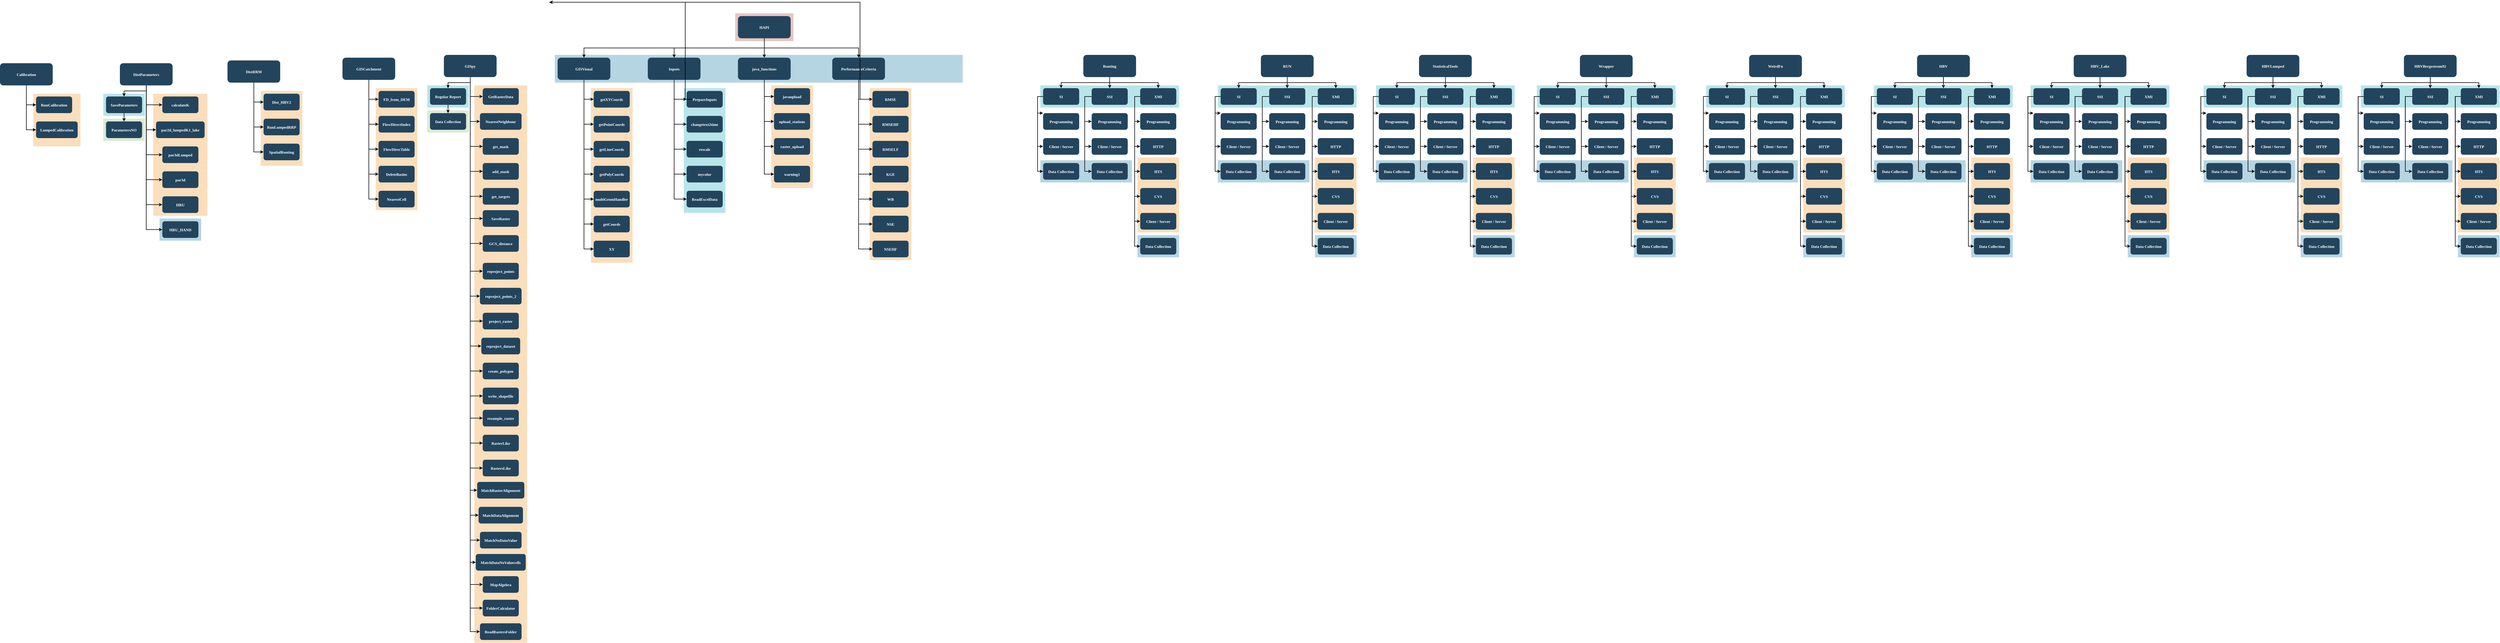 <mxfile version="11.1.4" type="device"><diagram id="lhcam2MbxiGKEBuiwz6B" name="Page-1"><mxGraphModel dx="4180" dy="1011" grid="1" gridSize="10" guides="1" tooltips="1" connect="1" arrows="1" fold="1" page="1" pageScale="1" pageWidth="850" pageHeight="1100" math="0" shadow="0"><root><mxCell id="0"/><mxCell id="1" parent="0"/><mxCell id="d1zGb4ArJcmBCG-6OyBc-31" value="" style="fillColor=#AE4132;strokeColor=none;opacity=30;" vertex="1" parent="1"><mxGeometry x="720" y="20" width="210" height="100.0" as="geometry"/></mxCell><mxCell id="d1zGb4ArJcmBCG-6OyBc-32" value="" style="fillColor=#10739E;strokeColor=none;opacity=30;" vertex="1" parent="1"><mxGeometry x="70" y="170.0" width="1470" height="100.0" as="geometry"/></mxCell><mxCell id="d1zGb4ArJcmBCG-6OyBc-33" value="" style="fillColor=#F2931E;strokeColor=none;opacity=30;" vertex="1" parent="1"><mxGeometry x="1205" y="290" width="150" height="620" as="geometry"/></mxCell><mxCell id="d1zGb4ArJcmBCG-6OyBc-34" value="" style="fillColor=#F2931E;strokeColor=none;opacity=30;" vertex="1" parent="1"><mxGeometry x="850" y="280" width="150" height="370" as="geometry"/></mxCell><mxCell id="d1zGb4ArJcmBCG-6OyBc-36" value="" style="fillColor=#F2931E;strokeColor=none;opacity=30;" vertex="1" parent="1"><mxGeometry x="200" y="290" width="150" height="630" as="geometry"/></mxCell><mxCell id="d1zGb4ArJcmBCG-6OyBc-45" value="" style="fillColor=#12AAB5;strokeColor=none;opacity=30;" vertex="1" parent="1"><mxGeometry x="535" y="290" width="150" height="450" as="geometry"/></mxCell><mxCell id="d1zGb4ArJcmBCG-6OyBc-691" style="edgeStyle=orthogonalEdgeStyle;rounded=0;orthogonalLoop=1;jettySize=auto;html=1;strokeWidth=2;" edge="1" parent="1" source="d1zGb4ArJcmBCG-6OyBc-47" target="d1zGb4ArJcmBCG-6OyBc-50"><mxGeometry relative="1" as="geometry"/></mxCell><mxCell id="d1zGb4ArJcmBCG-6OyBc-47" value="HAPI" style="rounded=1;fillColor=#23445D;gradientColor=none;strokeColor=none;fontColor=#FFFFFF;fontStyle=1;fontFamily=Tahoma;fontSize=14" vertex="1" parent="1"><mxGeometry x="730" y="30.0" width="190" height="80" as="geometry"/></mxCell><mxCell id="d1zGb4ArJcmBCG-6OyBc-48" value="PerformanceCriteria" style="rounded=1;fillColor=#23445D;gradientColor=none;strokeColor=none;fontColor=#FFFFFF;fontStyle=1;fontFamily=Tahoma;fontSize=14" vertex="1" parent="1"><mxGeometry x="1070.0" y="180.0" width="190" height="80" as="geometry"/></mxCell><mxCell id="d1zGb4ArJcmBCG-6OyBc-49" value="" style="edgeStyle=elbowEdgeStyle;elbow=vertical;strokeWidth=2;rounded=0" edge="1" parent="1" source="d1zGb4ArJcmBCG-6OyBc-47" target="d1zGb4ArJcmBCG-6OyBc-48"><mxGeometry x="310" y="60.0" width="100" height="100" as="geometry"><mxPoint x="310" y="160.0" as="sourcePoint"/><mxPoint x="410" y="60.0" as="targetPoint"/></mxGeometry></mxCell><mxCell id="d1zGb4ArJcmBCG-6OyBc-690" style="edgeStyle=orthogonalEdgeStyle;rounded=0;orthogonalLoop=1;jettySize=auto;html=1;entryX=0;entryY=0.5;entryDx=0;entryDy=0;strokeWidth=2;" edge="1" parent="1" source="d1zGb4ArJcmBCG-6OyBc-50" target="d1zGb4ArJcmBCG-6OyBc-688"><mxGeometry relative="1" as="geometry"/></mxCell><mxCell id="d1zGb4ArJcmBCG-6OyBc-50" value="java_functions" style="rounded=1;fillColor=#23445D;gradientColor=none;strokeColor=none;fontColor=#FFFFFF;fontStyle=1;fontFamily=Tahoma;fontSize=14" vertex="1" parent="1"><mxGeometry x="730" y="180.0" width="190" height="80" as="geometry"/></mxCell><mxCell id="d1zGb4ArJcmBCG-6OyBc-686" style="edgeStyle=orthogonalEdgeStyle;rounded=0;orthogonalLoop=1;jettySize=auto;html=1;entryX=0;entryY=0.5;entryDx=0;entryDy=0;strokeWidth=2;" edge="1" parent="1" source="d1zGb4ArJcmBCG-6OyBc-51" target="d1zGb4ArJcmBCG-6OyBc-682"><mxGeometry relative="1" as="geometry"/></mxCell><mxCell id="d1zGb4ArJcmBCG-6OyBc-51" value="Inputs" style="rounded=1;fillColor=#23445D;gradientColor=none;strokeColor=none;fontColor=#FFFFFF;fontStyle=1;fontFamily=Tahoma;fontSize=14" vertex="1" parent="1"><mxGeometry x="405.0" y="180.0" width="190" height="80" as="geometry"/></mxCell><mxCell id="d1zGb4ArJcmBCG-6OyBc-680" style="edgeStyle=orthogonalEdgeStyle;rounded=0;orthogonalLoop=1;jettySize=auto;html=1;entryX=0;entryY=0.5;entryDx=0;entryDy=0;strokeWidth=2;" edge="1" parent="1" source="d1zGb4ArJcmBCG-6OyBc-52" target="d1zGb4ArJcmBCG-6OyBc-679"><mxGeometry relative="1" as="geometry"/></mxCell><mxCell id="d1zGb4ArJcmBCG-6OyBc-52" value="GISVisual" style="rounded=1;fillColor=#23445D;gradientColor=none;strokeColor=none;fontColor=#FFFFFF;fontStyle=1;fontFamily=Tahoma;fontSize=14" vertex="1" parent="1"><mxGeometry x="80" y="180.0" width="190" height="80" as="geometry"/></mxCell><mxCell id="d1zGb4ArJcmBCG-6OyBc-55" value="getXYCoords" style="rounded=1;fillColor=#23445D;gradientColor=none;strokeColor=none;fontColor=#FFFFFF;fontStyle=1;fontFamily=Tahoma;fontSize=14" vertex="1" parent="1"><mxGeometry x="210" y="300" width="130" height="60" as="geometry"/></mxCell><mxCell id="d1zGb4ArJcmBCG-6OyBc-56" value="getPointCoords" style="rounded=1;fillColor=#23445D;gradientColor=none;strokeColor=none;fontColor=#FFFFFF;fontStyle=1;fontFamily=Tahoma;fontSize=14" vertex="1" parent="1"><mxGeometry x="210" y="390" width="130" height="60" as="geometry"/></mxCell><mxCell id="d1zGb4ArJcmBCG-6OyBc-57" value="getLineCoords" style="rounded=1;fillColor=#23445D;gradientColor=none;strokeColor=none;fontColor=#FFFFFF;fontStyle=1;fontFamily=Tahoma;fontSize=14" vertex="1" parent="1"><mxGeometry x="210" y="480" width="130" height="60" as="geometry"/></mxCell><mxCell id="d1zGb4ArJcmBCG-6OyBc-58" value="getPolyCoords" style="rounded=1;fillColor=#23445D;gradientColor=none;strokeColor=none;fontColor=#FFFFFF;fontStyle=1;fontFamily=Tahoma;fontSize=14" vertex="1" parent="1"><mxGeometry x="210" y="570" width="130" height="60" as="geometry"/></mxCell><mxCell id="d1zGb4ArJcmBCG-6OyBc-59" value="multiGeomHandler" style="rounded=1;fillColor=#23445D;gradientColor=none;strokeColor=none;fontColor=#FFFFFF;fontStyle=1;fontFamily=Tahoma;fontSize=14" vertex="1" parent="1"><mxGeometry x="210" y="660" width="130" height="60" as="geometry"/></mxCell><mxCell id="d1zGb4ArJcmBCG-6OyBc-60" value="getCoords" style="rounded=1;fillColor=#23445D;gradientColor=none;strokeColor=none;fontColor=#FFFFFF;fontStyle=1;fontFamily=Tahoma;fontSize=14" vertex="1" parent="1"><mxGeometry x="210" y="750.0" width="130" height="60" as="geometry"/></mxCell><mxCell id="d1zGb4ArJcmBCG-6OyBc-61" value="PrepareInputs" style="rounded=1;fillColor=#23445D;gradientColor=none;strokeColor=none;fontColor=#FFFFFF;fontStyle=1;fontFamily=Tahoma;fontSize=14" vertex="1" parent="1"><mxGeometry x="545" y="300" width="130" height="60" as="geometry"/></mxCell><mxCell id="d1zGb4ArJcmBCG-6OyBc-62" value="changetext2time" style="rounded=1;fillColor=#23445D;gradientColor=none;strokeColor=none;fontColor=#FFFFFF;fontStyle=1;fontFamily=Tahoma;fontSize=14" vertex="1" parent="1"><mxGeometry x="545" y="390" width="130" height="60" as="geometry"/></mxCell><mxCell id="d1zGb4ArJcmBCG-6OyBc-63" value="rescale" style="rounded=1;fillColor=#23445D;gradientColor=none;strokeColor=none;fontColor=#FFFFFF;fontStyle=1;fontFamily=Tahoma;fontSize=14" vertex="1" parent="1"><mxGeometry x="545" y="480" width="130" height="60" as="geometry"/></mxCell><mxCell id="d1zGb4ArJcmBCG-6OyBc-64" value="mycolor" style="rounded=1;fillColor=#23445D;gradientColor=none;strokeColor=none;fontColor=#FFFFFF;fontStyle=1;fontFamily=Tahoma;fontSize=14" vertex="1" parent="1"><mxGeometry x="545" y="570" width="130" height="60" as="geometry"/></mxCell><mxCell id="d1zGb4ArJcmBCG-6OyBc-76" value="javaupload" style="rounded=1;fillColor=#23445D;gradientColor=none;strokeColor=none;fontColor=#FFFFFF;fontStyle=1;fontFamily=Tahoma;fontSize=14" vertex="1" parent="1"><mxGeometry x="860" y="290" width="130" height="60" as="geometry"/></mxCell><mxCell id="d1zGb4ArJcmBCG-6OyBc-77" value="upload_stations" style="rounded=1;fillColor=#23445D;gradientColor=none;strokeColor=none;fontColor=#FFFFFF;fontStyle=1;fontFamily=Tahoma;fontSize=14" vertex="1" parent="1"><mxGeometry x="860" y="380" width="130" height="60" as="geometry"/></mxCell><mxCell id="d1zGb4ArJcmBCG-6OyBc-78" value="raster_upload" style="rounded=1;fillColor=#23445D;gradientColor=none;strokeColor=none;fontColor=#FFFFFF;fontStyle=1;fontFamily=Tahoma;fontSize=14" vertex="1" parent="1"><mxGeometry x="860" y="470" width="130" height="60" as="geometry"/></mxCell><mxCell id="d1zGb4ArJcmBCG-6OyBc-87" value="RMSE" style="rounded=1;fillColor=#23445D;gradientColor=none;strokeColor=none;fontColor=#FFFFFF;fontStyle=1;fontFamily=Tahoma;fontSize=14" vertex="1" parent="1"><mxGeometry x="1215" y="300" width="130" height="60" as="geometry"/></mxCell><mxCell id="d1zGb4ArJcmBCG-6OyBc-88" value="RMSEHF" style="rounded=1;fillColor=#23445D;gradientColor=none;strokeColor=none;fontColor=#FFFFFF;fontStyle=1;fontFamily=Tahoma;fontSize=14" vertex="1" parent="1"><mxGeometry x="1215" y="390" width="130" height="60" as="geometry"/></mxCell><mxCell id="d1zGb4ArJcmBCG-6OyBc-89" value="RMSELF" style="rounded=1;fillColor=#23445D;gradientColor=none;strokeColor=none;fontColor=#FFFFFF;fontStyle=1;fontFamily=Tahoma;fontSize=14" vertex="1" parent="1"><mxGeometry x="1215" y="480" width="130" height="60" as="geometry"/></mxCell><mxCell id="d1zGb4ArJcmBCG-6OyBc-90" value="KGE" style="rounded=1;fillColor=#23445D;gradientColor=none;strokeColor=none;fontColor=#FFFFFF;fontStyle=1;fontFamily=Tahoma;fontSize=14" vertex="1" parent="1"><mxGeometry x="1215" y="570.0" width="130" height="60" as="geometry"/></mxCell><mxCell id="d1zGb4ArJcmBCG-6OyBc-91" value="WB" style="rounded=1;fillColor=#23445D;gradientColor=none;strokeColor=none;fontColor=#FFFFFF;fontStyle=1;fontFamily=Tahoma;fontSize=14" vertex="1" parent="1"><mxGeometry x="1215" y="660.0" width="130" height="60" as="geometry"/></mxCell><mxCell id="d1zGb4ArJcmBCG-6OyBc-92" value="NSE" style="rounded=1;fillColor=#23445D;gradientColor=none;strokeColor=none;fontColor=#FFFFFF;fontStyle=1;fontFamily=Tahoma;fontSize=14" vertex="1" parent="1"><mxGeometry x="1215" y="750.0" width="130" height="60" as="geometry"/></mxCell><mxCell id="d1zGb4ArJcmBCG-6OyBc-93" value="NSEHF" style="rounded=1;fillColor=#23445D;gradientColor=none;strokeColor=none;fontColor=#FFFFFF;fontStyle=1;fontFamily=Tahoma;fontSize=14" vertex="1" parent="1"><mxGeometry x="1215" y="840.0" width="130" height="60" as="geometry"/></mxCell><mxCell id="d1zGb4ArJcmBCG-6OyBc-94" value="" style="edgeStyle=elbowEdgeStyle;elbow=vertical;strokeWidth=2;rounded=0;exitX=0.5;exitY=1;exitDx=0;exitDy=0;" edge="1" parent="1" source="d1zGb4ArJcmBCG-6OyBc-47" target="d1zGb4ArJcmBCG-6OyBc-51"><mxGeometry x="190" y="70.0" width="100" height="100" as="geometry"><mxPoint x="695" y="110" as="sourcePoint"/><mxPoint x="1310.0" y="190.0" as="targetPoint"/></mxGeometry></mxCell><mxCell id="d1zGb4ArJcmBCG-6OyBc-95" value="" style="edgeStyle=elbowEdgeStyle;elbow=vertical;strokeWidth=2;rounded=0" edge="1" parent="1" source="d1zGb4ArJcmBCG-6OyBc-47" target="d1zGb4ArJcmBCG-6OyBc-52"><mxGeometry x="-50" y="-20.0" width="100" height="100" as="geometry"><mxPoint x="-50" y="80.0" as="sourcePoint"/><mxPoint x="50" y="-20.0" as="targetPoint"/></mxGeometry></mxCell><mxCell id="d1zGb4ArJcmBCG-6OyBc-97" value="" style="edgeStyle=elbowEdgeStyle;elbow=horizontal;strokeWidth=2;rounded=0" edge="1" parent="1" source="d1zGb4ArJcmBCG-6OyBc-52" target="d1zGb4ArJcmBCG-6OyBc-55"><mxGeometry x="-50" y="-20.0" width="100" height="100" as="geometry"><mxPoint x="-50" y="80.0" as="sourcePoint"/><mxPoint x="50" y="-20.0" as="targetPoint"/><Array as="points"><mxPoint x="175" y="280"/></Array></mxGeometry></mxCell><mxCell id="d1zGb4ArJcmBCG-6OyBc-98" value="" style="edgeStyle=elbowEdgeStyle;elbow=horizontal;strokeWidth=2;rounded=0" edge="1" parent="1" source="d1zGb4ArJcmBCG-6OyBc-52" target="d1zGb4ArJcmBCG-6OyBc-56"><mxGeometry x="-50" y="-20.0" width="100" height="100" as="geometry"><mxPoint x="-50" y="80.0" as="sourcePoint"/><mxPoint x="50" y="-20.0" as="targetPoint"/><Array as="points"><mxPoint x="175" y="320"/></Array></mxGeometry></mxCell><mxCell id="d1zGb4ArJcmBCG-6OyBc-99" value="" style="edgeStyle=elbowEdgeStyle;elbow=horizontal;strokeWidth=2;rounded=0" edge="1" parent="1" source="d1zGb4ArJcmBCG-6OyBc-52" target="d1zGb4ArJcmBCG-6OyBc-57"><mxGeometry x="-50" y="-20.0" width="100" height="100" as="geometry"><mxPoint x="-50" y="80.0" as="sourcePoint"/><mxPoint x="50" y="-20.0" as="targetPoint"/><Array as="points"><mxPoint x="175" y="370"/></Array></mxGeometry></mxCell><mxCell id="d1zGb4ArJcmBCG-6OyBc-100" value="" style="edgeStyle=elbowEdgeStyle;elbow=horizontal;strokeWidth=2;rounded=0" edge="1" parent="1" source="d1zGb4ArJcmBCG-6OyBc-52" target="d1zGb4ArJcmBCG-6OyBc-58"><mxGeometry x="-50" y="-20.0" width="100" height="100" as="geometry"><mxPoint x="-50" y="80.0" as="sourcePoint"/><mxPoint x="50" y="-20.0" as="targetPoint"/><Array as="points"><mxPoint x="175" y="420"/></Array></mxGeometry></mxCell><mxCell id="d1zGb4ArJcmBCG-6OyBc-101" value="" style="edgeStyle=elbowEdgeStyle;elbow=horizontal;strokeWidth=2;rounded=0" edge="1" parent="1" source="d1zGb4ArJcmBCG-6OyBc-52" target="d1zGb4ArJcmBCG-6OyBc-59"><mxGeometry x="-50" y="-20.0" width="100" height="100" as="geometry"><mxPoint x="-50" y="80.0" as="sourcePoint"/><mxPoint x="50" y="-20.0" as="targetPoint"/><Array as="points"><mxPoint x="175" y="460"/></Array></mxGeometry></mxCell><mxCell id="d1zGb4ArJcmBCG-6OyBc-102" value="" style="edgeStyle=elbowEdgeStyle;elbow=horizontal;strokeWidth=2;rounded=0" edge="1" parent="1" source="d1zGb4ArJcmBCG-6OyBc-52" target="d1zGb4ArJcmBCG-6OyBc-60"><mxGeometry x="-50" y="-20.0" width="100" height="100" as="geometry"><mxPoint x="-50" y="80.0" as="sourcePoint"/><mxPoint x="50" y="-20.0" as="targetPoint"/><Array as="points"><mxPoint x="175" y="510"/></Array></mxGeometry></mxCell><mxCell id="d1zGb4ArJcmBCG-6OyBc-103" value="" style="edgeStyle=elbowEdgeStyle;elbow=horizontal;strokeWidth=2;rounded=0;exitX=0.5;exitY=1;exitDx=0;exitDy=0;" edge="1" parent="1" source="d1zGb4ArJcmBCG-6OyBc-51" target="d1zGb4ArJcmBCG-6OyBc-62"><mxGeometry x="105" y="-20.0" width="100" height="100" as="geometry"><mxPoint x="105" y="80.0" as="sourcePoint"/><mxPoint x="205" y="-20.0" as="targetPoint"/><Array as="points"><mxPoint x="500" y="340"/></Array></mxGeometry></mxCell><mxCell id="d1zGb4ArJcmBCG-6OyBc-104" value="" style="edgeStyle=elbowEdgeStyle;elbow=horizontal;strokeWidth=2;rounded=0;exitX=0.5;exitY=1;exitDx=0;exitDy=0;" edge="1" parent="1" source="d1zGb4ArJcmBCG-6OyBc-51" target="d1zGb4ArJcmBCG-6OyBc-63"><mxGeometry x="105" y="-20.0" width="100" height="100" as="geometry"><mxPoint x="105" y="80.0" as="sourcePoint"/><mxPoint x="205" y="-20.0" as="targetPoint"/><Array as="points"><mxPoint x="500" y="380"/></Array></mxGeometry></mxCell><mxCell id="d1zGb4ArJcmBCG-6OyBc-105" value="" style="edgeStyle=elbowEdgeStyle;elbow=horizontal;strokeWidth=2;rounded=0;exitX=0.5;exitY=1;exitDx=0;exitDy=0;" edge="1" parent="1" source="d1zGb4ArJcmBCG-6OyBc-51" target="d1zGb4ArJcmBCG-6OyBc-64"><mxGeometry x="105" y="-20.0" width="100" height="100" as="geometry"><mxPoint x="430" y="330" as="sourcePoint"/><mxPoint x="205" y="-20.0" as="targetPoint"/><Array as="points"><mxPoint x="500" y="430"/></Array></mxGeometry></mxCell><mxCell id="d1zGb4ArJcmBCG-6OyBc-106" value="" style="edgeStyle=elbowEdgeStyle;elbow=horizontal;strokeWidth=2;rounded=0" edge="1" parent="1" target="d1zGb4ArJcmBCG-6OyBc-66"><mxGeometry x="-50" y="-20.0" width="100" height="100" as="geometry"><mxPoint x="565" y="330" as="sourcePoint"/><mxPoint x="50" y="-20.0" as="targetPoint"/><Array as="points"><mxPoint x="540" y="380"/></Array></mxGeometry></mxCell><mxCell id="d1zGb4ArJcmBCG-6OyBc-107" value="" style="edgeStyle=elbowEdgeStyle;elbow=horizontal;strokeWidth=2;rounded=0" edge="1" parent="1" target="d1zGb4ArJcmBCG-6OyBc-67"><mxGeometry x="-50" y="-20.0" width="100" height="100" as="geometry"><mxPoint x="565" y="330" as="sourcePoint"/><mxPoint x="50" y="-20.0" as="targetPoint"/><Array as="points"><mxPoint x="540" y="420"/></Array></mxGeometry></mxCell><mxCell id="d1zGb4ArJcmBCG-6OyBc-108" value="" style="edgeStyle=elbowEdgeStyle;elbow=horizontal;strokeWidth=2;rounded=0" edge="1" parent="1" target="d1zGb4ArJcmBCG-6OyBc-68"><mxGeometry x="-50" y="-20.0" width="100" height="100" as="geometry"><mxPoint x="565" y="330" as="sourcePoint"/><mxPoint x="50" y="-20.0" as="targetPoint"/><Array as="points"><mxPoint x="540" y="460"/></Array></mxGeometry></mxCell><mxCell id="d1zGb4ArJcmBCG-6OyBc-115" value="" style="edgeStyle=elbowEdgeStyle;elbow=horizontal;strokeWidth=2;rounded=0;exitX=0.5;exitY=1;exitDx=0;exitDy=0;" edge="1" parent="1" source="d1zGb4ArJcmBCG-6OyBc-50" target="d1zGb4ArJcmBCG-6OyBc-77"><mxGeometry x="-140" y="-30.0" width="100" height="100" as="geometry"><mxPoint x="-140" y="70.0" as="sourcePoint"/><mxPoint x="-40" y="-30.0" as="targetPoint"/><Array as="points"><mxPoint x="825" y="340"/></Array></mxGeometry></mxCell><mxCell id="d1zGb4ArJcmBCG-6OyBc-116" value="" style="edgeStyle=elbowEdgeStyle;elbow=horizontal;strokeWidth=2;rounded=0;exitX=0.5;exitY=1;exitDx=0;exitDy=0;" edge="1" parent="1" source="d1zGb4ArJcmBCG-6OyBc-50" target="d1zGb4ArJcmBCG-6OyBc-78"><mxGeometry x="-140" y="-30.0" width="100" height="100" as="geometry"><mxPoint x="-140" y="70.0" as="sourcePoint"/><mxPoint x="-40" y="-30.0" as="targetPoint"/><Array as="points"><mxPoint x="825" y="380"/></Array></mxGeometry></mxCell><mxCell id="d1zGb4ArJcmBCG-6OyBc-117" value="" style="edgeStyle=elbowEdgeStyle;elbow=horizontal;strokeWidth=2;rounded=0" edge="1" parent="1" target="d1zGb4ArJcmBCG-6OyBc-80"><mxGeometry x="-50" y="-20.0" width="100" height="100" as="geometry"><mxPoint x="1190" y="330" as="sourcePoint"/><mxPoint x="50" y="-20.0" as="targetPoint"/><Array as="points"><mxPoint x="1170" y="390"/></Array></mxGeometry></mxCell><mxCell id="d1zGb4ArJcmBCG-6OyBc-118" value="" style="edgeStyle=elbowEdgeStyle;elbow=horizontal;strokeWidth=2;rounded=0" edge="1" parent="1" target="d1zGb4ArJcmBCG-6OyBc-81"><mxGeometry x="-50" y="-20.0" width="100" height="100" as="geometry"><mxPoint x="1190" y="330" as="sourcePoint"/><mxPoint x="50" y="-20.0" as="targetPoint"/><Array as="points"><mxPoint x="1170" y="420"/></Array></mxGeometry></mxCell><mxCell id="d1zGb4ArJcmBCG-6OyBc-119" value="" style="edgeStyle=elbowEdgeStyle;elbow=horizontal;strokeWidth=2;rounded=0" edge="1" parent="1" target="d1zGb4ArJcmBCG-6OyBc-82"><mxGeometry x="-50" y="-20.0" width="100" height="100" as="geometry"><mxPoint x="1190" y="330" as="sourcePoint"/><mxPoint x="50" y="-20.0" as="targetPoint"/><Array as="points"><mxPoint x="1170" y="470"/></Array></mxGeometry></mxCell><mxCell id="d1zGb4ArJcmBCG-6OyBc-123" value="" style="edgeStyle=elbowEdgeStyle;elbow=horizontal;strokeWidth=2;rounded=0;exitX=0.5;exitY=1;exitDx=0;exitDy=0;" edge="1" parent="1" source="d1zGb4ArJcmBCG-6OyBc-48" target="d1zGb4ArJcmBCG-6OyBc-88"><mxGeometry x="-375" y="-20.0" width="100" height="100" as="geometry"><mxPoint x="-375" y="80.0" as="sourcePoint"/><mxPoint x="-275" y="-20.0" as="targetPoint"/><Array as="points"><mxPoint x="1165" y="340"/></Array></mxGeometry></mxCell><mxCell id="d1zGb4ArJcmBCG-6OyBc-124" value="" style="edgeStyle=elbowEdgeStyle;elbow=horizontal;strokeWidth=2;rounded=0;exitX=0.5;exitY=1;exitDx=0;exitDy=0;" edge="1" parent="1" source="d1zGb4ArJcmBCG-6OyBc-48" target="d1zGb4ArJcmBCG-6OyBc-89"><mxGeometry x="-375" y="-20.0" width="100" height="100" as="geometry"><mxPoint x="-375" y="80.0" as="sourcePoint"/><mxPoint x="-275" y="-20.0" as="targetPoint"/><Array as="points"><mxPoint x="1165" y="380"/></Array></mxGeometry></mxCell><mxCell id="d1zGb4ArJcmBCG-6OyBc-125" value="" style="edgeStyle=elbowEdgeStyle;elbow=horizontal;strokeWidth=2;rounded=0;exitX=0.5;exitY=1;exitDx=0;exitDy=0;" edge="1" parent="1" source="d1zGb4ArJcmBCG-6OyBc-48" target="d1zGb4ArJcmBCG-6OyBc-90"><mxGeometry x="-375" y="-20.0" width="100" height="100" as="geometry"><mxPoint x="-375" y="80.0" as="sourcePoint"/><mxPoint x="-275" y="-20.0" as="targetPoint"/><Array as="points"><mxPoint x="1165" y="430"/></Array></mxGeometry></mxCell><mxCell id="d1zGb4ArJcmBCG-6OyBc-126" value="" style="edgeStyle=elbowEdgeStyle;elbow=horizontal;strokeWidth=2;rounded=0;exitX=0.5;exitY=1;exitDx=0;exitDy=0;" edge="1" parent="1" source="d1zGb4ArJcmBCG-6OyBc-48" target="d1zGb4ArJcmBCG-6OyBc-91"><mxGeometry x="-375" y="-20.0" width="100" height="100" as="geometry"><mxPoint x="-375" y="80.0" as="sourcePoint"/><mxPoint x="-275" y="-20.0" as="targetPoint"/><Array as="points"><mxPoint x="1165" y="460"/></Array></mxGeometry></mxCell><mxCell id="d1zGb4ArJcmBCG-6OyBc-127" value="" style="edgeStyle=elbowEdgeStyle;elbow=horizontal;strokeWidth=2;rounded=0;exitX=0.5;exitY=1;exitDx=0;exitDy=0;" edge="1" parent="1" source="d1zGb4ArJcmBCG-6OyBc-48" target="d1zGb4ArJcmBCG-6OyBc-92"><mxGeometry x="-375" y="-20.0" width="100" height="100" as="geometry"><mxPoint x="-375" y="80.0" as="sourcePoint"/><mxPoint x="-275" y="-20.0" as="targetPoint"/><Array as="points"><mxPoint x="1165" y="520"/></Array></mxGeometry></mxCell><mxCell id="d1zGb4ArJcmBCG-6OyBc-128" value="" style="edgeStyle=elbowEdgeStyle;elbow=horizontal;strokeWidth=2;rounded=0;exitX=0.5;exitY=1;exitDx=0;exitDy=0;" edge="1" parent="1" source="d1zGb4ArJcmBCG-6OyBc-48" target="d1zGb4ArJcmBCG-6OyBc-93"><mxGeometry x="-375" y="-20.0" width="100" height="100" as="geometry"><mxPoint x="-375" y="80.0" as="sourcePoint"/><mxPoint x="-275" y="-20.0" as="targetPoint"/><Array as="points"><mxPoint x="1165" y="560"/></Array></mxGeometry></mxCell><mxCell id="d1zGb4ArJcmBCG-6OyBc-130" value="" style="edgeStyle=elbowEdgeStyle;elbow=vertical;strokeWidth=2;rounded=0;entryX=0;entryY=0.5;entryDx=0;entryDy=0;exitX=0.5;exitY=1;exitDx=0;exitDy=0;" edge="1" parent="1" source="d1zGb4ArJcmBCG-6OyBc-51" target="d1zGb4ArJcmBCG-6OyBc-61"><mxGeometry x="-180" y="-20.0" width="100" height="100" as="geometry"><mxPoint x="-180" y="80.0" as="sourcePoint"/><mxPoint x="521" y="330" as="targetPoint"/><Array as="points"><mxPoint x="510" y="330"/></Array></mxGeometry></mxCell><mxCell id="d1zGb4ArJcmBCG-6OyBc-132" value="" style="edgeStyle=elbowEdgeStyle;elbow=vertical;strokeWidth=2;rounded=0;entryX=0;entryY=0.5;entryDx=0;entryDy=0;" edge="1" parent="1" source="d1zGb4ArJcmBCG-6OyBc-50" target="d1zGb4ArJcmBCG-6OyBc-76"><mxGeometry x="-240" y="-20.0" width="100" height="100" as="geometry"><mxPoint x="-240" y="80.0" as="sourcePoint"/><mxPoint x="-140" y="-20.0" as="targetPoint"/><Array as="points"><mxPoint x="825" y="320"/></Array></mxGeometry></mxCell><mxCell id="d1zGb4ArJcmBCG-6OyBc-135" value="" style="edgeStyle=elbowEdgeStyle;elbow=vertical;strokeWidth=2;rounded=0;entryX=0;entryY=0.5;entryDx=0;entryDy=0;" edge="1" parent="1" source="d1zGb4ArJcmBCG-6OyBc-48" target="d1zGb4ArJcmBCG-6OyBc-87"><mxGeometry x="-315" y="-20.0" width="100" height="100" as="geometry"><mxPoint x="-315" y="80.0" as="sourcePoint"/><mxPoint x="-215" y="-20.0" as="targetPoint"/><Array as="points"><mxPoint x="1165" y="330"/></Array></mxGeometry></mxCell><mxCell id="d1zGb4ArJcmBCG-6OyBc-221" value="" style="fillColor=#F2931E;strokeColor=none;opacity=30;" vertex="1" parent="1"><mxGeometry x="-220" y="280" width="190" height="2010" as="geometry"/></mxCell><mxCell id="d1zGb4ArJcmBCG-6OyBc-223" value="" style="fillColor=#D9EAD3;strokeColor=none" vertex="1" parent="1"><mxGeometry x="-390" y="370.0" width="150" height="80" as="geometry"/></mxCell><mxCell id="d1zGb4ArJcmBCG-6OyBc-224" value="" style="fillColor=#12AAB5;strokeColor=none;opacity=30;" vertex="1" parent="1"><mxGeometry x="-390" y="280" width="150" height="80" as="geometry"/></mxCell><mxCell id="d1zGb4ArJcmBCG-6OyBc-661" style="edgeStyle=orthogonalEdgeStyle;rounded=0;orthogonalLoop=1;jettySize=auto;html=1;entryX=0;entryY=0.5;entryDx=0;entryDy=0;strokeWidth=2;" edge="1" parent="1" source="d1zGb4ArJcmBCG-6OyBc-225" target="d1zGb4ArJcmBCG-6OyBc-641"><mxGeometry relative="1" as="geometry"/></mxCell><mxCell id="d1zGb4ArJcmBCG-6OyBc-662" style="edgeStyle=orthogonalEdgeStyle;rounded=0;orthogonalLoop=1;jettySize=auto;html=1;entryX=0;entryY=0.5;entryDx=0;entryDy=0;strokeWidth=2;" edge="1" parent="1" source="d1zGb4ArJcmBCG-6OyBc-225" target="d1zGb4ArJcmBCG-6OyBc-646"><mxGeometry relative="1" as="geometry"/></mxCell><mxCell id="d1zGb4ArJcmBCG-6OyBc-663" style="edgeStyle=orthogonalEdgeStyle;rounded=0;orthogonalLoop=1;jettySize=auto;html=1;entryX=0;entryY=0.5;entryDx=0;entryDy=0;strokeWidth=2;" edge="1" parent="1" source="d1zGb4ArJcmBCG-6OyBc-225" target="d1zGb4ArJcmBCG-6OyBc-645"><mxGeometry relative="1" as="geometry"/></mxCell><mxCell id="d1zGb4ArJcmBCG-6OyBc-664" style="edgeStyle=orthogonalEdgeStyle;rounded=0;orthogonalLoop=1;jettySize=auto;html=1;entryX=0;entryY=0.5;entryDx=0;entryDy=0;strokeWidth=2;" edge="1" parent="1" source="d1zGb4ArJcmBCG-6OyBc-225" target="d1zGb4ArJcmBCG-6OyBc-644"><mxGeometry relative="1" as="geometry"/></mxCell><mxCell id="d1zGb4ArJcmBCG-6OyBc-665" style="edgeStyle=orthogonalEdgeStyle;rounded=0;orthogonalLoop=1;jettySize=auto;html=1;entryX=0;entryY=0.5;entryDx=0;entryDy=0;strokeWidth=2;" edge="1" parent="1" source="d1zGb4ArJcmBCG-6OyBc-225" target="d1zGb4ArJcmBCG-6OyBc-643"><mxGeometry relative="1" as="geometry"/></mxCell><mxCell id="d1zGb4ArJcmBCG-6OyBc-666" style="edgeStyle=orthogonalEdgeStyle;rounded=0;orthogonalLoop=1;jettySize=auto;html=1;entryX=0;entryY=0.5;entryDx=0;entryDy=0;strokeWidth=2;" edge="1" parent="1" source="d1zGb4ArJcmBCG-6OyBc-225" target="d1zGb4ArJcmBCG-6OyBc-642"><mxGeometry relative="1" as="geometry"/></mxCell><mxCell id="d1zGb4ArJcmBCG-6OyBc-667" style="edgeStyle=orthogonalEdgeStyle;rounded=0;orthogonalLoop=1;jettySize=auto;html=1;entryX=0;entryY=0.5;entryDx=0;entryDy=0;strokeWidth=2;" edge="1" parent="1" source="d1zGb4ArJcmBCG-6OyBc-225" target="d1zGb4ArJcmBCG-6OyBc-648"><mxGeometry relative="1" as="geometry"/></mxCell><mxCell id="d1zGb4ArJcmBCG-6OyBc-668" style="edgeStyle=orthogonalEdgeStyle;rounded=0;orthogonalLoop=1;jettySize=auto;html=1;entryX=0;entryY=0.5;entryDx=0;entryDy=0;strokeWidth=2;" edge="1" parent="1" source="d1zGb4ArJcmBCG-6OyBc-225" target="d1zGb4ArJcmBCG-6OyBc-653"><mxGeometry relative="1" as="geometry"/></mxCell><mxCell id="d1zGb4ArJcmBCG-6OyBc-669" style="edgeStyle=orthogonalEdgeStyle;rounded=0;orthogonalLoop=1;jettySize=auto;html=1;strokeWidth=2;entryX=0;entryY=0.5;entryDx=0;entryDy=0;" edge="1" parent="1" source="d1zGb4ArJcmBCG-6OyBc-225" target="d1zGb4ArJcmBCG-6OyBc-652"><mxGeometry relative="1" as="geometry"/></mxCell><mxCell id="d1zGb4ArJcmBCG-6OyBc-670" style="edgeStyle=orthogonalEdgeStyle;rounded=0;orthogonalLoop=1;jettySize=auto;html=1;entryX=0;entryY=0.5;entryDx=0;entryDy=0;strokeWidth=2;" edge="1" parent="1" source="d1zGb4ArJcmBCG-6OyBc-225" target="d1zGb4ArJcmBCG-6OyBc-651"><mxGeometry relative="1" as="geometry"/></mxCell><mxCell id="d1zGb4ArJcmBCG-6OyBc-671" style="edgeStyle=orthogonalEdgeStyle;rounded=0;orthogonalLoop=1;jettySize=auto;html=1;entryX=0;entryY=0.5;entryDx=0;entryDy=0;strokeWidth=2;" edge="1" parent="1" source="d1zGb4ArJcmBCG-6OyBc-225" target="d1zGb4ArJcmBCG-6OyBc-650"><mxGeometry relative="1" as="geometry"/></mxCell><mxCell id="d1zGb4ArJcmBCG-6OyBc-672" style="edgeStyle=orthogonalEdgeStyle;rounded=0;orthogonalLoop=1;jettySize=auto;html=1;entryX=0;entryY=0.5;entryDx=0;entryDy=0;strokeWidth=2;" edge="1" parent="1" source="d1zGb4ArJcmBCG-6OyBc-225" target="d1zGb4ArJcmBCG-6OyBc-649"><mxGeometry relative="1" as="geometry"/></mxCell><mxCell id="d1zGb4ArJcmBCG-6OyBc-673" style="edgeStyle=orthogonalEdgeStyle;rounded=0;orthogonalLoop=1;jettySize=auto;html=1;entryX=0;entryY=0.5;entryDx=0;entryDy=0;strokeWidth=2;" edge="1" parent="1" source="d1zGb4ArJcmBCG-6OyBc-225" target="d1zGb4ArJcmBCG-6OyBc-657"><mxGeometry relative="1" as="geometry"/></mxCell><mxCell id="d1zGb4ArJcmBCG-6OyBc-674" style="edgeStyle=orthogonalEdgeStyle;rounded=0;orthogonalLoop=1;jettySize=auto;html=1;entryX=0;entryY=0.5;entryDx=0;entryDy=0;strokeWidth=2;" edge="1" parent="1" source="d1zGb4ArJcmBCG-6OyBc-225" target="d1zGb4ArJcmBCG-6OyBc-656"><mxGeometry relative="1" as="geometry"/></mxCell><mxCell id="d1zGb4ArJcmBCG-6OyBc-675" style="edgeStyle=orthogonalEdgeStyle;rounded=0;orthogonalLoop=1;jettySize=auto;html=1;entryX=0;entryY=0.5;entryDx=0;entryDy=0;strokeWidth=2;" edge="1" parent="1" source="d1zGb4ArJcmBCG-6OyBc-225" target="d1zGb4ArJcmBCG-6OyBc-655"><mxGeometry relative="1" as="geometry"/></mxCell><mxCell id="d1zGb4ArJcmBCG-6OyBc-676" style="edgeStyle=orthogonalEdgeStyle;rounded=0;orthogonalLoop=1;jettySize=auto;html=1;entryX=0;entryY=0.5;entryDx=0;entryDy=0;strokeWidth=2;" edge="1" parent="1" source="d1zGb4ArJcmBCG-6OyBc-225" target="d1zGb4ArJcmBCG-6OyBc-654"><mxGeometry relative="1" as="geometry"/></mxCell><mxCell id="d1zGb4ArJcmBCG-6OyBc-677" style="edgeStyle=orthogonalEdgeStyle;rounded=0;orthogonalLoop=1;jettySize=auto;html=1;entryX=0;entryY=0.5;entryDx=0;entryDy=0;strokeWidth=2;" edge="1" parent="1" source="d1zGb4ArJcmBCG-6OyBc-225" target="d1zGb4ArJcmBCG-6OyBc-658"><mxGeometry relative="1" as="geometry"/></mxCell><mxCell id="d1zGb4ArJcmBCG-6OyBc-678" style="edgeStyle=orthogonalEdgeStyle;rounded=0;orthogonalLoop=1;jettySize=auto;html=1;entryX=0;entryY=0.5;entryDx=0;entryDy=0;strokeWidth=2;" edge="1" parent="1" source="d1zGb4ArJcmBCG-6OyBc-225" target="d1zGb4ArJcmBCG-6OyBc-660"><mxGeometry relative="1" as="geometry"/></mxCell><mxCell id="d1zGb4ArJcmBCG-6OyBc-225" value="GISpy" style="rounded=1;fillColor=#23445D;gradientColor=none;strokeColor=none;fontColor=#FFFFFF;fontStyle=1;fontFamily=Tahoma;fontSize=14" vertex="1" parent="1"><mxGeometry x="-330" y="170.0" width="190" height="80" as="geometry"/></mxCell><mxCell id="d1zGb4ArJcmBCG-6OyBc-226" value="Regular Report" style="rounded=1;fillColor=#23445D;gradientColor=none;strokeColor=none;fontColor=#FFFFFF;fontStyle=1;fontFamily=Tahoma;fontSize=14" vertex="1" parent="1"><mxGeometry x="-380" y="290" width="130" height="60" as="geometry"/></mxCell><mxCell id="d1zGb4ArJcmBCG-6OyBc-227" value="Data Collection" style="rounded=1;fillColor=#23445D;gradientColor=none;strokeColor=none;fontColor=#FFFFFF;fontStyle=1;fontFamily=Tahoma;fontSize=14" vertex="1" parent="1"><mxGeometry x="-380" y="380" width="130" height="60" as="geometry"/></mxCell><mxCell id="d1zGb4ArJcmBCG-6OyBc-228" value="GetRasterData" style="rounded=1;fillColor=#23445D;gradientColor=none;strokeColor=none;fontColor=#FFFFFF;fontStyle=1;fontFamily=Tahoma;fontSize=14" vertex="1" parent="1"><mxGeometry x="-190" y="290" width="130" height="60" as="geometry"/></mxCell><mxCell id="d1zGb4ArJcmBCG-6OyBc-229" value="NearestNeighbour" style="rounded=1;fillColor=#23445D;gradientColor=none;strokeColor=none;fontColor=#FFFFFF;fontStyle=1;fontFamily=Tahoma;fontSize=14" vertex="1" parent="1"><mxGeometry x="-200" y="380" width="150" height="60" as="geometry"/></mxCell><mxCell id="d1zGb4ArJcmBCG-6OyBc-230" value="get_mask" style="rounded=1;fillColor=#23445D;gradientColor=none;strokeColor=none;fontColor=#FFFFFF;fontStyle=1;fontFamily=Tahoma;fontSize=14" vertex="1" parent="1"><mxGeometry x="-190" y="470" width="130" height="60" as="geometry"/></mxCell><mxCell id="d1zGb4ArJcmBCG-6OyBc-231" value="add_mask" style="rounded=1;fillColor=#23445D;gradientColor=none;strokeColor=none;fontColor=#FFFFFF;fontStyle=1;fontFamily=Tahoma;fontSize=14" vertex="1" parent="1"><mxGeometry x="-190" y="560" width="130" height="60" as="geometry"/></mxCell><mxCell id="d1zGb4ArJcmBCG-6OyBc-232" value="get_targets" style="rounded=1;fillColor=#23445D;gradientColor=none;strokeColor=none;fontColor=#FFFFFF;fontStyle=1;fontFamily=Tahoma;fontSize=14" vertex="1" parent="1"><mxGeometry x="-190" y="650" width="130" height="60" as="geometry"/></mxCell><mxCell id="d1zGb4ArJcmBCG-6OyBc-234" value="" style="edgeStyle=elbowEdgeStyle;elbow=vertical;strokeWidth=2;rounded=0" edge="1" parent="1" source="d1zGb4ArJcmBCG-6OyBc-225" target="d1zGb4ArJcmBCG-6OyBc-226"><mxGeometry x="-460" y="-30.0" width="100" height="100" as="geometry"><mxPoint x="-460" y="70.0" as="sourcePoint"/><mxPoint x="-360" y="-30.0" as="targetPoint"/></mxGeometry></mxCell><mxCell id="d1zGb4ArJcmBCG-6OyBc-235" value="" style="edgeStyle=elbowEdgeStyle;elbow=horizontal;strokeWidth=2;rounded=0" edge="1" parent="1" source="d1zGb4ArJcmBCG-6OyBc-225" target="d1zGb4ArJcmBCG-6OyBc-228"><mxGeometry x="-460" y="-30.0" width="100" height="100" as="geometry"><mxPoint x="-460" y="70.0" as="sourcePoint"/><mxPoint x="-360" y="-30.0" as="targetPoint"/><Array as="points"><mxPoint x="-235" y="270"/></Array></mxGeometry></mxCell><mxCell id="d1zGb4ArJcmBCG-6OyBc-236" value="" style="edgeStyle=elbowEdgeStyle;elbow=horizontal;strokeWidth=2;rounded=0" edge="1" parent="1" source="d1zGb4ArJcmBCG-6OyBc-225" target="d1zGb4ArJcmBCG-6OyBc-229"><mxGeometry x="-460" y="-30.0" width="100" height="100" as="geometry"><mxPoint x="-460" y="70.0" as="sourcePoint"/><mxPoint x="-360" y="-30.0" as="targetPoint"/><Array as="points"><mxPoint x="-235" y="310"/></Array></mxGeometry></mxCell><mxCell id="d1zGb4ArJcmBCG-6OyBc-237" value="" style="edgeStyle=elbowEdgeStyle;elbow=horizontal;strokeWidth=2;rounded=0" edge="1" parent="1" source="d1zGb4ArJcmBCG-6OyBc-225" target="d1zGb4ArJcmBCG-6OyBc-230"><mxGeometry x="-460" y="-30.0" width="100" height="100" as="geometry"><mxPoint x="-460" y="70.0" as="sourcePoint"/><mxPoint x="-360" y="-30.0" as="targetPoint"/><Array as="points"><mxPoint x="-235" y="360"/></Array></mxGeometry></mxCell><mxCell id="d1zGb4ArJcmBCG-6OyBc-238" value="" style="edgeStyle=elbowEdgeStyle;elbow=horizontal;strokeWidth=2;rounded=0" edge="1" parent="1" source="d1zGb4ArJcmBCG-6OyBc-225" target="d1zGb4ArJcmBCG-6OyBc-231"><mxGeometry x="-460" y="-30.0" width="100" height="100" as="geometry"><mxPoint x="-460" y="70.0" as="sourcePoint"/><mxPoint x="-360" y="-30.0" as="targetPoint"/><Array as="points"><mxPoint x="-235" y="410"/></Array></mxGeometry></mxCell><mxCell id="d1zGb4ArJcmBCG-6OyBc-239" value="" style="edgeStyle=elbowEdgeStyle;elbow=horizontal;strokeWidth=2;rounded=0" edge="1" parent="1" source="d1zGb4ArJcmBCG-6OyBc-225" target="d1zGb4ArJcmBCG-6OyBc-232"><mxGeometry x="-460" y="-30.0" width="100" height="100" as="geometry"><mxPoint x="-460" y="70.0" as="sourcePoint"/><mxPoint x="-360" y="-30.0" as="targetPoint"/><Array as="points"><mxPoint x="-235" y="450"/></Array></mxGeometry></mxCell><mxCell id="d1zGb4ArJcmBCG-6OyBc-241" value="" style="edgeStyle=elbowEdgeStyle;elbow=vertical;rounded=0;strokeWidth=2" edge="1" parent="1" source="d1zGb4ArJcmBCG-6OyBc-226" target="d1zGb4ArJcmBCG-6OyBc-227"><mxGeometry x="-460" y="-30.0" width="100" height="100" as="geometry"><mxPoint x="-460" y="70.0" as="sourcePoint"/><mxPoint x="-360" y="-30.0" as="targetPoint"/></mxGeometry></mxCell><mxCell id="d1zGb4ArJcmBCG-6OyBc-242" value="" style="fillColor=#F2931E;strokeColor=none;opacity=30;" vertex="1" parent="1"><mxGeometry x="-575.5" y="290.0" width="150.0" height="440.0" as="geometry"/></mxCell><mxCell id="d1zGb4ArJcmBCG-6OyBc-246" value="GISCatchment" style="rounded=1;fillColor=#23445D;gradientColor=none;strokeColor=none;fontColor=#FFFFFF;fontStyle=1;fontFamily=Tahoma;fontSize=14" vertex="1" parent="1"><mxGeometry x="-695.5" y="180.0" width="190" height="80" as="geometry"/></mxCell><mxCell id="d1zGb4ArJcmBCG-6OyBc-249" value="FD_from_DEM" style="rounded=1;fillColor=#23445D;gradientColor=none;strokeColor=none;fontColor=#FFFFFF;fontStyle=1;fontFamily=Tahoma;fontSize=14" vertex="1" parent="1"><mxGeometry x="-565.5" y="300" width="130" height="60" as="geometry"/></mxCell><mxCell id="d1zGb4ArJcmBCG-6OyBc-250" value="FlowDirectIndex" style="rounded=1;fillColor=#23445D;gradientColor=none;strokeColor=none;fontColor=#FFFFFF;fontStyle=1;fontFamily=Tahoma;fontSize=14" vertex="1" parent="1"><mxGeometry x="-565.5" y="390" width="130" height="60" as="geometry"/></mxCell><mxCell id="d1zGb4ArJcmBCG-6OyBc-251" value="FlowDirecTable" style="rounded=1;fillColor=#23445D;gradientColor=none;strokeColor=none;fontColor=#FFFFFF;fontStyle=1;fontFamily=Tahoma;fontSize=14" vertex="1" parent="1"><mxGeometry x="-565.5" y="480" width="130" height="60" as="geometry"/></mxCell><mxCell id="d1zGb4ArJcmBCG-6OyBc-252" value="DeleteBasins" style="rounded=1;fillColor=#23445D;gradientColor=none;strokeColor=none;fontColor=#FFFFFF;fontStyle=1;fontFamily=Tahoma;fontSize=14" vertex="1" parent="1"><mxGeometry x="-565.5" y="570" width="130" height="60" as="geometry"/></mxCell><mxCell id="d1zGb4ArJcmBCG-6OyBc-253" value="NearestCell" style="rounded=1;fillColor=#23445D;gradientColor=none;strokeColor=none;fontColor=#FFFFFF;fontStyle=1;fontFamily=Tahoma;fontSize=14" vertex="1" parent="1"><mxGeometry x="-565.5" y="660" width="130" height="60" as="geometry"/></mxCell><mxCell id="d1zGb4ArJcmBCG-6OyBc-256" value="" style="edgeStyle=elbowEdgeStyle;elbow=horizontal;strokeWidth=2;rounded=0" edge="1" parent="1" source="d1zGb4ArJcmBCG-6OyBc-246" target="d1zGb4ArJcmBCG-6OyBc-249"><mxGeometry x="-825.5" y="-20.0" width="100" height="100" as="geometry"><mxPoint x="-825.5" y="80.0" as="sourcePoint"/><mxPoint x="-725.5" y="-20.0" as="targetPoint"/><Array as="points"><mxPoint x="-600.5" y="280"/></Array></mxGeometry></mxCell><mxCell id="d1zGb4ArJcmBCG-6OyBc-257" value="" style="edgeStyle=elbowEdgeStyle;elbow=horizontal;strokeWidth=2;rounded=0" edge="1" parent="1" source="d1zGb4ArJcmBCG-6OyBc-246" target="d1zGb4ArJcmBCG-6OyBc-250"><mxGeometry x="-825.5" y="-20.0" width="100" height="100" as="geometry"><mxPoint x="-825.5" y="80.0" as="sourcePoint"/><mxPoint x="-725.5" y="-20.0" as="targetPoint"/><Array as="points"><mxPoint x="-600.5" y="320"/></Array></mxGeometry></mxCell><mxCell id="d1zGb4ArJcmBCG-6OyBc-258" value="" style="edgeStyle=elbowEdgeStyle;elbow=horizontal;strokeWidth=2;rounded=0" edge="1" parent="1" source="d1zGb4ArJcmBCG-6OyBc-246" target="d1zGb4ArJcmBCG-6OyBc-251"><mxGeometry x="-825.5" y="-20.0" width="100" height="100" as="geometry"><mxPoint x="-825.5" y="80.0" as="sourcePoint"/><mxPoint x="-725.5" y="-20.0" as="targetPoint"/><Array as="points"><mxPoint x="-600.5" y="370"/></Array></mxGeometry></mxCell><mxCell id="d1zGb4ArJcmBCG-6OyBc-259" value="" style="edgeStyle=elbowEdgeStyle;elbow=horizontal;strokeWidth=2;rounded=0" edge="1" parent="1" source="d1zGb4ArJcmBCG-6OyBc-246" target="d1zGb4ArJcmBCG-6OyBc-252"><mxGeometry x="-825.5" y="-20.0" width="100" height="100" as="geometry"><mxPoint x="-825.5" y="80.0" as="sourcePoint"/><mxPoint x="-725.5" y="-20.0" as="targetPoint"/><Array as="points"><mxPoint x="-600.5" y="420"/></Array></mxGeometry></mxCell><mxCell id="d1zGb4ArJcmBCG-6OyBc-260" value="" style="edgeStyle=elbowEdgeStyle;elbow=horizontal;strokeWidth=2;rounded=0" edge="1" parent="1" source="d1zGb4ArJcmBCG-6OyBc-246" target="d1zGb4ArJcmBCG-6OyBc-253"><mxGeometry x="-825.5" y="-20.0" width="100" height="100" as="geometry"><mxPoint x="-825.5" y="80.0" as="sourcePoint"/><mxPoint x="-725.5" y="-20.0" as="targetPoint"/><Array as="points"><mxPoint x="-600.5" y="460"/></Array></mxGeometry></mxCell><mxCell id="d1zGb4ArJcmBCG-6OyBc-263" value="" style="fillColor=#F2931E;strokeColor=none;opacity=30;" vertex="1" parent="1"><mxGeometry x="-990" y="300" width="150" height="270" as="geometry"/></mxCell><mxCell id="d1zGb4ArJcmBCG-6OyBc-267" value="DistRRM" style="rounded=1;fillColor=#23445D;gradientColor=none;strokeColor=none;fontColor=#FFFFFF;fontStyle=1;fontFamily=Tahoma;fontSize=14" vertex="1" parent="1"><mxGeometry x="-1110" y="190.0" width="190" height="80" as="geometry"/></mxCell><mxCell id="d1zGb4ArJcmBCG-6OyBc-270" value="Dist_HBV2" style="rounded=1;fillColor=#23445D;gradientColor=none;strokeColor=none;fontColor=#FFFFFF;fontStyle=1;fontFamily=Tahoma;fontSize=14" vertex="1" parent="1"><mxGeometry x="-980" y="310" width="130" height="60" as="geometry"/></mxCell><mxCell id="d1zGb4ArJcmBCG-6OyBc-271" value="RunLumpedRRP" style="rounded=1;fillColor=#23445D;gradientColor=none;strokeColor=none;fontColor=#FFFFFF;fontStyle=1;fontFamily=Tahoma;fontSize=14" vertex="1" parent="1"><mxGeometry x="-980" y="400" width="130" height="60" as="geometry"/></mxCell><mxCell id="d1zGb4ArJcmBCG-6OyBc-272" value="SpatialRouting" style="rounded=1;fillColor=#23445D;gradientColor=none;strokeColor=none;fontColor=#FFFFFF;fontStyle=1;fontFamily=Tahoma;fontSize=14" vertex="1" parent="1"><mxGeometry x="-980" y="490" width="130" height="60" as="geometry"/></mxCell><mxCell id="d1zGb4ArJcmBCG-6OyBc-277" value="" style="edgeStyle=elbowEdgeStyle;elbow=horizontal;strokeWidth=2;rounded=0" edge="1" parent="1" source="d1zGb4ArJcmBCG-6OyBc-267" target="d1zGb4ArJcmBCG-6OyBc-270"><mxGeometry x="-1240" y="-10.0" width="100" height="100" as="geometry"><mxPoint x="-1240" y="90.0" as="sourcePoint"/><mxPoint x="-1140" y="-10.0" as="targetPoint"/><Array as="points"><mxPoint x="-1015" y="290"/></Array></mxGeometry></mxCell><mxCell id="d1zGb4ArJcmBCG-6OyBc-278" value="" style="edgeStyle=elbowEdgeStyle;elbow=horizontal;strokeWidth=2;rounded=0" edge="1" parent="1" source="d1zGb4ArJcmBCG-6OyBc-267" target="d1zGb4ArJcmBCG-6OyBc-271"><mxGeometry x="-1240" y="-10.0" width="100" height="100" as="geometry"><mxPoint x="-1240" y="90.0" as="sourcePoint"/><mxPoint x="-1140" y="-10.0" as="targetPoint"/><Array as="points"><mxPoint x="-1015" y="330"/></Array></mxGeometry></mxCell><mxCell id="d1zGb4ArJcmBCG-6OyBc-279" value="" style="edgeStyle=elbowEdgeStyle;elbow=horizontal;strokeWidth=2;rounded=0" edge="1" parent="1" source="d1zGb4ArJcmBCG-6OyBc-267" target="d1zGb4ArJcmBCG-6OyBc-272"><mxGeometry x="-1240" y="-10.0" width="100" height="100" as="geometry"><mxPoint x="-1240" y="90.0" as="sourcePoint"/><mxPoint x="-1140" y="-10.0" as="targetPoint"/><Array as="points"><mxPoint x="-1015" y="380"/></Array></mxGeometry></mxCell><mxCell id="d1zGb4ArJcmBCG-6OyBc-284" value="" style="fillColor=#F2931E;strokeColor=none;opacity=30;" vertex="1" parent="1"><mxGeometry x="-1377.5" y="310" width="195" height="440" as="geometry"/></mxCell><mxCell id="d1zGb4ArJcmBCG-6OyBc-285" value="" style="fillColor=#10739E;strokeColor=none;opacity=30;" vertex="1" parent="1"><mxGeometry x="-1354.833" y="760" width="150" height="80" as="geometry"/></mxCell><mxCell id="d1zGb4ArJcmBCG-6OyBc-286" value="" style="fillColor=#D9EAD3;strokeColor=none" vertex="1" parent="1"><mxGeometry x="-1557.833" y="400.0" width="150" height="80" as="geometry"/></mxCell><mxCell id="d1zGb4ArJcmBCG-6OyBc-287" value="" style="fillColor=#12AAB5;strokeColor=none;opacity=30;" vertex="1" parent="1"><mxGeometry x="-1557.833" y="310" width="150" height="80" as="geometry"/></mxCell><mxCell id="d1zGb4ArJcmBCG-6OyBc-288" value="DistParameters" style="rounded=1;fillColor=#23445D;gradientColor=none;strokeColor=none;fontColor=#FFFFFF;fontStyle=1;fontFamily=Tahoma;fontSize=14" vertex="1" parent="1"><mxGeometry x="-1497.833" y="200.0" width="190" height="80" as="geometry"/></mxCell><mxCell id="d1zGb4ArJcmBCG-6OyBc-289" value="SaveParameters" style="rounded=1;fillColor=#23445D;gradientColor=none;strokeColor=none;fontColor=#FFFFFF;fontStyle=1;fontFamily=Tahoma;fontSize=14" vertex="1" parent="1"><mxGeometry x="-1547.833" y="320" width="130" height="60" as="geometry"/></mxCell><mxCell id="d1zGb4ArJcmBCG-6OyBc-290" value="ParametersNO" style="rounded=1;fillColor=#23445D;gradientColor=none;strokeColor=none;fontColor=#FFFFFF;fontStyle=1;fontFamily=Tahoma;fontSize=14" vertex="1" parent="1"><mxGeometry x="-1547.833" y="410" width="130" height="60" as="geometry"/></mxCell><mxCell id="d1zGb4ArJcmBCG-6OyBc-291" value="calculateK" style="rounded=1;fillColor=#23445D;gradientColor=none;strokeColor=none;fontColor=#FFFFFF;fontStyle=1;fontFamily=Tahoma;fontSize=14" vertex="1" parent="1"><mxGeometry x="-1344.833" y="320" width="130" height="60" as="geometry"/></mxCell><mxCell id="d1zGb4ArJcmBCG-6OyBc-292" value="par2d_lumpedK1_lake" style="rounded=1;fillColor=#23445D;gradientColor=none;strokeColor=none;fontColor=#FFFFFF;fontStyle=1;fontFamily=Tahoma;fontSize=14" vertex="1" parent="1"><mxGeometry x="-1367.5" y="410" width="175" height="60" as="geometry"/></mxCell><mxCell id="d1zGb4ArJcmBCG-6OyBc-293" value="par3dLumped" style="rounded=1;fillColor=#23445D;gradientColor=none;strokeColor=none;fontColor=#FFFFFF;fontStyle=1;fontFamily=Tahoma;fontSize=14" vertex="1" parent="1"><mxGeometry x="-1344.833" y="500" width="130" height="60" as="geometry"/></mxCell><mxCell id="d1zGb4ArJcmBCG-6OyBc-294" value="par3d" style="rounded=1;fillColor=#23445D;gradientColor=none;strokeColor=none;fontColor=#FFFFFF;fontStyle=1;fontFamily=Tahoma;fontSize=14" vertex="1" parent="1"><mxGeometry x="-1344.833" y="590" width="130" height="60" as="geometry"/></mxCell><mxCell id="d1zGb4ArJcmBCG-6OyBc-295" value="HRU" style="rounded=1;fillColor=#23445D;gradientColor=none;strokeColor=none;fontColor=#FFFFFF;fontStyle=1;fontFamily=Tahoma;fontSize=14" vertex="1" parent="1"><mxGeometry x="-1344.833" y="680" width="130" height="60" as="geometry"/></mxCell><mxCell id="d1zGb4ArJcmBCG-6OyBc-296" value="HRU_HAND" style="rounded=1;fillColor=#23445D;gradientColor=none;strokeColor=none;fontColor=#FFFFFF;fontStyle=1;fontFamily=Tahoma;fontSize=14" vertex="1" parent="1"><mxGeometry x="-1344.833" y="770.0" width="130" height="60" as="geometry"/></mxCell><mxCell id="d1zGb4ArJcmBCG-6OyBc-297" value="" style="edgeStyle=elbowEdgeStyle;elbow=vertical;strokeWidth=2;rounded=0" edge="1" parent="1" source="d1zGb4ArJcmBCG-6OyBc-288" target="d1zGb4ArJcmBCG-6OyBc-289"><mxGeometry x="-1627.833" y="-2.842e-14" width="100" height="100" as="geometry"><mxPoint x="-1627.833" y="100.0" as="sourcePoint"/><mxPoint x="-1527.833" y="-2.842e-14" as="targetPoint"/></mxGeometry></mxCell><mxCell id="d1zGb4ArJcmBCG-6OyBc-298" value="" style="edgeStyle=elbowEdgeStyle;elbow=horizontal;strokeWidth=2;rounded=0" edge="1" parent="1" source="d1zGb4ArJcmBCG-6OyBc-288" target="d1zGb4ArJcmBCG-6OyBc-291"><mxGeometry x="-1627.833" y="-2.842e-14" width="100" height="100" as="geometry"><mxPoint x="-1627.833" y="100.0" as="sourcePoint"/><mxPoint x="-1527.833" y="-2.842e-14" as="targetPoint"/><Array as="points"><mxPoint x="-1402.833" y="300"/></Array></mxGeometry></mxCell><mxCell id="d1zGb4ArJcmBCG-6OyBc-299" value="" style="edgeStyle=elbowEdgeStyle;elbow=horizontal;strokeWidth=2;rounded=0" edge="1" parent="1" source="d1zGb4ArJcmBCG-6OyBc-288" target="d1zGb4ArJcmBCG-6OyBc-292"><mxGeometry x="-1627.833" y="-2.842e-14" width="100" height="100" as="geometry"><mxPoint x="-1627.833" y="100.0" as="sourcePoint"/><mxPoint x="-1527.833" y="-2.842e-14" as="targetPoint"/><Array as="points"><mxPoint x="-1402.833" y="340"/></Array></mxGeometry></mxCell><mxCell id="d1zGb4ArJcmBCG-6OyBc-300" value="" style="edgeStyle=elbowEdgeStyle;elbow=horizontal;strokeWidth=2;rounded=0" edge="1" parent="1" source="d1zGb4ArJcmBCG-6OyBc-288" target="d1zGb4ArJcmBCG-6OyBc-293"><mxGeometry x="-1627.833" y="-2.842e-14" width="100" height="100" as="geometry"><mxPoint x="-1627.833" y="100.0" as="sourcePoint"/><mxPoint x="-1527.833" y="-2.842e-14" as="targetPoint"/><Array as="points"><mxPoint x="-1402.833" y="390"/></Array></mxGeometry></mxCell><mxCell id="d1zGb4ArJcmBCG-6OyBc-301" value="" style="edgeStyle=elbowEdgeStyle;elbow=horizontal;strokeWidth=2;rounded=0" edge="1" parent="1" source="d1zGb4ArJcmBCG-6OyBc-288" target="d1zGb4ArJcmBCG-6OyBc-294"><mxGeometry x="-1627.833" y="-2.842e-14" width="100" height="100" as="geometry"><mxPoint x="-1627.833" y="100.0" as="sourcePoint"/><mxPoint x="-1527.833" y="-2.842e-14" as="targetPoint"/><Array as="points"><mxPoint x="-1402.833" y="440"/></Array></mxGeometry></mxCell><mxCell id="d1zGb4ArJcmBCG-6OyBc-302" value="" style="edgeStyle=elbowEdgeStyle;elbow=horizontal;strokeWidth=2;rounded=0" edge="1" parent="1" source="d1zGb4ArJcmBCG-6OyBc-288" target="d1zGb4ArJcmBCG-6OyBc-295"><mxGeometry x="-1627.833" y="-2.842e-14" width="100" height="100" as="geometry"><mxPoint x="-1627.833" y="100.0" as="sourcePoint"/><mxPoint x="-1527.833" y="-2.842e-14" as="targetPoint"/><Array as="points"><mxPoint x="-1402.833" y="480"/></Array></mxGeometry></mxCell><mxCell id="d1zGb4ArJcmBCG-6OyBc-303" value="" style="edgeStyle=elbowEdgeStyle;elbow=horizontal;strokeWidth=2;rounded=0" edge="1" parent="1" source="d1zGb4ArJcmBCG-6OyBc-288" target="d1zGb4ArJcmBCG-6OyBc-296"><mxGeometry x="-1627.833" y="-2.842e-14" width="100" height="100" as="geometry"><mxPoint x="-1627.833" y="100.0" as="sourcePoint"/><mxPoint x="-1527.833" y="-2.842e-14" as="targetPoint"/><Array as="points"><mxPoint x="-1402.833" y="530"/></Array></mxGeometry></mxCell><mxCell id="d1zGb4ArJcmBCG-6OyBc-304" value="" style="edgeStyle=elbowEdgeStyle;elbow=vertical;rounded=0;strokeWidth=2" edge="1" parent="1" source="d1zGb4ArJcmBCG-6OyBc-289" target="d1zGb4ArJcmBCG-6OyBc-290"><mxGeometry x="-1627.833" y="-2.842e-14" width="100" height="100" as="geometry"><mxPoint x="-1627.833" y="100.0" as="sourcePoint"/><mxPoint x="-1527.833" y="-2.842e-14" as="targetPoint"/></mxGeometry></mxCell><mxCell id="d1zGb4ArJcmBCG-6OyBc-305" value="" style="fillColor=#F2931E;strokeColor=none;opacity=30;" vertex="1" parent="1"><mxGeometry x="-1810" y="310" width="170" height="190" as="geometry"/></mxCell><mxCell id="d1zGb4ArJcmBCG-6OyBc-309" value="Calibration" style="rounded=1;fillColor=#23445D;gradientColor=none;strokeColor=none;fontColor=#FFFFFF;fontStyle=1;fontFamily=Tahoma;fontSize=14" vertex="1" parent="1"><mxGeometry x="-1930" y="200.0" width="190" height="80" as="geometry"/></mxCell><mxCell id="d1zGb4ArJcmBCG-6OyBc-312" value="RunCalibration" style="rounded=1;fillColor=#23445D;gradientColor=none;strokeColor=none;fontColor=#FFFFFF;fontStyle=1;fontFamily=Tahoma;fontSize=14" vertex="1" parent="1"><mxGeometry x="-1800" y="320" width="130" height="60" as="geometry"/></mxCell><mxCell id="d1zGb4ArJcmBCG-6OyBc-313" value="LumpedCalibration" style="rounded=1;fillColor=#23445D;gradientColor=none;strokeColor=none;fontColor=#FFFFFF;fontStyle=1;fontFamily=Tahoma;fontSize=14" vertex="1" parent="1"><mxGeometry x="-1800" y="410" width="150" height="60" as="geometry"/></mxCell><mxCell id="d1zGb4ArJcmBCG-6OyBc-319" value="" style="edgeStyle=elbowEdgeStyle;elbow=horizontal;strokeWidth=2;rounded=0" edge="1" parent="1" source="d1zGb4ArJcmBCG-6OyBc-309" target="d1zGb4ArJcmBCG-6OyBc-312"><mxGeometry x="-2060" y="-2.842e-14" width="100" height="100" as="geometry"><mxPoint x="-2060" y="100.0" as="sourcePoint"/><mxPoint x="-1960" y="-2.842e-14" as="targetPoint"/><Array as="points"><mxPoint x="-1835" y="300"/></Array></mxGeometry></mxCell><mxCell id="d1zGb4ArJcmBCG-6OyBc-320" value="" style="edgeStyle=elbowEdgeStyle;elbow=horizontal;strokeWidth=2;rounded=0" edge="1" parent="1" source="d1zGb4ArJcmBCG-6OyBc-309" target="d1zGb4ArJcmBCG-6OyBc-313"><mxGeometry x="-2060" y="-2.842e-14" width="100" height="100" as="geometry"><mxPoint x="-2060" y="100.0" as="sourcePoint"/><mxPoint x="-1960" y="-2.842e-14" as="targetPoint"/><Array as="points"><mxPoint x="-1835" y="340"/></Array></mxGeometry></mxCell><mxCell id="d1zGb4ArJcmBCG-6OyBc-326" value="" style="fillColor=#F2931E;strokeColor=none;opacity=30;" vertex="1" parent="1"><mxGeometry x="2170" y="540" width="150" height="270" as="geometry"/></mxCell><mxCell id="d1zGb4ArJcmBCG-6OyBc-327" value="" style="fillColor=#10739E;strokeColor=none;opacity=30;" vertex="1" parent="1"><mxGeometry x="2170" y="820.0" width="150" height="80" as="geometry"/></mxCell><mxCell id="d1zGb4ArJcmBCG-6OyBc-328" value="" style="fillColor=#10739E;strokeColor=none;opacity=30;" vertex="1" parent="1"><mxGeometry x="1820" y="550" width="330" height="80" as="geometry"/></mxCell><mxCell id="d1zGb4ArJcmBCG-6OyBc-329" value="" style="fillColor=#12AAB5;strokeColor=none;opacity=30;" vertex="1" parent="1"><mxGeometry x="1820" y="280.0" width="500" height="80" as="geometry"/></mxCell><mxCell id="d1zGb4ArJcmBCG-6OyBc-330" value="Routing" style="rounded=1;fillColor=#23445D;gradientColor=none;strokeColor=none;fontColor=#FFFFFF;fontStyle=1;fontFamily=Tahoma;fontSize=14" vertex="1" parent="1"><mxGeometry x="1975.0" y="170.0" width="190" height="80" as="geometry"/></mxCell><mxCell id="d1zGb4ArJcmBCG-6OyBc-331" value="SI" style="rounded=1;fillColor=#23445D;gradientColor=none;strokeColor=none;fontColor=#FFFFFF;fontStyle=1;fontFamily=Tahoma;fontSize=14" vertex="1" parent="1"><mxGeometry x="1830" y="290" width="130" height="60" as="geometry"/></mxCell><mxCell id="d1zGb4ArJcmBCG-6OyBc-332" value="Programming" style="rounded=1;fillColor=#23445D;gradientColor=none;strokeColor=none;fontColor=#FFFFFF;fontStyle=1;fontFamily=Tahoma;fontSize=14" vertex="1" parent="1"><mxGeometry x="1830" y="380" width="130" height="60" as="geometry"/></mxCell><mxCell id="d1zGb4ArJcmBCG-6OyBc-333" value="Client / Server" style="rounded=1;fillColor=#23445D;gradientColor=none;strokeColor=none;fontColor=#FFFFFF;fontStyle=1;fontFamily=Tahoma;fontSize=14" vertex="1" parent="1"><mxGeometry x="1830" y="470" width="130" height="60" as="geometry"/></mxCell><mxCell id="d1zGb4ArJcmBCG-6OyBc-334" value="Data Collection" style="rounded=1;fillColor=#23445D;gradientColor=none;strokeColor=none;fontColor=#FFFFFF;fontStyle=1;fontFamily=Tahoma;fontSize=14" vertex="1" parent="1"><mxGeometry x="1830" y="560.0" width="130" height="60" as="geometry"/></mxCell><mxCell id="d1zGb4ArJcmBCG-6OyBc-335" value="SSI" style="rounded=1;fillColor=#23445D;gradientColor=none;strokeColor=none;fontColor=#FFFFFF;fontStyle=1;fontFamily=Tahoma;fontSize=14" vertex="1" parent="1"><mxGeometry x="2005" y="290" width="130" height="60" as="geometry"/></mxCell><mxCell id="d1zGb4ArJcmBCG-6OyBc-336" value="Programming" style="rounded=1;fillColor=#23445D;gradientColor=none;strokeColor=none;fontColor=#FFFFFF;fontStyle=1;fontFamily=Tahoma;fontSize=14" vertex="1" parent="1"><mxGeometry x="2005" y="380" width="130" height="60" as="geometry"/></mxCell><mxCell id="d1zGb4ArJcmBCG-6OyBc-337" value="Client / Server" style="rounded=1;fillColor=#23445D;gradientColor=none;strokeColor=none;fontColor=#FFFFFF;fontStyle=1;fontFamily=Tahoma;fontSize=14" vertex="1" parent="1"><mxGeometry x="2005" y="470" width="130" height="60" as="geometry"/></mxCell><mxCell id="d1zGb4ArJcmBCG-6OyBc-338" value="Data Collection" style="rounded=1;fillColor=#23445D;gradientColor=none;strokeColor=none;fontColor=#FFFFFF;fontStyle=1;fontFamily=Tahoma;fontSize=14" vertex="1" parent="1"><mxGeometry x="2005" y="560.0" width="130" height="60" as="geometry"/></mxCell><mxCell id="d1zGb4ArJcmBCG-6OyBc-339" value="XMI" style="rounded=1;fillColor=#23445D;gradientColor=none;strokeColor=none;fontColor=#FFFFFF;fontStyle=1;fontFamily=Tahoma;fontSize=14" vertex="1" parent="1"><mxGeometry x="2180" y="290" width="130" height="60" as="geometry"/></mxCell><mxCell id="d1zGb4ArJcmBCG-6OyBc-340" value="Programming" style="rounded=1;fillColor=#23445D;gradientColor=none;strokeColor=none;fontColor=#FFFFFF;fontStyle=1;fontFamily=Tahoma;fontSize=14" vertex="1" parent="1"><mxGeometry x="2180" y="380" width="130" height="60" as="geometry"/></mxCell><mxCell id="d1zGb4ArJcmBCG-6OyBc-341" value="HTTP" style="rounded=1;fillColor=#23445D;gradientColor=none;strokeColor=none;fontColor=#FFFFFF;fontStyle=1;fontFamily=Tahoma;fontSize=14" vertex="1" parent="1"><mxGeometry x="2180" y="470" width="130" height="60" as="geometry"/></mxCell><mxCell id="d1zGb4ArJcmBCG-6OyBc-342" value="HTS" style="rounded=1;fillColor=#23445D;gradientColor=none;strokeColor=none;fontColor=#FFFFFF;fontStyle=1;fontFamily=Tahoma;fontSize=14" vertex="1" parent="1"><mxGeometry x="2180" y="560.0" width="130" height="60" as="geometry"/></mxCell><mxCell id="d1zGb4ArJcmBCG-6OyBc-343" value="CVS" style="rounded=1;fillColor=#23445D;gradientColor=none;strokeColor=none;fontColor=#FFFFFF;fontStyle=1;fontFamily=Tahoma;fontSize=14" vertex="1" parent="1"><mxGeometry x="2180" y="650.0" width="130" height="60" as="geometry"/></mxCell><mxCell id="d1zGb4ArJcmBCG-6OyBc-344" value="Client / Server" style="rounded=1;fillColor=#23445D;gradientColor=none;strokeColor=none;fontColor=#FFFFFF;fontStyle=1;fontFamily=Tahoma;fontSize=14" vertex="1" parent="1"><mxGeometry x="2180" y="740.0" width="130" height="60" as="geometry"/></mxCell><mxCell id="d1zGb4ArJcmBCG-6OyBc-345" value="Data Collection" style="rounded=1;fillColor=#23445D;gradientColor=none;strokeColor=none;fontColor=#FFFFFF;fontStyle=1;fontFamily=Tahoma;fontSize=14" vertex="1" parent="1"><mxGeometry x="2180" y="830.0" width="130" height="60" as="geometry"/></mxCell><mxCell id="d1zGb4ArJcmBCG-6OyBc-346" value="" style="edgeStyle=elbowEdgeStyle;elbow=horizontal;strokeWidth=2;rounded=0" edge="1" parent="1" source="d1zGb4ArJcmBCG-6OyBc-331" target="d1zGb4ArJcmBCG-6OyBc-332"><mxGeometry x="590" y="-30.0" width="100" height="100" as="geometry"><mxPoint x="590" y="70.0" as="sourcePoint"/><mxPoint x="690" y="-30.0" as="targetPoint"/><Array as="points"><mxPoint x="1810" y="380"/></Array></mxGeometry></mxCell><mxCell id="d1zGb4ArJcmBCG-6OyBc-347" value="" style="edgeStyle=elbowEdgeStyle;elbow=horizontal;strokeWidth=2;rounded=0" edge="1" parent="1" source="d1zGb4ArJcmBCG-6OyBc-331" target="d1zGb4ArJcmBCG-6OyBc-333"><mxGeometry x="590" y="-30.0" width="100" height="100" as="geometry"><mxPoint x="590" y="70.0" as="sourcePoint"/><mxPoint x="690" y="-30.0" as="targetPoint"/><Array as="points"><mxPoint x="1810" y="410"/></Array></mxGeometry></mxCell><mxCell id="d1zGb4ArJcmBCG-6OyBc-348" value="" style="edgeStyle=elbowEdgeStyle;elbow=horizontal;strokeWidth=2;rounded=0" edge="1" parent="1" source="d1zGb4ArJcmBCG-6OyBc-331" target="d1zGb4ArJcmBCG-6OyBc-334"><mxGeometry x="590" y="-30.0" width="100" height="100" as="geometry"><mxPoint x="590" y="70.0" as="sourcePoint"/><mxPoint x="690" y="-30.0" as="targetPoint"/><Array as="points"><mxPoint x="1810" y="460"/></Array></mxGeometry></mxCell><mxCell id="d1zGb4ArJcmBCG-6OyBc-349" value="" style="edgeStyle=elbowEdgeStyle;elbow=horizontal;strokeWidth=2;rounded=0" edge="1" parent="1" source="d1zGb4ArJcmBCG-6OyBc-335" target="d1zGb4ArJcmBCG-6OyBc-336"><mxGeometry x="590" y="-30.0" width="100" height="100" as="geometry"><mxPoint x="590" y="70.0" as="sourcePoint"/><mxPoint x="690" y="-30.0" as="targetPoint"/><Array as="points"><mxPoint x="1980" y="370"/></Array></mxGeometry></mxCell><mxCell id="d1zGb4ArJcmBCG-6OyBc-350" value="" style="edgeStyle=elbowEdgeStyle;elbow=horizontal;strokeWidth=2;rounded=0" edge="1" parent="1" source="d1zGb4ArJcmBCG-6OyBc-335" target="d1zGb4ArJcmBCG-6OyBc-337"><mxGeometry x="590" y="-30.0" width="100" height="100" as="geometry"><mxPoint x="590" y="70.0" as="sourcePoint"/><mxPoint x="690" y="-30.0" as="targetPoint"/><Array as="points"><mxPoint x="1980" y="430"/></Array></mxGeometry></mxCell><mxCell id="d1zGb4ArJcmBCG-6OyBc-351" value="" style="edgeStyle=elbowEdgeStyle;elbow=horizontal;strokeWidth=2;rounded=0" edge="1" parent="1" source="d1zGb4ArJcmBCG-6OyBc-335" target="d1zGb4ArJcmBCG-6OyBc-338"><mxGeometry x="590" y="-30.0" width="100" height="100" as="geometry"><mxPoint x="590" y="70.0" as="sourcePoint"/><mxPoint x="690" y="-30.0" as="targetPoint"/><Array as="points"><mxPoint x="1980" y="460"/></Array></mxGeometry></mxCell><mxCell id="d1zGb4ArJcmBCG-6OyBc-352" value="" style="edgeStyle=elbowEdgeStyle;elbow=horizontal;strokeWidth=2;rounded=0" edge="1" parent="1" source="d1zGb4ArJcmBCG-6OyBc-339" target="d1zGb4ArJcmBCG-6OyBc-340"><mxGeometry x="590" y="-30.0" width="100" height="100" as="geometry"><mxPoint x="590" y="70.0" as="sourcePoint"/><mxPoint x="690" y="-30.0" as="targetPoint"/><Array as="points"><mxPoint x="2160" y="370"/></Array></mxGeometry></mxCell><mxCell id="d1zGb4ArJcmBCG-6OyBc-353" value="" style="edgeStyle=elbowEdgeStyle;elbow=horizontal;strokeWidth=2;rounded=0" edge="1" parent="1" source="d1zGb4ArJcmBCG-6OyBc-339" target="d1zGb4ArJcmBCG-6OyBc-341"><mxGeometry x="590" y="-30.0" width="100" height="100" as="geometry"><mxPoint x="590" y="70.0" as="sourcePoint"/><mxPoint x="690" y="-30.0" as="targetPoint"/><Array as="points"><mxPoint x="2160" y="410"/></Array></mxGeometry></mxCell><mxCell id="d1zGb4ArJcmBCG-6OyBc-354" value="" style="edgeStyle=elbowEdgeStyle;elbow=horizontal;strokeWidth=2;rounded=0" edge="1" parent="1" source="d1zGb4ArJcmBCG-6OyBc-339" target="d1zGb4ArJcmBCG-6OyBc-342"><mxGeometry x="590" y="-30.0" width="100" height="100" as="geometry"><mxPoint x="590" y="70.0" as="sourcePoint"/><mxPoint x="690" y="-30.0" as="targetPoint"/><Array as="points"><mxPoint x="2160" y="460"/></Array></mxGeometry></mxCell><mxCell id="d1zGb4ArJcmBCG-6OyBc-355" value="" style="edgeStyle=elbowEdgeStyle;elbow=horizontal;strokeWidth=2;rounded=0" edge="1" parent="1" source="d1zGb4ArJcmBCG-6OyBc-339" target="d1zGb4ArJcmBCG-6OyBc-343"><mxGeometry x="590" y="-30.0" width="100" height="100" as="geometry"><mxPoint x="590" y="70.0" as="sourcePoint"/><mxPoint x="690" y="-30.0" as="targetPoint"/><Array as="points"><mxPoint x="2160" y="510"/></Array></mxGeometry></mxCell><mxCell id="d1zGb4ArJcmBCG-6OyBc-356" value="" style="edgeStyle=elbowEdgeStyle;elbow=horizontal;strokeWidth=2;rounded=0" edge="1" parent="1" source="d1zGb4ArJcmBCG-6OyBc-339" target="d1zGb4ArJcmBCG-6OyBc-344"><mxGeometry x="590" y="-30.0" width="100" height="100" as="geometry"><mxPoint x="590" y="70.0" as="sourcePoint"/><mxPoint x="690" y="-30.0" as="targetPoint"/><Array as="points"><mxPoint x="2160" y="560"/></Array></mxGeometry></mxCell><mxCell id="d1zGb4ArJcmBCG-6OyBc-357" value="" style="edgeStyle=elbowEdgeStyle;elbow=horizontal;strokeWidth=2;rounded=0" edge="1" parent="1" source="d1zGb4ArJcmBCG-6OyBc-339" target="d1zGb4ArJcmBCG-6OyBc-345"><mxGeometry x="590" y="-30.0" width="100" height="100" as="geometry"><mxPoint x="590" y="70.0" as="sourcePoint"/><mxPoint x="690" y="-30.0" as="targetPoint"/><Array as="points"><mxPoint x="2160" y="600"/></Array></mxGeometry></mxCell><mxCell id="d1zGb4ArJcmBCG-6OyBc-358" value="" style="edgeStyle=elbowEdgeStyle;elbow=vertical;strokeWidth=2;rounded=0" edge="1" parent="1" source="d1zGb4ArJcmBCG-6OyBc-330" target="d1zGb4ArJcmBCG-6OyBc-335"><mxGeometry x="590" y="-30.0" width="100" height="100" as="geometry"><mxPoint x="590" y="70.0" as="sourcePoint"/><mxPoint x="690" y="-30.0" as="targetPoint"/></mxGeometry></mxCell><mxCell id="d1zGb4ArJcmBCG-6OyBc-359" value="" style="edgeStyle=elbowEdgeStyle;elbow=vertical;strokeWidth=2;rounded=0" edge="1" parent="1" source="d1zGb4ArJcmBCG-6OyBc-330" target="d1zGb4ArJcmBCG-6OyBc-331"><mxGeometry x="590" y="-30.0" width="100" height="100" as="geometry"><mxPoint x="590" y="70.0" as="sourcePoint"/><mxPoint x="690" y="-30.0" as="targetPoint"/></mxGeometry></mxCell><mxCell id="d1zGb4ArJcmBCG-6OyBc-360" value="" style="edgeStyle=elbowEdgeStyle;elbow=vertical;strokeWidth=2;rounded=0" edge="1" parent="1" source="d1zGb4ArJcmBCG-6OyBc-330" target="d1zGb4ArJcmBCG-6OyBc-339"><mxGeometry x="590" y="-30.0" width="100" height="100" as="geometry"><mxPoint x="590" y="70.0" as="sourcePoint"/><mxPoint x="690" y="-30.0" as="targetPoint"/></mxGeometry></mxCell><mxCell id="d1zGb4ArJcmBCG-6OyBc-361" value="" style="fillColor=#F2931E;strokeColor=none;opacity=30;" vertex="1" parent="1"><mxGeometry x="2810" y="540" width="150" height="270" as="geometry"/></mxCell><mxCell id="d1zGb4ArJcmBCG-6OyBc-362" value="" style="fillColor=#10739E;strokeColor=none;opacity=30;" vertex="1" parent="1"><mxGeometry x="2810" y="820.0" width="150" height="80" as="geometry"/></mxCell><mxCell id="d1zGb4ArJcmBCG-6OyBc-363" value="" style="fillColor=#10739E;strokeColor=none;opacity=30;" vertex="1" parent="1"><mxGeometry x="2460" y="550" width="330" height="80" as="geometry"/></mxCell><mxCell id="d1zGb4ArJcmBCG-6OyBc-364" value="" style="fillColor=#12AAB5;strokeColor=none;opacity=30;" vertex="1" parent="1"><mxGeometry x="2460" y="280.0" width="500" height="80" as="geometry"/></mxCell><mxCell id="d1zGb4ArJcmBCG-6OyBc-365" value="RUN" style="rounded=1;fillColor=#23445D;gradientColor=none;strokeColor=none;fontColor=#FFFFFF;fontStyle=1;fontFamily=Tahoma;fontSize=14" vertex="1" parent="1"><mxGeometry x="2615" y="170.0" width="190" height="80" as="geometry"/></mxCell><mxCell id="d1zGb4ArJcmBCG-6OyBc-366" value="SI" style="rounded=1;fillColor=#23445D;gradientColor=none;strokeColor=none;fontColor=#FFFFFF;fontStyle=1;fontFamily=Tahoma;fontSize=14" vertex="1" parent="1"><mxGeometry x="2470" y="290" width="130" height="60" as="geometry"/></mxCell><mxCell id="d1zGb4ArJcmBCG-6OyBc-367" value="Programming" style="rounded=1;fillColor=#23445D;gradientColor=none;strokeColor=none;fontColor=#FFFFFF;fontStyle=1;fontFamily=Tahoma;fontSize=14" vertex="1" parent="1"><mxGeometry x="2470" y="380" width="130" height="60" as="geometry"/></mxCell><mxCell id="d1zGb4ArJcmBCG-6OyBc-368" value="Client / Server" style="rounded=1;fillColor=#23445D;gradientColor=none;strokeColor=none;fontColor=#FFFFFF;fontStyle=1;fontFamily=Tahoma;fontSize=14" vertex="1" parent="1"><mxGeometry x="2470" y="470" width="130" height="60" as="geometry"/></mxCell><mxCell id="d1zGb4ArJcmBCG-6OyBc-369" value="Data Collection" style="rounded=1;fillColor=#23445D;gradientColor=none;strokeColor=none;fontColor=#FFFFFF;fontStyle=1;fontFamily=Tahoma;fontSize=14" vertex="1" parent="1"><mxGeometry x="2470" y="560.0" width="130" height="60" as="geometry"/></mxCell><mxCell id="d1zGb4ArJcmBCG-6OyBc-370" value="SSI" style="rounded=1;fillColor=#23445D;gradientColor=none;strokeColor=none;fontColor=#FFFFFF;fontStyle=1;fontFamily=Tahoma;fontSize=14" vertex="1" parent="1"><mxGeometry x="2645" y="290" width="130" height="60" as="geometry"/></mxCell><mxCell id="d1zGb4ArJcmBCG-6OyBc-371" value="Programming" style="rounded=1;fillColor=#23445D;gradientColor=none;strokeColor=none;fontColor=#FFFFFF;fontStyle=1;fontFamily=Tahoma;fontSize=14" vertex="1" parent="1"><mxGeometry x="2645" y="380" width="130" height="60" as="geometry"/></mxCell><mxCell id="d1zGb4ArJcmBCG-6OyBc-372" value="Client / Server" style="rounded=1;fillColor=#23445D;gradientColor=none;strokeColor=none;fontColor=#FFFFFF;fontStyle=1;fontFamily=Tahoma;fontSize=14" vertex="1" parent="1"><mxGeometry x="2645" y="470" width="130" height="60" as="geometry"/></mxCell><mxCell id="d1zGb4ArJcmBCG-6OyBc-373" value="Data Collection" style="rounded=1;fillColor=#23445D;gradientColor=none;strokeColor=none;fontColor=#FFFFFF;fontStyle=1;fontFamily=Tahoma;fontSize=14" vertex="1" parent="1"><mxGeometry x="2645" y="560.0" width="130" height="60" as="geometry"/></mxCell><mxCell id="d1zGb4ArJcmBCG-6OyBc-374" value="XMI" style="rounded=1;fillColor=#23445D;gradientColor=none;strokeColor=none;fontColor=#FFFFFF;fontStyle=1;fontFamily=Tahoma;fontSize=14" vertex="1" parent="1"><mxGeometry x="2820" y="290" width="130" height="60" as="geometry"/></mxCell><mxCell id="d1zGb4ArJcmBCG-6OyBc-375" value="Programming" style="rounded=1;fillColor=#23445D;gradientColor=none;strokeColor=none;fontColor=#FFFFFF;fontStyle=1;fontFamily=Tahoma;fontSize=14" vertex="1" parent="1"><mxGeometry x="2820" y="380" width="130" height="60" as="geometry"/></mxCell><mxCell id="d1zGb4ArJcmBCG-6OyBc-376" value="HTTP" style="rounded=1;fillColor=#23445D;gradientColor=none;strokeColor=none;fontColor=#FFFFFF;fontStyle=1;fontFamily=Tahoma;fontSize=14" vertex="1" parent="1"><mxGeometry x="2820" y="470" width="130" height="60" as="geometry"/></mxCell><mxCell id="d1zGb4ArJcmBCG-6OyBc-377" value="HTS" style="rounded=1;fillColor=#23445D;gradientColor=none;strokeColor=none;fontColor=#FFFFFF;fontStyle=1;fontFamily=Tahoma;fontSize=14" vertex="1" parent="1"><mxGeometry x="2820" y="560.0" width="130" height="60" as="geometry"/></mxCell><mxCell id="d1zGb4ArJcmBCG-6OyBc-378" value="CVS" style="rounded=1;fillColor=#23445D;gradientColor=none;strokeColor=none;fontColor=#FFFFFF;fontStyle=1;fontFamily=Tahoma;fontSize=14" vertex="1" parent="1"><mxGeometry x="2820" y="650.0" width="130" height="60" as="geometry"/></mxCell><mxCell id="d1zGb4ArJcmBCG-6OyBc-379" value="Client / Server" style="rounded=1;fillColor=#23445D;gradientColor=none;strokeColor=none;fontColor=#FFFFFF;fontStyle=1;fontFamily=Tahoma;fontSize=14" vertex="1" parent="1"><mxGeometry x="2820" y="740.0" width="130" height="60" as="geometry"/></mxCell><mxCell id="d1zGb4ArJcmBCG-6OyBc-380" value="Data Collection" style="rounded=1;fillColor=#23445D;gradientColor=none;strokeColor=none;fontColor=#FFFFFF;fontStyle=1;fontFamily=Tahoma;fontSize=14" vertex="1" parent="1"><mxGeometry x="2820" y="830.0" width="130" height="60" as="geometry"/></mxCell><mxCell id="d1zGb4ArJcmBCG-6OyBc-381" value="" style="edgeStyle=elbowEdgeStyle;elbow=horizontal;strokeWidth=2;rounded=0" edge="1" parent="1" source="d1zGb4ArJcmBCG-6OyBc-366" target="d1zGb4ArJcmBCG-6OyBc-367"><mxGeometry x="1230" y="-30.0" width="100" height="100" as="geometry"><mxPoint x="1230" y="70.0" as="sourcePoint"/><mxPoint x="1330" y="-30.0" as="targetPoint"/><Array as="points"><mxPoint x="2450" y="380"/></Array></mxGeometry></mxCell><mxCell id="d1zGb4ArJcmBCG-6OyBc-382" value="" style="edgeStyle=elbowEdgeStyle;elbow=horizontal;strokeWidth=2;rounded=0" edge="1" parent="1" source="d1zGb4ArJcmBCG-6OyBc-366" target="d1zGb4ArJcmBCG-6OyBc-368"><mxGeometry x="1230" y="-30.0" width="100" height="100" as="geometry"><mxPoint x="1230" y="70.0" as="sourcePoint"/><mxPoint x="1330" y="-30.0" as="targetPoint"/><Array as="points"><mxPoint x="2450" y="410"/></Array></mxGeometry></mxCell><mxCell id="d1zGb4ArJcmBCG-6OyBc-383" value="" style="edgeStyle=elbowEdgeStyle;elbow=horizontal;strokeWidth=2;rounded=0" edge="1" parent="1" source="d1zGb4ArJcmBCG-6OyBc-366" target="d1zGb4ArJcmBCG-6OyBc-369"><mxGeometry x="1230" y="-30.0" width="100" height="100" as="geometry"><mxPoint x="1230" y="70.0" as="sourcePoint"/><mxPoint x="1330" y="-30.0" as="targetPoint"/><Array as="points"><mxPoint x="2450" y="460"/></Array></mxGeometry></mxCell><mxCell id="d1zGb4ArJcmBCG-6OyBc-384" value="" style="edgeStyle=elbowEdgeStyle;elbow=horizontal;strokeWidth=2;rounded=0" edge="1" parent="1" source="d1zGb4ArJcmBCG-6OyBc-370" target="d1zGb4ArJcmBCG-6OyBc-371"><mxGeometry x="1230" y="-30.0" width="100" height="100" as="geometry"><mxPoint x="1230" y="70.0" as="sourcePoint"/><mxPoint x="1330" y="-30.0" as="targetPoint"/><Array as="points"><mxPoint x="2620" y="370"/></Array></mxGeometry></mxCell><mxCell id="d1zGb4ArJcmBCG-6OyBc-385" value="" style="edgeStyle=elbowEdgeStyle;elbow=horizontal;strokeWidth=2;rounded=0" edge="1" parent="1" source="d1zGb4ArJcmBCG-6OyBc-370" target="d1zGb4ArJcmBCG-6OyBc-372"><mxGeometry x="1230" y="-30.0" width="100" height="100" as="geometry"><mxPoint x="1230" y="70.0" as="sourcePoint"/><mxPoint x="1330" y="-30.0" as="targetPoint"/><Array as="points"><mxPoint x="2620" y="430"/></Array></mxGeometry></mxCell><mxCell id="d1zGb4ArJcmBCG-6OyBc-386" value="" style="edgeStyle=elbowEdgeStyle;elbow=horizontal;strokeWidth=2;rounded=0" edge="1" parent="1" source="d1zGb4ArJcmBCG-6OyBc-370" target="d1zGb4ArJcmBCG-6OyBc-373"><mxGeometry x="1230" y="-30.0" width="100" height="100" as="geometry"><mxPoint x="1230" y="70.0" as="sourcePoint"/><mxPoint x="1330" y="-30.0" as="targetPoint"/><Array as="points"><mxPoint x="2620" y="460"/></Array></mxGeometry></mxCell><mxCell id="d1zGb4ArJcmBCG-6OyBc-387" value="" style="edgeStyle=elbowEdgeStyle;elbow=horizontal;strokeWidth=2;rounded=0" edge="1" parent="1" source="d1zGb4ArJcmBCG-6OyBc-374" target="d1zGb4ArJcmBCG-6OyBc-375"><mxGeometry x="1230" y="-30.0" width="100" height="100" as="geometry"><mxPoint x="1230" y="70.0" as="sourcePoint"/><mxPoint x="1330" y="-30.0" as="targetPoint"/><Array as="points"><mxPoint x="2800" y="370"/></Array></mxGeometry></mxCell><mxCell id="d1zGb4ArJcmBCG-6OyBc-388" value="" style="edgeStyle=elbowEdgeStyle;elbow=horizontal;strokeWidth=2;rounded=0" edge="1" parent="1" source="d1zGb4ArJcmBCG-6OyBc-374" target="d1zGb4ArJcmBCG-6OyBc-376"><mxGeometry x="1230" y="-30.0" width="100" height="100" as="geometry"><mxPoint x="1230" y="70.0" as="sourcePoint"/><mxPoint x="1330" y="-30.0" as="targetPoint"/><Array as="points"><mxPoint x="2800" y="410"/></Array></mxGeometry></mxCell><mxCell id="d1zGb4ArJcmBCG-6OyBc-389" value="" style="edgeStyle=elbowEdgeStyle;elbow=horizontal;strokeWidth=2;rounded=0" edge="1" parent="1" source="d1zGb4ArJcmBCG-6OyBc-374" target="d1zGb4ArJcmBCG-6OyBc-377"><mxGeometry x="1230" y="-30.0" width="100" height="100" as="geometry"><mxPoint x="1230" y="70.0" as="sourcePoint"/><mxPoint x="1330" y="-30.0" as="targetPoint"/><Array as="points"><mxPoint x="2800" y="460"/></Array></mxGeometry></mxCell><mxCell id="d1zGb4ArJcmBCG-6OyBc-390" value="" style="edgeStyle=elbowEdgeStyle;elbow=horizontal;strokeWidth=2;rounded=0" edge="1" parent="1" source="d1zGb4ArJcmBCG-6OyBc-374" target="d1zGb4ArJcmBCG-6OyBc-378"><mxGeometry x="1230" y="-30.0" width="100" height="100" as="geometry"><mxPoint x="1230" y="70.0" as="sourcePoint"/><mxPoint x="1330" y="-30.0" as="targetPoint"/><Array as="points"><mxPoint x="2800" y="510"/></Array></mxGeometry></mxCell><mxCell id="d1zGb4ArJcmBCG-6OyBc-391" value="" style="edgeStyle=elbowEdgeStyle;elbow=horizontal;strokeWidth=2;rounded=0" edge="1" parent="1" source="d1zGb4ArJcmBCG-6OyBc-374" target="d1zGb4ArJcmBCG-6OyBc-379"><mxGeometry x="1230" y="-30.0" width="100" height="100" as="geometry"><mxPoint x="1230" y="70.0" as="sourcePoint"/><mxPoint x="1330" y="-30.0" as="targetPoint"/><Array as="points"><mxPoint x="2800" y="560"/></Array></mxGeometry></mxCell><mxCell id="d1zGb4ArJcmBCG-6OyBc-392" value="" style="edgeStyle=elbowEdgeStyle;elbow=horizontal;strokeWidth=2;rounded=0" edge="1" parent="1" source="d1zGb4ArJcmBCG-6OyBc-374" target="d1zGb4ArJcmBCG-6OyBc-380"><mxGeometry x="1230" y="-30.0" width="100" height="100" as="geometry"><mxPoint x="1230" y="70.0" as="sourcePoint"/><mxPoint x="1330" y="-30.0" as="targetPoint"/><Array as="points"><mxPoint x="2800" y="600"/></Array></mxGeometry></mxCell><mxCell id="d1zGb4ArJcmBCG-6OyBc-393" value="" style="edgeStyle=elbowEdgeStyle;elbow=vertical;strokeWidth=2;rounded=0" edge="1" parent="1" source="d1zGb4ArJcmBCG-6OyBc-365" target="d1zGb4ArJcmBCG-6OyBc-370"><mxGeometry x="1230" y="-30.0" width="100" height="100" as="geometry"><mxPoint x="1230" y="70.0" as="sourcePoint"/><mxPoint x="1330" y="-30.0" as="targetPoint"/></mxGeometry></mxCell><mxCell id="d1zGb4ArJcmBCG-6OyBc-394" value="" style="edgeStyle=elbowEdgeStyle;elbow=vertical;strokeWidth=2;rounded=0" edge="1" parent="1" source="d1zGb4ArJcmBCG-6OyBc-365" target="d1zGb4ArJcmBCG-6OyBc-366"><mxGeometry x="1230" y="-30.0" width="100" height="100" as="geometry"><mxPoint x="1230" y="70.0" as="sourcePoint"/><mxPoint x="1330" y="-30.0" as="targetPoint"/></mxGeometry></mxCell><mxCell id="d1zGb4ArJcmBCG-6OyBc-395" value="" style="edgeStyle=elbowEdgeStyle;elbow=vertical;strokeWidth=2;rounded=0" edge="1" parent="1" source="d1zGb4ArJcmBCG-6OyBc-365" target="d1zGb4ArJcmBCG-6OyBc-374"><mxGeometry x="1230" y="-30.0" width="100" height="100" as="geometry"><mxPoint x="1230" y="70.0" as="sourcePoint"/><mxPoint x="1330" y="-30.0" as="targetPoint"/></mxGeometry></mxCell><mxCell id="d1zGb4ArJcmBCG-6OyBc-396" value="" style="fillColor=#F2931E;strokeColor=none;opacity=30;" vertex="1" parent="1"><mxGeometry x="3380" y="540" width="150" height="270" as="geometry"/></mxCell><mxCell id="d1zGb4ArJcmBCG-6OyBc-397" value="" style="fillColor=#10739E;strokeColor=none;opacity=30;" vertex="1" parent="1"><mxGeometry x="3380" y="820.0" width="150" height="80" as="geometry"/></mxCell><mxCell id="d1zGb4ArJcmBCG-6OyBc-398" value="" style="fillColor=#10739E;strokeColor=none;opacity=30;" vertex="1" parent="1"><mxGeometry x="3030" y="550" width="330" height="80" as="geometry"/></mxCell><mxCell id="d1zGb4ArJcmBCG-6OyBc-399" value="" style="fillColor=#12AAB5;strokeColor=none;opacity=30;" vertex="1" parent="1"><mxGeometry x="3030" y="280.0" width="500" height="80" as="geometry"/></mxCell><mxCell id="d1zGb4ArJcmBCG-6OyBc-400" value="StatisticalTools" style="rounded=1;fillColor=#23445D;gradientColor=none;strokeColor=none;fontColor=#FFFFFF;fontStyle=1;fontFamily=Tahoma;fontSize=14" vertex="1" parent="1"><mxGeometry x="3185" y="170.0" width="190" height="80" as="geometry"/></mxCell><mxCell id="d1zGb4ArJcmBCG-6OyBc-401" value="SI" style="rounded=1;fillColor=#23445D;gradientColor=none;strokeColor=none;fontColor=#FFFFFF;fontStyle=1;fontFamily=Tahoma;fontSize=14" vertex="1" parent="1"><mxGeometry x="3040" y="290" width="130" height="60" as="geometry"/></mxCell><mxCell id="d1zGb4ArJcmBCG-6OyBc-402" value="Programming" style="rounded=1;fillColor=#23445D;gradientColor=none;strokeColor=none;fontColor=#FFFFFF;fontStyle=1;fontFamily=Tahoma;fontSize=14" vertex="1" parent="1"><mxGeometry x="3040" y="380" width="130" height="60" as="geometry"/></mxCell><mxCell id="d1zGb4ArJcmBCG-6OyBc-403" value="Client / Server" style="rounded=1;fillColor=#23445D;gradientColor=none;strokeColor=none;fontColor=#FFFFFF;fontStyle=1;fontFamily=Tahoma;fontSize=14" vertex="1" parent="1"><mxGeometry x="3040" y="470" width="130" height="60" as="geometry"/></mxCell><mxCell id="d1zGb4ArJcmBCG-6OyBc-404" value="Data Collection" style="rounded=1;fillColor=#23445D;gradientColor=none;strokeColor=none;fontColor=#FFFFFF;fontStyle=1;fontFamily=Tahoma;fontSize=14" vertex="1" parent="1"><mxGeometry x="3040" y="560.0" width="130" height="60" as="geometry"/></mxCell><mxCell id="d1zGb4ArJcmBCG-6OyBc-405" value="SSI" style="rounded=1;fillColor=#23445D;gradientColor=none;strokeColor=none;fontColor=#FFFFFF;fontStyle=1;fontFamily=Tahoma;fontSize=14" vertex="1" parent="1"><mxGeometry x="3215" y="290" width="130" height="60" as="geometry"/></mxCell><mxCell id="d1zGb4ArJcmBCG-6OyBc-406" value="Programming" style="rounded=1;fillColor=#23445D;gradientColor=none;strokeColor=none;fontColor=#FFFFFF;fontStyle=1;fontFamily=Tahoma;fontSize=14" vertex="1" parent="1"><mxGeometry x="3215" y="380" width="130" height="60" as="geometry"/></mxCell><mxCell id="d1zGb4ArJcmBCG-6OyBc-407" value="Client / Server" style="rounded=1;fillColor=#23445D;gradientColor=none;strokeColor=none;fontColor=#FFFFFF;fontStyle=1;fontFamily=Tahoma;fontSize=14" vertex="1" parent="1"><mxGeometry x="3215" y="470" width="130" height="60" as="geometry"/></mxCell><mxCell id="d1zGb4ArJcmBCG-6OyBc-408" value="Data Collection" style="rounded=1;fillColor=#23445D;gradientColor=none;strokeColor=none;fontColor=#FFFFFF;fontStyle=1;fontFamily=Tahoma;fontSize=14" vertex="1" parent="1"><mxGeometry x="3215" y="560.0" width="130" height="60" as="geometry"/></mxCell><mxCell id="d1zGb4ArJcmBCG-6OyBc-409" value="XMI" style="rounded=1;fillColor=#23445D;gradientColor=none;strokeColor=none;fontColor=#FFFFFF;fontStyle=1;fontFamily=Tahoma;fontSize=14" vertex="1" parent="1"><mxGeometry x="3390" y="290" width="130" height="60" as="geometry"/></mxCell><mxCell id="d1zGb4ArJcmBCG-6OyBc-410" value="Programming" style="rounded=1;fillColor=#23445D;gradientColor=none;strokeColor=none;fontColor=#FFFFFF;fontStyle=1;fontFamily=Tahoma;fontSize=14" vertex="1" parent="1"><mxGeometry x="3390" y="380" width="130" height="60" as="geometry"/></mxCell><mxCell id="d1zGb4ArJcmBCG-6OyBc-411" value="HTTP" style="rounded=1;fillColor=#23445D;gradientColor=none;strokeColor=none;fontColor=#FFFFFF;fontStyle=1;fontFamily=Tahoma;fontSize=14" vertex="1" parent="1"><mxGeometry x="3390" y="470" width="130" height="60" as="geometry"/></mxCell><mxCell id="d1zGb4ArJcmBCG-6OyBc-412" value="HTS" style="rounded=1;fillColor=#23445D;gradientColor=none;strokeColor=none;fontColor=#FFFFFF;fontStyle=1;fontFamily=Tahoma;fontSize=14" vertex="1" parent="1"><mxGeometry x="3390" y="560.0" width="130" height="60" as="geometry"/></mxCell><mxCell id="d1zGb4ArJcmBCG-6OyBc-413" value="CVS" style="rounded=1;fillColor=#23445D;gradientColor=none;strokeColor=none;fontColor=#FFFFFF;fontStyle=1;fontFamily=Tahoma;fontSize=14" vertex="1" parent="1"><mxGeometry x="3390" y="650.0" width="130" height="60" as="geometry"/></mxCell><mxCell id="d1zGb4ArJcmBCG-6OyBc-414" value="Client / Server" style="rounded=1;fillColor=#23445D;gradientColor=none;strokeColor=none;fontColor=#FFFFFF;fontStyle=1;fontFamily=Tahoma;fontSize=14" vertex="1" parent="1"><mxGeometry x="3390" y="740.0" width="130" height="60" as="geometry"/></mxCell><mxCell id="d1zGb4ArJcmBCG-6OyBc-415" value="Data Collection" style="rounded=1;fillColor=#23445D;gradientColor=none;strokeColor=none;fontColor=#FFFFFF;fontStyle=1;fontFamily=Tahoma;fontSize=14" vertex="1" parent="1"><mxGeometry x="3390" y="830.0" width="130" height="60" as="geometry"/></mxCell><mxCell id="d1zGb4ArJcmBCG-6OyBc-416" value="" style="edgeStyle=elbowEdgeStyle;elbow=horizontal;strokeWidth=2;rounded=0" edge="1" parent="1" source="d1zGb4ArJcmBCG-6OyBc-401" target="d1zGb4ArJcmBCG-6OyBc-402"><mxGeometry x="1800" y="-30.0" width="100" height="100" as="geometry"><mxPoint x="1800" y="70.0" as="sourcePoint"/><mxPoint x="1900" y="-30.0" as="targetPoint"/><Array as="points"><mxPoint x="3020" y="380"/></Array></mxGeometry></mxCell><mxCell id="d1zGb4ArJcmBCG-6OyBc-417" value="" style="edgeStyle=elbowEdgeStyle;elbow=horizontal;strokeWidth=2;rounded=0" edge="1" parent="1" source="d1zGb4ArJcmBCG-6OyBc-401" target="d1zGb4ArJcmBCG-6OyBc-403"><mxGeometry x="1800" y="-30.0" width="100" height="100" as="geometry"><mxPoint x="1800" y="70.0" as="sourcePoint"/><mxPoint x="1900" y="-30.0" as="targetPoint"/><Array as="points"><mxPoint x="3020" y="410"/></Array></mxGeometry></mxCell><mxCell id="d1zGb4ArJcmBCG-6OyBc-418" value="" style="edgeStyle=elbowEdgeStyle;elbow=horizontal;strokeWidth=2;rounded=0" edge="1" parent="1" source="d1zGb4ArJcmBCG-6OyBc-401" target="d1zGb4ArJcmBCG-6OyBc-404"><mxGeometry x="1800" y="-30.0" width="100" height="100" as="geometry"><mxPoint x="1800" y="70.0" as="sourcePoint"/><mxPoint x="1900" y="-30.0" as="targetPoint"/><Array as="points"><mxPoint x="3020" y="460"/></Array></mxGeometry></mxCell><mxCell id="d1zGb4ArJcmBCG-6OyBc-419" value="" style="edgeStyle=elbowEdgeStyle;elbow=horizontal;strokeWidth=2;rounded=0" edge="1" parent="1" source="d1zGb4ArJcmBCG-6OyBc-405" target="d1zGb4ArJcmBCG-6OyBc-406"><mxGeometry x="1800" y="-30.0" width="100" height="100" as="geometry"><mxPoint x="1800" y="70.0" as="sourcePoint"/><mxPoint x="1900" y="-30.0" as="targetPoint"/><Array as="points"><mxPoint x="3190" y="370"/></Array></mxGeometry></mxCell><mxCell id="d1zGb4ArJcmBCG-6OyBc-420" value="" style="edgeStyle=elbowEdgeStyle;elbow=horizontal;strokeWidth=2;rounded=0" edge="1" parent="1" source="d1zGb4ArJcmBCG-6OyBc-405" target="d1zGb4ArJcmBCG-6OyBc-407"><mxGeometry x="1800" y="-30.0" width="100" height="100" as="geometry"><mxPoint x="1800" y="70.0" as="sourcePoint"/><mxPoint x="1900" y="-30.0" as="targetPoint"/><Array as="points"><mxPoint x="3190" y="430"/></Array></mxGeometry></mxCell><mxCell id="d1zGb4ArJcmBCG-6OyBc-421" value="" style="edgeStyle=elbowEdgeStyle;elbow=horizontal;strokeWidth=2;rounded=0" edge="1" parent="1" source="d1zGb4ArJcmBCG-6OyBc-405" target="d1zGb4ArJcmBCG-6OyBc-408"><mxGeometry x="1800" y="-30.0" width="100" height="100" as="geometry"><mxPoint x="1800" y="70.0" as="sourcePoint"/><mxPoint x="1900" y="-30.0" as="targetPoint"/><Array as="points"><mxPoint x="3190" y="460"/></Array></mxGeometry></mxCell><mxCell id="d1zGb4ArJcmBCG-6OyBc-422" value="" style="edgeStyle=elbowEdgeStyle;elbow=horizontal;strokeWidth=2;rounded=0" edge="1" parent="1" source="d1zGb4ArJcmBCG-6OyBc-409" target="d1zGb4ArJcmBCG-6OyBc-410"><mxGeometry x="1800" y="-30.0" width="100" height="100" as="geometry"><mxPoint x="1800" y="70.0" as="sourcePoint"/><mxPoint x="1900" y="-30.0" as="targetPoint"/><Array as="points"><mxPoint x="3370" y="370"/></Array></mxGeometry></mxCell><mxCell id="d1zGb4ArJcmBCG-6OyBc-423" value="" style="edgeStyle=elbowEdgeStyle;elbow=horizontal;strokeWidth=2;rounded=0" edge="1" parent="1" source="d1zGb4ArJcmBCG-6OyBc-409" target="d1zGb4ArJcmBCG-6OyBc-411"><mxGeometry x="1800" y="-30.0" width="100" height="100" as="geometry"><mxPoint x="1800" y="70.0" as="sourcePoint"/><mxPoint x="1900" y="-30.0" as="targetPoint"/><Array as="points"><mxPoint x="3370" y="410"/></Array></mxGeometry></mxCell><mxCell id="d1zGb4ArJcmBCG-6OyBc-424" value="" style="edgeStyle=elbowEdgeStyle;elbow=horizontal;strokeWidth=2;rounded=0" edge="1" parent="1" source="d1zGb4ArJcmBCG-6OyBc-409" target="d1zGb4ArJcmBCG-6OyBc-412"><mxGeometry x="1800" y="-30.0" width="100" height="100" as="geometry"><mxPoint x="1800" y="70.0" as="sourcePoint"/><mxPoint x="1900" y="-30.0" as="targetPoint"/><Array as="points"><mxPoint x="3370" y="460"/></Array></mxGeometry></mxCell><mxCell id="d1zGb4ArJcmBCG-6OyBc-425" value="" style="edgeStyle=elbowEdgeStyle;elbow=horizontal;strokeWidth=2;rounded=0" edge="1" parent="1" source="d1zGb4ArJcmBCG-6OyBc-409" target="d1zGb4ArJcmBCG-6OyBc-413"><mxGeometry x="1800" y="-30.0" width="100" height="100" as="geometry"><mxPoint x="1800" y="70.0" as="sourcePoint"/><mxPoint x="1900" y="-30.0" as="targetPoint"/><Array as="points"><mxPoint x="3370" y="510"/></Array></mxGeometry></mxCell><mxCell id="d1zGb4ArJcmBCG-6OyBc-426" value="" style="edgeStyle=elbowEdgeStyle;elbow=horizontal;strokeWidth=2;rounded=0" edge="1" parent="1" source="d1zGb4ArJcmBCG-6OyBc-409" target="d1zGb4ArJcmBCG-6OyBc-414"><mxGeometry x="1800" y="-30.0" width="100" height="100" as="geometry"><mxPoint x="1800" y="70.0" as="sourcePoint"/><mxPoint x="1900" y="-30.0" as="targetPoint"/><Array as="points"><mxPoint x="3370" y="560"/></Array></mxGeometry></mxCell><mxCell id="d1zGb4ArJcmBCG-6OyBc-427" value="" style="edgeStyle=elbowEdgeStyle;elbow=horizontal;strokeWidth=2;rounded=0" edge="1" parent="1" source="d1zGb4ArJcmBCG-6OyBc-409" target="d1zGb4ArJcmBCG-6OyBc-415"><mxGeometry x="1800" y="-30.0" width="100" height="100" as="geometry"><mxPoint x="1800" y="70.0" as="sourcePoint"/><mxPoint x="1900" y="-30.0" as="targetPoint"/><Array as="points"><mxPoint x="3370" y="600"/></Array></mxGeometry></mxCell><mxCell id="d1zGb4ArJcmBCG-6OyBc-428" value="" style="edgeStyle=elbowEdgeStyle;elbow=vertical;strokeWidth=2;rounded=0" edge="1" parent="1" source="d1zGb4ArJcmBCG-6OyBc-400" target="d1zGb4ArJcmBCG-6OyBc-405"><mxGeometry x="1800" y="-30.0" width="100" height="100" as="geometry"><mxPoint x="1800" y="70.0" as="sourcePoint"/><mxPoint x="1900" y="-30.0" as="targetPoint"/></mxGeometry></mxCell><mxCell id="d1zGb4ArJcmBCG-6OyBc-429" value="" style="edgeStyle=elbowEdgeStyle;elbow=vertical;strokeWidth=2;rounded=0" edge="1" parent="1" source="d1zGb4ArJcmBCG-6OyBc-400" target="d1zGb4ArJcmBCG-6OyBc-401"><mxGeometry x="1800" y="-30.0" width="100" height="100" as="geometry"><mxPoint x="1800" y="70.0" as="sourcePoint"/><mxPoint x="1900" y="-30.0" as="targetPoint"/></mxGeometry></mxCell><mxCell id="d1zGb4ArJcmBCG-6OyBc-430" value="" style="edgeStyle=elbowEdgeStyle;elbow=vertical;strokeWidth=2;rounded=0" edge="1" parent="1" source="d1zGb4ArJcmBCG-6OyBc-400" target="d1zGb4ArJcmBCG-6OyBc-409"><mxGeometry x="1800" y="-30.0" width="100" height="100" as="geometry"><mxPoint x="1800" y="70.0" as="sourcePoint"/><mxPoint x="1900" y="-30.0" as="targetPoint"/></mxGeometry></mxCell><mxCell id="d1zGb4ArJcmBCG-6OyBc-431" value="" style="fillColor=#F2931E;strokeColor=none;opacity=30;" vertex="1" parent="1"><mxGeometry x="3960" y="540" width="150" height="270" as="geometry"/></mxCell><mxCell id="d1zGb4ArJcmBCG-6OyBc-432" value="" style="fillColor=#10739E;strokeColor=none;opacity=30;" vertex="1" parent="1"><mxGeometry x="3960" y="820.0" width="150" height="80" as="geometry"/></mxCell><mxCell id="d1zGb4ArJcmBCG-6OyBc-433" value="" style="fillColor=#10739E;strokeColor=none;opacity=30;" vertex="1" parent="1"><mxGeometry x="3610" y="550" width="330" height="80" as="geometry"/></mxCell><mxCell id="d1zGb4ArJcmBCG-6OyBc-434" value="" style="fillColor=#12AAB5;strokeColor=none;opacity=30;" vertex="1" parent="1"><mxGeometry x="3610" y="280.0" width="500" height="80" as="geometry"/></mxCell><mxCell id="d1zGb4ArJcmBCG-6OyBc-435" value="Wrapper" style="rounded=1;fillColor=#23445D;gradientColor=none;strokeColor=none;fontColor=#FFFFFF;fontStyle=1;fontFamily=Tahoma;fontSize=14" vertex="1" parent="1"><mxGeometry x="3765" y="170.0" width="190" height="80" as="geometry"/></mxCell><mxCell id="d1zGb4ArJcmBCG-6OyBc-436" value="SI" style="rounded=1;fillColor=#23445D;gradientColor=none;strokeColor=none;fontColor=#FFFFFF;fontStyle=1;fontFamily=Tahoma;fontSize=14" vertex="1" parent="1"><mxGeometry x="3620" y="290" width="130" height="60" as="geometry"/></mxCell><mxCell id="d1zGb4ArJcmBCG-6OyBc-437" value="Programming" style="rounded=1;fillColor=#23445D;gradientColor=none;strokeColor=none;fontColor=#FFFFFF;fontStyle=1;fontFamily=Tahoma;fontSize=14" vertex="1" parent="1"><mxGeometry x="3620" y="380" width="130" height="60" as="geometry"/></mxCell><mxCell id="d1zGb4ArJcmBCG-6OyBc-438" value="Client / Server" style="rounded=1;fillColor=#23445D;gradientColor=none;strokeColor=none;fontColor=#FFFFFF;fontStyle=1;fontFamily=Tahoma;fontSize=14" vertex="1" parent="1"><mxGeometry x="3620" y="470" width="130" height="60" as="geometry"/></mxCell><mxCell id="d1zGb4ArJcmBCG-6OyBc-439" value="Data Collection" style="rounded=1;fillColor=#23445D;gradientColor=none;strokeColor=none;fontColor=#FFFFFF;fontStyle=1;fontFamily=Tahoma;fontSize=14" vertex="1" parent="1"><mxGeometry x="3620" y="560.0" width="130" height="60" as="geometry"/></mxCell><mxCell id="d1zGb4ArJcmBCG-6OyBc-440" value="SSI" style="rounded=1;fillColor=#23445D;gradientColor=none;strokeColor=none;fontColor=#FFFFFF;fontStyle=1;fontFamily=Tahoma;fontSize=14" vertex="1" parent="1"><mxGeometry x="3795" y="290" width="130" height="60" as="geometry"/></mxCell><mxCell id="d1zGb4ArJcmBCG-6OyBc-441" value="Programming" style="rounded=1;fillColor=#23445D;gradientColor=none;strokeColor=none;fontColor=#FFFFFF;fontStyle=1;fontFamily=Tahoma;fontSize=14" vertex="1" parent="1"><mxGeometry x="3795" y="380" width="130" height="60" as="geometry"/></mxCell><mxCell id="d1zGb4ArJcmBCG-6OyBc-442" value="Client / Server" style="rounded=1;fillColor=#23445D;gradientColor=none;strokeColor=none;fontColor=#FFFFFF;fontStyle=1;fontFamily=Tahoma;fontSize=14" vertex="1" parent="1"><mxGeometry x="3795" y="470" width="130" height="60" as="geometry"/></mxCell><mxCell id="d1zGb4ArJcmBCG-6OyBc-443" value="Data Collection" style="rounded=1;fillColor=#23445D;gradientColor=none;strokeColor=none;fontColor=#FFFFFF;fontStyle=1;fontFamily=Tahoma;fontSize=14" vertex="1" parent="1"><mxGeometry x="3795" y="560.0" width="130" height="60" as="geometry"/></mxCell><mxCell id="d1zGb4ArJcmBCG-6OyBc-444" value="XMI" style="rounded=1;fillColor=#23445D;gradientColor=none;strokeColor=none;fontColor=#FFFFFF;fontStyle=1;fontFamily=Tahoma;fontSize=14" vertex="1" parent="1"><mxGeometry x="3970" y="290" width="130" height="60" as="geometry"/></mxCell><mxCell id="d1zGb4ArJcmBCG-6OyBc-445" value="Programming" style="rounded=1;fillColor=#23445D;gradientColor=none;strokeColor=none;fontColor=#FFFFFF;fontStyle=1;fontFamily=Tahoma;fontSize=14" vertex="1" parent="1"><mxGeometry x="3970" y="380" width="130" height="60" as="geometry"/></mxCell><mxCell id="d1zGb4ArJcmBCG-6OyBc-446" value="HTTP" style="rounded=1;fillColor=#23445D;gradientColor=none;strokeColor=none;fontColor=#FFFFFF;fontStyle=1;fontFamily=Tahoma;fontSize=14" vertex="1" parent="1"><mxGeometry x="3970" y="470" width="130" height="60" as="geometry"/></mxCell><mxCell id="d1zGb4ArJcmBCG-6OyBc-447" value="HTS" style="rounded=1;fillColor=#23445D;gradientColor=none;strokeColor=none;fontColor=#FFFFFF;fontStyle=1;fontFamily=Tahoma;fontSize=14" vertex="1" parent="1"><mxGeometry x="3970" y="560.0" width="130" height="60" as="geometry"/></mxCell><mxCell id="d1zGb4ArJcmBCG-6OyBc-448" value="CVS" style="rounded=1;fillColor=#23445D;gradientColor=none;strokeColor=none;fontColor=#FFFFFF;fontStyle=1;fontFamily=Tahoma;fontSize=14" vertex="1" parent="1"><mxGeometry x="3970" y="650.0" width="130" height="60" as="geometry"/></mxCell><mxCell id="d1zGb4ArJcmBCG-6OyBc-449" value="Client / Server" style="rounded=1;fillColor=#23445D;gradientColor=none;strokeColor=none;fontColor=#FFFFFF;fontStyle=1;fontFamily=Tahoma;fontSize=14" vertex="1" parent="1"><mxGeometry x="3970" y="740.0" width="130" height="60" as="geometry"/></mxCell><mxCell id="d1zGb4ArJcmBCG-6OyBc-450" value="Data Collection" style="rounded=1;fillColor=#23445D;gradientColor=none;strokeColor=none;fontColor=#FFFFFF;fontStyle=1;fontFamily=Tahoma;fontSize=14" vertex="1" parent="1"><mxGeometry x="3970" y="830.0" width="130" height="60" as="geometry"/></mxCell><mxCell id="d1zGb4ArJcmBCG-6OyBc-451" value="" style="edgeStyle=elbowEdgeStyle;elbow=horizontal;strokeWidth=2;rounded=0" edge="1" parent="1" source="d1zGb4ArJcmBCG-6OyBc-436" target="d1zGb4ArJcmBCG-6OyBc-437"><mxGeometry x="2380" y="-30.0" width="100" height="100" as="geometry"><mxPoint x="2380" y="70.0" as="sourcePoint"/><mxPoint x="2480" y="-30.0" as="targetPoint"/><Array as="points"><mxPoint x="3600" y="380"/></Array></mxGeometry></mxCell><mxCell id="d1zGb4ArJcmBCG-6OyBc-452" value="" style="edgeStyle=elbowEdgeStyle;elbow=horizontal;strokeWidth=2;rounded=0" edge="1" parent="1" source="d1zGb4ArJcmBCG-6OyBc-436" target="d1zGb4ArJcmBCG-6OyBc-438"><mxGeometry x="2380" y="-30.0" width="100" height="100" as="geometry"><mxPoint x="2380" y="70.0" as="sourcePoint"/><mxPoint x="2480" y="-30.0" as="targetPoint"/><Array as="points"><mxPoint x="3600" y="410"/></Array></mxGeometry></mxCell><mxCell id="d1zGb4ArJcmBCG-6OyBc-453" value="" style="edgeStyle=elbowEdgeStyle;elbow=horizontal;strokeWidth=2;rounded=0" edge="1" parent="1" source="d1zGb4ArJcmBCG-6OyBc-436" target="d1zGb4ArJcmBCG-6OyBc-439"><mxGeometry x="2380" y="-30.0" width="100" height="100" as="geometry"><mxPoint x="2380" y="70.0" as="sourcePoint"/><mxPoint x="2480" y="-30.0" as="targetPoint"/><Array as="points"><mxPoint x="3600" y="460"/></Array></mxGeometry></mxCell><mxCell id="d1zGb4ArJcmBCG-6OyBc-454" value="" style="edgeStyle=elbowEdgeStyle;elbow=horizontal;strokeWidth=2;rounded=0" edge="1" parent="1" source="d1zGb4ArJcmBCG-6OyBc-440" target="d1zGb4ArJcmBCG-6OyBc-441"><mxGeometry x="2380" y="-30.0" width="100" height="100" as="geometry"><mxPoint x="2380" y="70.0" as="sourcePoint"/><mxPoint x="2480" y="-30.0" as="targetPoint"/><Array as="points"><mxPoint x="3770" y="370"/></Array></mxGeometry></mxCell><mxCell id="d1zGb4ArJcmBCG-6OyBc-455" value="" style="edgeStyle=elbowEdgeStyle;elbow=horizontal;strokeWidth=2;rounded=0" edge="1" parent="1" source="d1zGb4ArJcmBCG-6OyBc-440" target="d1zGb4ArJcmBCG-6OyBc-442"><mxGeometry x="2380" y="-30.0" width="100" height="100" as="geometry"><mxPoint x="2380" y="70.0" as="sourcePoint"/><mxPoint x="2480" y="-30.0" as="targetPoint"/><Array as="points"><mxPoint x="3770" y="430"/></Array></mxGeometry></mxCell><mxCell id="d1zGb4ArJcmBCG-6OyBc-456" value="" style="edgeStyle=elbowEdgeStyle;elbow=horizontal;strokeWidth=2;rounded=0" edge="1" parent="1" source="d1zGb4ArJcmBCG-6OyBc-440" target="d1zGb4ArJcmBCG-6OyBc-443"><mxGeometry x="2380" y="-30.0" width="100" height="100" as="geometry"><mxPoint x="2380" y="70.0" as="sourcePoint"/><mxPoint x="2480" y="-30.0" as="targetPoint"/><Array as="points"><mxPoint x="3770" y="460"/></Array></mxGeometry></mxCell><mxCell id="d1zGb4ArJcmBCG-6OyBc-457" value="" style="edgeStyle=elbowEdgeStyle;elbow=horizontal;strokeWidth=2;rounded=0" edge="1" parent="1" source="d1zGb4ArJcmBCG-6OyBc-444" target="d1zGb4ArJcmBCG-6OyBc-445"><mxGeometry x="2380" y="-30.0" width="100" height="100" as="geometry"><mxPoint x="2380" y="70.0" as="sourcePoint"/><mxPoint x="2480" y="-30.0" as="targetPoint"/><Array as="points"><mxPoint x="3950" y="370"/></Array></mxGeometry></mxCell><mxCell id="d1zGb4ArJcmBCG-6OyBc-458" value="" style="edgeStyle=elbowEdgeStyle;elbow=horizontal;strokeWidth=2;rounded=0" edge="1" parent="1" source="d1zGb4ArJcmBCG-6OyBc-444" target="d1zGb4ArJcmBCG-6OyBc-446"><mxGeometry x="2380" y="-30.0" width="100" height="100" as="geometry"><mxPoint x="2380" y="70.0" as="sourcePoint"/><mxPoint x="2480" y="-30.0" as="targetPoint"/><Array as="points"><mxPoint x="3950" y="410"/></Array></mxGeometry></mxCell><mxCell id="d1zGb4ArJcmBCG-6OyBc-459" value="" style="edgeStyle=elbowEdgeStyle;elbow=horizontal;strokeWidth=2;rounded=0" edge="1" parent="1" source="d1zGb4ArJcmBCG-6OyBc-444" target="d1zGb4ArJcmBCG-6OyBc-447"><mxGeometry x="2380" y="-30.0" width="100" height="100" as="geometry"><mxPoint x="2380" y="70.0" as="sourcePoint"/><mxPoint x="2480" y="-30.0" as="targetPoint"/><Array as="points"><mxPoint x="3950" y="460"/></Array></mxGeometry></mxCell><mxCell id="d1zGb4ArJcmBCG-6OyBc-460" value="" style="edgeStyle=elbowEdgeStyle;elbow=horizontal;strokeWidth=2;rounded=0" edge="1" parent="1" source="d1zGb4ArJcmBCG-6OyBc-444" target="d1zGb4ArJcmBCG-6OyBc-448"><mxGeometry x="2380" y="-30.0" width="100" height="100" as="geometry"><mxPoint x="2380" y="70.0" as="sourcePoint"/><mxPoint x="2480" y="-30.0" as="targetPoint"/><Array as="points"><mxPoint x="3950" y="510"/></Array></mxGeometry></mxCell><mxCell id="d1zGb4ArJcmBCG-6OyBc-461" value="" style="edgeStyle=elbowEdgeStyle;elbow=horizontal;strokeWidth=2;rounded=0" edge="1" parent="1" source="d1zGb4ArJcmBCG-6OyBc-444" target="d1zGb4ArJcmBCG-6OyBc-449"><mxGeometry x="2380" y="-30.0" width="100" height="100" as="geometry"><mxPoint x="2380" y="70.0" as="sourcePoint"/><mxPoint x="2480" y="-30.0" as="targetPoint"/><Array as="points"><mxPoint x="3950" y="560"/></Array></mxGeometry></mxCell><mxCell id="d1zGb4ArJcmBCG-6OyBc-462" value="" style="edgeStyle=elbowEdgeStyle;elbow=horizontal;strokeWidth=2;rounded=0" edge="1" parent="1" source="d1zGb4ArJcmBCG-6OyBc-444" target="d1zGb4ArJcmBCG-6OyBc-450"><mxGeometry x="2380" y="-30.0" width="100" height="100" as="geometry"><mxPoint x="2380" y="70.0" as="sourcePoint"/><mxPoint x="2480" y="-30.0" as="targetPoint"/><Array as="points"><mxPoint x="3950" y="600"/></Array></mxGeometry></mxCell><mxCell id="d1zGb4ArJcmBCG-6OyBc-463" value="" style="edgeStyle=elbowEdgeStyle;elbow=vertical;strokeWidth=2;rounded=0" edge="1" parent="1" source="d1zGb4ArJcmBCG-6OyBc-435" target="d1zGb4ArJcmBCG-6OyBc-440"><mxGeometry x="2380" y="-30.0" width="100" height="100" as="geometry"><mxPoint x="2380" y="70.0" as="sourcePoint"/><mxPoint x="2480" y="-30.0" as="targetPoint"/></mxGeometry></mxCell><mxCell id="d1zGb4ArJcmBCG-6OyBc-464" value="" style="edgeStyle=elbowEdgeStyle;elbow=vertical;strokeWidth=2;rounded=0" edge="1" parent="1" source="d1zGb4ArJcmBCG-6OyBc-435" target="d1zGb4ArJcmBCG-6OyBc-436"><mxGeometry x="2380" y="-30.0" width="100" height="100" as="geometry"><mxPoint x="2380" y="70.0" as="sourcePoint"/><mxPoint x="2480" y="-30.0" as="targetPoint"/></mxGeometry></mxCell><mxCell id="d1zGb4ArJcmBCG-6OyBc-465" value="" style="edgeStyle=elbowEdgeStyle;elbow=vertical;strokeWidth=2;rounded=0" edge="1" parent="1" source="d1zGb4ArJcmBCG-6OyBc-435" target="d1zGb4ArJcmBCG-6OyBc-444"><mxGeometry x="2380" y="-30.0" width="100" height="100" as="geometry"><mxPoint x="2380" y="70.0" as="sourcePoint"/><mxPoint x="2480" y="-30.0" as="targetPoint"/></mxGeometry></mxCell><mxCell id="d1zGb4ArJcmBCG-6OyBc-466" value="" style="fillColor=#F2931E;strokeColor=none;opacity=30;" vertex="1" parent="1"><mxGeometry x="4570" y="540" width="150" height="270" as="geometry"/></mxCell><mxCell id="d1zGb4ArJcmBCG-6OyBc-467" value="" style="fillColor=#10739E;strokeColor=none;opacity=30;" vertex="1" parent="1"><mxGeometry x="4570" y="820.0" width="150" height="80" as="geometry"/></mxCell><mxCell id="d1zGb4ArJcmBCG-6OyBc-468" value="" style="fillColor=#10739E;strokeColor=none;opacity=30;" vertex="1" parent="1"><mxGeometry x="4220" y="550" width="330" height="80" as="geometry"/></mxCell><mxCell id="d1zGb4ArJcmBCG-6OyBc-469" value="" style="fillColor=#12AAB5;strokeColor=none;opacity=30;" vertex="1" parent="1"><mxGeometry x="4220" y="280.0" width="500" height="80" as="geometry"/></mxCell><mxCell id="d1zGb4ArJcmBCG-6OyBc-470" value="WeirdFn" style="rounded=1;fillColor=#23445D;gradientColor=none;strokeColor=none;fontColor=#FFFFFF;fontStyle=1;fontFamily=Tahoma;fontSize=14" vertex="1" parent="1"><mxGeometry x="4375" y="170.0" width="190" height="80" as="geometry"/></mxCell><mxCell id="d1zGb4ArJcmBCG-6OyBc-471" value="SI" style="rounded=1;fillColor=#23445D;gradientColor=none;strokeColor=none;fontColor=#FFFFFF;fontStyle=1;fontFamily=Tahoma;fontSize=14" vertex="1" parent="1"><mxGeometry x="4230" y="290" width="130" height="60" as="geometry"/></mxCell><mxCell id="d1zGb4ArJcmBCG-6OyBc-472" value="Programming" style="rounded=1;fillColor=#23445D;gradientColor=none;strokeColor=none;fontColor=#FFFFFF;fontStyle=1;fontFamily=Tahoma;fontSize=14" vertex="1" parent="1"><mxGeometry x="4230" y="380" width="130" height="60" as="geometry"/></mxCell><mxCell id="d1zGb4ArJcmBCG-6OyBc-473" value="Client / Server" style="rounded=1;fillColor=#23445D;gradientColor=none;strokeColor=none;fontColor=#FFFFFF;fontStyle=1;fontFamily=Tahoma;fontSize=14" vertex="1" parent="1"><mxGeometry x="4230" y="470" width="130" height="60" as="geometry"/></mxCell><mxCell id="d1zGb4ArJcmBCG-6OyBc-474" value="Data Collection" style="rounded=1;fillColor=#23445D;gradientColor=none;strokeColor=none;fontColor=#FFFFFF;fontStyle=1;fontFamily=Tahoma;fontSize=14" vertex="1" parent="1"><mxGeometry x="4230" y="560.0" width="130" height="60" as="geometry"/></mxCell><mxCell id="d1zGb4ArJcmBCG-6OyBc-475" value="SSI" style="rounded=1;fillColor=#23445D;gradientColor=none;strokeColor=none;fontColor=#FFFFFF;fontStyle=1;fontFamily=Tahoma;fontSize=14" vertex="1" parent="1"><mxGeometry x="4405" y="290" width="130" height="60" as="geometry"/></mxCell><mxCell id="d1zGb4ArJcmBCG-6OyBc-476" value="Programming" style="rounded=1;fillColor=#23445D;gradientColor=none;strokeColor=none;fontColor=#FFFFFF;fontStyle=1;fontFamily=Tahoma;fontSize=14" vertex="1" parent="1"><mxGeometry x="4405" y="380" width="130" height="60" as="geometry"/></mxCell><mxCell id="d1zGb4ArJcmBCG-6OyBc-477" value="Client / Server" style="rounded=1;fillColor=#23445D;gradientColor=none;strokeColor=none;fontColor=#FFFFFF;fontStyle=1;fontFamily=Tahoma;fontSize=14" vertex="1" parent="1"><mxGeometry x="4405" y="470" width="130" height="60" as="geometry"/></mxCell><mxCell id="d1zGb4ArJcmBCG-6OyBc-478" value="Data Collection" style="rounded=1;fillColor=#23445D;gradientColor=none;strokeColor=none;fontColor=#FFFFFF;fontStyle=1;fontFamily=Tahoma;fontSize=14" vertex="1" parent="1"><mxGeometry x="4405" y="560.0" width="130" height="60" as="geometry"/></mxCell><mxCell id="d1zGb4ArJcmBCG-6OyBc-479" value="XMI" style="rounded=1;fillColor=#23445D;gradientColor=none;strokeColor=none;fontColor=#FFFFFF;fontStyle=1;fontFamily=Tahoma;fontSize=14" vertex="1" parent="1"><mxGeometry x="4580" y="290" width="130" height="60" as="geometry"/></mxCell><mxCell id="d1zGb4ArJcmBCG-6OyBc-480" value="Programming" style="rounded=1;fillColor=#23445D;gradientColor=none;strokeColor=none;fontColor=#FFFFFF;fontStyle=1;fontFamily=Tahoma;fontSize=14" vertex="1" parent="1"><mxGeometry x="4580" y="380" width="130" height="60" as="geometry"/></mxCell><mxCell id="d1zGb4ArJcmBCG-6OyBc-481" value="HTTP" style="rounded=1;fillColor=#23445D;gradientColor=none;strokeColor=none;fontColor=#FFFFFF;fontStyle=1;fontFamily=Tahoma;fontSize=14" vertex="1" parent="1"><mxGeometry x="4580" y="470" width="130" height="60" as="geometry"/></mxCell><mxCell id="d1zGb4ArJcmBCG-6OyBc-482" value="HTS" style="rounded=1;fillColor=#23445D;gradientColor=none;strokeColor=none;fontColor=#FFFFFF;fontStyle=1;fontFamily=Tahoma;fontSize=14" vertex="1" parent="1"><mxGeometry x="4580" y="560.0" width="130" height="60" as="geometry"/></mxCell><mxCell id="d1zGb4ArJcmBCG-6OyBc-483" value="CVS" style="rounded=1;fillColor=#23445D;gradientColor=none;strokeColor=none;fontColor=#FFFFFF;fontStyle=1;fontFamily=Tahoma;fontSize=14" vertex="1" parent="1"><mxGeometry x="4580" y="650.0" width="130" height="60" as="geometry"/></mxCell><mxCell id="d1zGb4ArJcmBCG-6OyBc-484" value="Client / Server" style="rounded=1;fillColor=#23445D;gradientColor=none;strokeColor=none;fontColor=#FFFFFF;fontStyle=1;fontFamily=Tahoma;fontSize=14" vertex="1" parent="1"><mxGeometry x="4580" y="740.0" width="130" height="60" as="geometry"/></mxCell><mxCell id="d1zGb4ArJcmBCG-6OyBc-485" value="Data Collection" style="rounded=1;fillColor=#23445D;gradientColor=none;strokeColor=none;fontColor=#FFFFFF;fontStyle=1;fontFamily=Tahoma;fontSize=14" vertex="1" parent="1"><mxGeometry x="4580" y="830.0" width="130" height="60" as="geometry"/></mxCell><mxCell id="d1zGb4ArJcmBCG-6OyBc-486" value="" style="edgeStyle=elbowEdgeStyle;elbow=horizontal;strokeWidth=2;rounded=0" edge="1" parent="1" source="d1zGb4ArJcmBCG-6OyBc-471" target="d1zGb4ArJcmBCG-6OyBc-472"><mxGeometry x="2990" y="-30.0" width="100" height="100" as="geometry"><mxPoint x="2990" y="70.0" as="sourcePoint"/><mxPoint x="3090" y="-30.0" as="targetPoint"/><Array as="points"><mxPoint x="4210" y="380"/></Array></mxGeometry></mxCell><mxCell id="d1zGb4ArJcmBCG-6OyBc-487" value="" style="edgeStyle=elbowEdgeStyle;elbow=horizontal;strokeWidth=2;rounded=0" edge="1" parent="1" source="d1zGb4ArJcmBCG-6OyBc-471" target="d1zGb4ArJcmBCG-6OyBc-473"><mxGeometry x="2990" y="-30.0" width="100" height="100" as="geometry"><mxPoint x="2990" y="70.0" as="sourcePoint"/><mxPoint x="3090" y="-30.0" as="targetPoint"/><Array as="points"><mxPoint x="4210" y="410"/></Array></mxGeometry></mxCell><mxCell id="d1zGb4ArJcmBCG-6OyBc-488" value="" style="edgeStyle=elbowEdgeStyle;elbow=horizontal;strokeWidth=2;rounded=0" edge="1" parent="1" source="d1zGb4ArJcmBCG-6OyBc-471" target="d1zGb4ArJcmBCG-6OyBc-474"><mxGeometry x="2990" y="-30.0" width="100" height="100" as="geometry"><mxPoint x="2990" y="70.0" as="sourcePoint"/><mxPoint x="3090" y="-30.0" as="targetPoint"/><Array as="points"><mxPoint x="4210" y="460"/></Array></mxGeometry></mxCell><mxCell id="d1zGb4ArJcmBCG-6OyBc-489" value="" style="edgeStyle=elbowEdgeStyle;elbow=horizontal;strokeWidth=2;rounded=0" edge="1" parent="1" source="d1zGb4ArJcmBCG-6OyBc-475" target="d1zGb4ArJcmBCG-6OyBc-476"><mxGeometry x="2990" y="-30.0" width="100" height="100" as="geometry"><mxPoint x="2990" y="70.0" as="sourcePoint"/><mxPoint x="3090" y="-30.0" as="targetPoint"/><Array as="points"><mxPoint x="4380" y="370"/></Array></mxGeometry></mxCell><mxCell id="d1zGb4ArJcmBCG-6OyBc-490" value="" style="edgeStyle=elbowEdgeStyle;elbow=horizontal;strokeWidth=2;rounded=0" edge="1" parent="1" source="d1zGb4ArJcmBCG-6OyBc-475" target="d1zGb4ArJcmBCG-6OyBc-477"><mxGeometry x="2990" y="-30.0" width="100" height="100" as="geometry"><mxPoint x="2990" y="70.0" as="sourcePoint"/><mxPoint x="3090" y="-30.0" as="targetPoint"/><Array as="points"><mxPoint x="4380" y="430"/></Array></mxGeometry></mxCell><mxCell id="d1zGb4ArJcmBCG-6OyBc-491" value="" style="edgeStyle=elbowEdgeStyle;elbow=horizontal;strokeWidth=2;rounded=0" edge="1" parent="1" source="d1zGb4ArJcmBCG-6OyBc-475" target="d1zGb4ArJcmBCG-6OyBc-478"><mxGeometry x="2990" y="-30.0" width="100" height="100" as="geometry"><mxPoint x="2990" y="70.0" as="sourcePoint"/><mxPoint x="3090" y="-30.0" as="targetPoint"/><Array as="points"><mxPoint x="4380" y="460"/></Array></mxGeometry></mxCell><mxCell id="d1zGb4ArJcmBCG-6OyBc-492" value="" style="edgeStyle=elbowEdgeStyle;elbow=horizontal;strokeWidth=2;rounded=0" edge="1" parent="1" source="d1zGb4ArJcmBCG-6OyBc-479" target="d1zGb4ArJcmBCG-6OyBc-480"><mxGeometry x="2990" y="-30.0" width="100" height="100" as="geometry"><mxPoint x="2990" y="70.0" as="sourcePoint"/><mxPoint x="3090" y="-30.0" as="targetPoint"/><Array as="points"><mxPoint x="4560" y="370"/></Array></mxGeometry></mxCell><mxCell id="d1zGb4ArJcmBCG-6OyBc-493" value="" style="edgeStyle=elbowEdgeStyle;elbow=horizontal;strokeWidth=2;rounded=0" edge="1" parent="1" source="d1zGb4ArJcmBCG-6OyBc-479" target="d1zGb4ArJcmBCG-6OyBc-481"><mxGeometry x="2990" y="-30.0" width="100" height="100" as="geometry"><mxPoint x="2990" y="70.0" as="sourcePoint"/><mxPoint x="3090" y="-30.0" as="targetPoint"/><Array as="points"><mxPoint x="4560" y="410"/></Array></mxGeometry></mxCell><mxCell id="d1zGb4ArJcmBCG-6OyBc-494" value="" style="edgeStyle=elbowEdgeStyle;elbow=horizontal;strokeWidth=2;rounded=0" edge="1" parent="1" source="d1zGb4ArJcmBCG-6OyBc-479" target="d1zGb4ArJcmBCG-6OyBc-482"><mxGeometry x="2990" y="-30.0" width="100" height="100" as="geometry"><mxPoint x="2990" y="70.0" as="sourcePoint"/><mxPoint x="3090" y="-30.0" as="targetPoint"/><Array as="points"><mxPoint x="4560" y="460"/></Array></mxGeometry></mxCell><mxCell id="d1zGb4ArJcmBCG-6OyBc-495" value="" style="edgeStyle=elbowEdgeStyle;elbow=horizontal;strokeWidth=2;rounded=0" edge="1" parent="1" source="d1zGb4ArJcmBCG-6OyBc-479" target="d1zGb4ArJcmBCG-6OyBc-483"><mxGeometry x="2990" y="-30.0" width="100" height="100" as="geometry"><mxPoint x="2990" y="70.0" as="sourcePoint"/><mxPoint x="3090" y="-30.0" as="targetPoint"/><Array as="points"><mxPoint x="4560" y="510"/></Array></mxGeometry></mxCell><mxCell id="d1zGb4ArJcmBCG-6OyBc-496" value="" style="edgeStyle=elbowEdgeStyle;elbow=horizontal;strokeWidth=2;rounded=0" edge="1" parent="1" source="d1zGb4ArJcmBCG-6OyBc-479" target="d1zGb4ArJcmBCG-6OyBc-484"><mxGeometry x="2990" y="-30.0" width="100" height="100" as="geometry"><mxPoint x="2990" y="70.0" as="sourcePoint"/><mxPoint x="3090" y="-30.0" as="targetPoint"/><Array as="points"><mxPoint x="4560" y="560"/></Array></mxGeometry></mxCell><mxCell id="d1zGb4ArJcmBCG-6OyBc-497" value="" style="edgeStyle=elbowEdgeStyle;elbow=horizontal;strokeWidth=2;rounded=0" edge="1" parent="1" source="d1zGb4ArJcmBCG-6OyBc-479" target="d1zGb4ArJcmBCG-6OyBc-485"><mxGeometry x="2990" y="-30.0" width="100" height="100" as="geometry"><mxPoint x="2990" y="70.0" as="sourcePoint"/><mxPoint x="3090" y="-30.0" as="targetPoint"/><Array as="points"><mxPoint x="4560" y="600"/></Array></mxGeometry></mxCell><mxCell id="d1zGb4ArJcmBCG-6OyBc-498" value="" style="edgeStyle=elbowEdgeStyle;elbow=vertical;strokeWidth=2;rounded=0" edge="1" parent="1" source="d1zGb4ArJcmBCG-6OyBc-470" target="d1zGb4ArJcmBCG-6OyBc-475"><mxGeometry x="2990" y="-30.0" width="100" height="100" as="geometry"><mxPoint x="2990" y="70.0" as="sourcePoint"/><mxPoint x="3090" y="-30.0" as="targetPoint"/></mxGeometry></mxCell><mxCell id="d1zGb4ArJcmBCG-6OyBc-499" value="" style="edgeStyle=elbowEdgeStyle;elbow=vertical;strokeWidth=2;rounded=0" edge="1" parent="1" source="d1zGb4ArJcmBCG-6OyBc-470" target="d1zGb4ArJcmBCG-6OyBc-471"><mxGeometry x="2990" y="-30.0" width="100" height="100" as="geometry"><mxPoint x="2990" y="70.0" as="sourcePoint"/><mxPoint x="3090" y="-30.0" as="targetPoint"/></mxGeometry></mxCell><mxCell id="d1zGb4ArJcmBCG-6OyBc-500" value="" style="edgeStyle=elbowEdgeStyle;elbow=vertical;strokeWidth=2;rounded=0" edge="1" parent="1" source="d1zGb4ArJcmBCG-6OyBc-470" target="d1zGb4ArJcmBCG-6OyBc-479"><mxGeometry x="2990" y="-30.0" width="100" height="100" as="geometry"><mxPoint x="2990" y="70.0" as="sourcePoint"/><mxPoint x="3090" y="-30.0" as="targetPoint"/></mxGeometry></mxCell><mxCell id="d1zGb4ArJcmBCG-6OyBc-501" value="" style="fillColor=#F2931E;strokeColor=none;opacity=30;" vertex="1" parent="1"><mxGeometry x="5175.333" y="540" width="150" height="270" as="geometry"/></mxCell><mxCell id="d1zGb4ArJcmBCG-6OyBc-502" value="" style="fillColor=#10739E;strokeColor=none;opacity=30;" vertex="1" parent="1"><mxGeometry x="5175.333" y="820.0" width="150" height="80" as="geometry"/></mxCell><mxCell id="d1zGb4ArJcmBCG-6OyBc-503" value="" style="fillColor=#10739E;strokeColor=none;opacity=30;" vertex="1" parent="1"><mxGeometry x="4825.333" y="550" width="330" height="80" as="geometry"/></mxCell><mxCell id="d1zGb4ArJcmBCG-6OyBc-504" value="" style="fillColor=#12AAB5;strokeColor=none;opacity=30;" vertex="1" parent="1"><mxGeometry x="4825.333" y="280.0" width="500" height="80" as="geometry"/></mxCell><mxCell id="d1zGb4ArJcmBCG-6OyBc-505" value="HBV" style="rounded=1;fillColor=#23445D;gradientColor=none;strokeColor=none;fontColor=#FFFFFF;fontStyle=1;fontFamily=Tahoma;fontSize=14" vertex="1" parent="1"><mxGeometry x="4980.333" y="170.0" width="190" height="80" as="geometry"/></mxCell><mxCell id="d1zGb4ArJcmBCG-6OyBc-506" value="SI" style="rounded=1;fillColor=#23445D;gradientColor=none;strokeColor=none;fontColor=#FFFFFF;fontStyle=1;fontFamily=Tahoma;fontSize=14" vertex="1" parent="1"><mxGeometry x="4835.333" y="290" width="130" height="60" as="geometry"/></mxCell><mxCell id="d1zGb4ArJcmBCG-6OyBc-507" value="Programming" style="rounded=1;fillColor=#23445D;gradientColor=none;strokeColor=none;fontColor=#FFFFFF;fontStyle=1;fontFamily=Tahoma;fontSize=14" vertex="1" parent="1"><mxGeometry x="4835.333" y="380" width="130" height="60" as="geometry"/></mxCell><mxCell id="d1zGb4ArJcmBCG-6OyBc-508" value="Client / Server" style="rounded=1;fillColor=#23445D;gradientColor=none;strokeColor=none;fontColor=#FFFFFF;fontStyle=1;fontFamily=Tahoma;fontSize=14" vertex="1" parent="1"><mxGeometry x="4835.333" y="470" width="130" height="60" as="geometry"/></mxCell><mxCell id="d1zGb4ArJcmBCG-6OyBc-509" value="Data Collection" style="rounded=1;fillColor=#23445D;gradientColor=none;strokeColor=none;fontColor=#FFFFFF;fontStyle=1;fontFamily=Tahoma;fontSize=14" vertex="1" parent="1"><mxGeometry x="4835.333" y="560.0" width="130" height="60" as="geometry"/></mxCell><mxCell id="d1zGb4ArJcmBCG-6OyBc-510" value="SSI" style="rounded=1;fillColor=#23445D;gradientColor=none;strokeColor=none;fontColor=#FFFFFF;fontStyle=1;fontFamily=Tahoma;fontSize=14" vertex="1" parent="1"><mxGeometry x="5010.333" y="290" width="130" height="60" as="geometry"/></mxCell><mxCell id="d1zGb4ArJcmBCG-6OyBc-511" value="Programming" style="rounded=1;fillColor=#23445D;gradientColor=none;strokeColor=none;fontColor=#FFFFFF;fontStyle=1;fontFamily=Tahoma;fontSize=14" vertex="1" parent="1"><mxGeometry x="5010.333" y="380" width="130" height="60" as="geometry"/></mxCell><mxCell id="d1zGb4ArJcmBCG-6OyBc-512" value="Client / Server" style="rounded=1;fillColor=#23445D;gradientColor=none;strokeColor=none;fontColor=#FFFFFF;fontStyle=1;fontFamily=Tahoma;fontSize=14" vertex="1" parent="1"><mxGeometry x="5010.333" y="470" width="130" height="60" as="geometry"/></mxCell><mxCell id="d1zGb4ArJcmBCG-6OyBc-513" value="Data Collection" style="rounded=1;fillColor=#23445D;gradientColor=none;strokeColor=none;fontColor=#FFFFFF;fontStyle=1;fontFamily=Tahoma;fontSize=14" vertex="1" parent="1"><mxGeometry x="5010.333" y="560.0" width="130" height="60" as="geometry"/></mxCell><mxCell id="d1zGb4ArJcmBCG-6OyBc-514" value="XMI" style="rounded=1;fillColor=#23445D;gradientColor=none;strokeColor=none;fontColor=#FFFFFF;fontStyle=1;fontFamily=Tahoma;fontSize=14" vertex="1" parent="1"><mxGeometry x="5185.333" y="290" width="130" height="60" as="geometry"/></mxCell><mxCell id="d1zGb4ArJcmBCG-6OyBc-515" value="Programming" style="rounded=1;fillColor=#23445D;gradientColor=none;strokeColor=none;fontColor=#FFFFFF;fontStyle=1;fontFamily=Tahoma;fontSize=14" vertex="1" parent="1"><mxGeometry x="5185.333" y="380" width="130" height="60" as="geometry"/></mxCell><mxCell id="d1zGb4ArJcmBCG-6OyBc-516" value="HTTP" style="rounded=1;fillColor=#23445D;gradientColor=none;strokeColor=none;fontColor=#FFFFFF;fontStyle=1;fontFamily=Tahoma;fontSize=14" vertex="1" parent="1"><mxGeometry x="5185.333" y="470" width="130" height="60" as="geometry"/></mxCell><mxCell id="d1zGb4ArJcmBCG-6OyBc-517" value="HTS" style="rounded=1;fillColor=#23445D;gradientColor=none;strokeColor=none;fontColor=#FFFFFF;fontStyle=1;fontFamily=Tahoma;fontSize=14" vertex="1" parent="1"><mxGeometry x="5185.333" y="560.0" width="130" height="60" as="geometry"/></mxCell><mxCell id="d1zGb4ArJcmBCG-6OyBc-518" value="CVS" style="rounded=1;fillColor=#23445D;gradientColor=none;strokeColor=none;fontColor=#FFFFFF;fontStyle=1;fontFamily=Tahoma;fontSize=14" vertex="1" parent="1"><mxGeometry x="5185.333" y="650.0" width="130" height="60" as="geometry"/></mxCell><mxCell id="d1zGb4ArJcmBCG-6OyBc-519" value="Client / Server" style="rounded=1;fillColor=#23445D;gradientColor=none;strokeColor=none;fontColor=#FFFFFF;fontStyle=1;fontFamily=Tahoma;fontSize=14" vertex="1" parent="1"><mxGeometry x="5185.333" y="740.0" width="130" height="60" as="geometry"/></mxCell><mxCell id="d1zGb4ArJcmBCG-6OyBc-520" value="Data Collection" style="rounded=1;fillColor=#23445D;gradientColor=none;strokeColor=none;fontColor=#FFFFFF;fontStyle=1;fontFamily=Tahoma;fontSize=14" vertex="1" parent="1"><mxGeometry x="5185.333" y="830.0" width="130" height="60" as="geometry"/></mxCell><mxCell id="d1zGb4ArJcmBCG-6OyBc-521" value="" style="edgeStyle=elbowEdgeStyle;elbow=horizontal;strokeWidth=2;rounded=0" edge="1" parent="1" source="d1zGb4ArJcmBCG-6OyBc-506" target="d1zGb4ArJcmBCG-6OyBc-507"><mxGeometry x="3595.333" y="-30.0" width="100" height="100" as="geometry"><mxPoint x="3595.333" y="70.0" as="sourcePoint"/><mxPoint x="3695.333" y="-30.0" as="targetPoint"/><Array as="points"><mxPoint x="4815.333" y="380"/></Array></mxGeometry></mxCell><mxCell id="d1zGb4ArJcmBCG-6OyBc-522" value="" style="edgeStyle=elbowEdgeStyle;elbow=horizontal;strokeWidth=2;rounded=0" edge="1" parent="1" source="d1zGb4ArJcmBCG-6OyBc-506" target="d1zGb4ArJcmBCG-6OyBc-508"><mxGeometry x="3595.333" y="-30.0" width="100" height="100" as="geometry"><mxPoint x="3595.333" y="70.0" as="sourcePoint"/><mxPoint x="3695.333" y="-30.0" as="targetPoint"/><Array as="points"><mxPoint x="4815.333" y="410"/></Array></mxGeometry></mxCell><mxCell id="d1zGb4ArJcmBCG-6OyBc-523" value="" style="edgeStyle=elbowEdgeStyle;elbow=horizontal;strokeWidth=2;rounded=0" edge="1" parent="1" source="d1zGb4ArJcmBCG-6OyBc-506" target="d1zGb4ArJcmBCG-6OyBc-509"><mxGeometry x="3595.333" y="-30.0" width="100" height="100" as="geometry"><mxPoint x="3595.333" y="70.0" as="sourcePoint"/><mxPoint x="3695.333" y="-30.0" as="targetPoint"/><Array as="points"><mxPoint x="4815.333" y="460"/></Array></mxGeometry></mxCell><mxCell id="d1zGb4ArJcmBCG-6OyBc-524" value="" style="edgeStyle=elbowEdgeStyle;elbow=horizontal;strokeWidth=2;rounded=0" edge="1" parent="1" source="d1zGb4ArJcmBCG-6OyBc-510" target="d1zGb4ArJcmBCG-6OyBc-511"><mxGeometry x="3595.333" y="-30.0" width="100" height="100" as="geometry"><mxPoint x="3595.333" y="70.0" as="sourcePoint"/><mxPoint x="3695.333" y="-30.0" as="targetPoint"/><Array as="points"><mxPoint x="4985.333" y="370"/></Array></mxGeometry></mxCell><mxCell id="d1zGb4ArJcmBCG-6OyBc-525" value="" style="edgeStyle=elbowEdgeStyle;elbow=horizontal;strokeWidth=2;rounded=0" edge="1" parent="1" source="d1zGb4ArJcmBCG-6OyBc-510" target="d1zGb4ArJcmBCG-6OyBc-512"><mxGeometry x="3595.333" y="-30.0" width="100" height="100" as="geometry"><mxPoint x="3595.333" y="70.0" as="sourcePoint"/><mxPoint x="3695.333" y="-30.0" as="targetPoint"/><Array as="points"><mxPoint x="4985.333" y="430"/></Array></mxGeometry></mxCell><mxCell id="d1zGb4ArJcmBCG-6OyBc-526" value="" style="edgeStyle=elbowEdgeStyle;elbow=horizontal;strokeWidth=2;rounded=0" edge="1" parent="1" source="d1zGb4ArJcmBCG-6OyBc-510" target="d1zGb4ArJcmBCG-6OyBc-513"><mxGeometry x="3595.333" y="-30.0" width="100" height="100" as="geometry"><mxPoint x="3595.333" y="70.0" as="sourcePoint"/><mxPoint x="3695.333" y="-30.0" as="targetPoint"/><Array as="points"><mxPoint x="4985.333" y="460"/></Array></mxGeometry></mxCell><mxCell id="d1zGb4ArJcmBCG-6OyBc-527" value="" style="edgeStyle=elbowEdgeStyle;elbow=horizontal;strokeWidth=2;rounded=0" edge="1" parent="1" source="d1zGb4ArJcmBCG-6OyBc-514" target="d1zGb4ArJcmBCG-6OyBc-515"><mxGeometry x="3595.333" y="-30.0" width="100" height="100" as="geometry"><mxPoint x="3595.333" y="70.0" as="sourcePoint"/><mxPoint x="3695.333" y="-30.0" as="targetPoint"/><Array as="points"><mxPoint x="5165.333" y="370"/></Array></mxGeometry></mxCell><mxCell id="d1zGb4ArJcmBCG-6OyBc-528" value="" style="edgeStyle=elbowEdgeStyle;elbow=horizontal;strokeWidth=2;rounded=0" edge="1" parent="1" source="d1zGb4ArJcmBCG-6OyBc-514" target="d1zGb4ArJcmBCG-6OyBc-516"><mxGeometry x="3595.333" y="-30.0" width="100" height="100" as="geometry"><mxPoint x="3595.333" y="70.0" as="sourcePoint"/><mxPoint x="3695.333" y="-30.0" as="targetPoint"/><Array as="points"><mxPoint x="5165.333" y="410"/></Array></mxGeometry></mxCell><mxCell id="d1zGb4ArJcmBCG-6OyBc-529" value="" style="edgeStyle=elbowEdgeStyle;elbow=horizontal;strokeWidth=2;rounded=0" edge="1" parent="1" source="d1zGb4ArJcmBCG-6OyBc-514" target="d1zGb4ArJcmBCG-6OyBc-517"><mxGeometry x="3595.333" y="-30.0" width="100" height="100" as="geometry"><mxPoint x="3595.333" y="70.0" as="sourcePoint"/><mxPoint x="3695.333" y="-30.0" as="targetPoint"/><Array as="points"><mxPoint x="5165.333" y="460"/></Array></mxGeometry></mxCell><mxCell id="d1zGb4ArJcmBCG-6OyBc-530" value="" style="edgeStyle=elbowEdgeStyle;elbow=horizontal;strokeWidth=2;rounded=0" edge="1" parent="1" source="d1zGb4ArJcmBCG-6OyBc-514" target="d1zGb4ArJcmBCG-6OyBc-518"><mxGeometry x="3595.333" y="-30.0" width="100" height="100" as="geometry"><mxPoint x="3595.333" y="70.0" as="sourcePoint"/><mxPoint x="3695.333" y="-30.0" as="targetPoint"/><Array as="points"><mxPoint x="5165.333" y="510"/></Array></mxGeometry></mxCell><mxCell id="d1zGb4ArJcmBCG-6OyBc-531" value="" style="edgeStyle=elbowEdgeStyle;elbow=horizontal;strokeWidth=2;rounded=0" edge="1" parent="1" source="d1zGb4ArJcmBCG-6OyBc-514" target="d1zGb4ArJcmBCG-6OyBc-519"><mxGeometry x="3595.333" y="-30.0" width="100" height="100" as="geometry"><mxPoint x="3595.333" y="70.0" as="sourcePoint"/><mxPoint x="3695.333" y="-30.0" as="targetPoint"/><Array as="points"><mxPoint x="5165.333" y="560"/></Array></mxGeometry></mxCell><mxCell id="d1zGb4ArJcmBCG-6OyBc-532" value="" style="edgeStyle=elbowEdgeStyle;elbow=horizontal;strokeWidth=2;rounded=0" edge="1" parent="1" source="d1zGb4ArJcmBCG-6OyBc-514" target="d1zGb4ArJcmBCG-6OyBc-520"><mxGeometry x="3595.333" y="-30.0" width="100" height="100" as="geometry"><mxPoint x="3595.333" y="70.0" as="sourcePoint"/><mxPoint x="3695.333" y="-30.0" as="targetPoint"/><Array as="points"><mxPoint x="5165.333" y="600"/></Array></mxGeometry></mxCell><mxCell id="d1zGb4ArJcmBCG-6OyBc-533" value="" style="edgeStyle=elbowEdgeStyle;elbow=vertical;strokeWidth=2;rounded=0" edge="1" parent="1" source="d1zGb4ArJcmBCG-6OyBc-505" target="d1zGb4ArJcmBCG-6OyBc-510"><mxGeometry x="3595.333" y="-30.0" width="100" height="100" as="geometry"><mxPoint x="3595.333" y="70.0" as="sourcePoint"/><mxPoint x="3695.333" y="-30.0" as="targetPoint"/></mxGeometry></mxCell><mxCell id="d1zGb4ArJcmBCG-6OyBc-534" value="" style="edgeStyle=elbowEdgeStyle;elbow=vertical;strokeWidth=2;rounded=0" edge="1" parent="1" source="d1zGb4ArJcmBCG-6OyBc-505" target="d1zGb4ArJcmBCG-6OyBc-506"><mxGeometry x="3595.333" y="-30.0" width="100" height="100" as="geometry"><mxPoint x="3595.333" y="70.0" as="sourcePoint"/><mxPoint x="3695.333" y="-30.0" as="targetPoint"/></mxGeometry></mxCell><mxCell id="d1zGb4ArJcmBCG-6OyBc-535" value="" style="edgeStyle=elbowEdgeStyle;elbow=vertical;strokeWidth=2;rounded=0" edge="1" parent="1" source="d1zGb4ArJcmBCG-6OyBc-505" target="d1zGb4ArJcmBCG-6OyBc-514"><mxGeometry x="3595.333" y="-30.0" width="100" height="100" as="geometry"><mxPoint x="3595.333" y="70.0" as="sourcePoint"/><mxPoint x="3695.333" y="-30.0" as="targetPoint"/></mxGeometry></mxCell><mxCell id="d1zGb4ArJcmBCG-6OyBc-536" value="" style="fillColor=#F2931E;strokeColor=none;opacity=30;" vertex="1" parent="1"><mxGeometry x="5739.833" y="540" width="150" height="270" as="geometry"/></mxCell><mxCell id="d1zGb4ArJcmBCG-6OyBc-537" value="" style="fillColor=#10739E;strokeColor=none;opacity=30;" vertex="1" parent="1"><mxGeometry x="5739.833" y="820.0" width="150" height="80" as="geometry"/></mxCell><mxCell id="d1zGb4ArJcmBCG-6OyBc-538" value="" style="fillColor=#10739E;strokeColor=none;opacity=30;" vertex="1" parent="1"><mxGeometry x="5389.833" y="550" width="330" height="80" as="geometry"/></mxCell><mxCell id="d1zGb4ArJcmBCG-6OyBc-539" value="" style="fillColor=#12AAB5;strokeColor=none;opacity=30;" vertex="1" parent="1"><mxGeometry x="5389.833" y="280.0" width="500" height="80" as="geometry"/></mxCell><mxCell id="d1zGb4ArJcmBCG-6OyBc-540" value="HBV_Lake" style="rounded=1;fillColor=#23445D;gradientColor=none;strokeColor=none;fontColor=#FFFFFF;fontStyle=1;fontFamily=Tahoma;fontSize=14" vertex="1" parent="1"><mxGeometry x="5544.833" y="170.0" width="190" height="80" as="geometry"/></mxCell><mxCell id="d1zGb4ArJcmBCG-6OyBc-541" value="SI" style="rounded=1;fillColor=#23445D;gradientColor=none;strokeColor=none;fontColor=#FFFFFF;fontStyle=1;fontFamily=Tahoma;fontSize=14" vertex="1" parent="1"><mxGeometry x="5399.833" y="290" width="130" height="60" as="geometry"/></mxCell><mxCell id="d1zGb4ArJcmBCG-6OyBc-542" value="Programming" style="rounded=1;fillColor=#23445D;gradientColor=none;strokeColor=none;fontColor=#FFFFFF;fontStyle=1;fontFamily=Tahoma;fontSize=14" vertex="1" parent="1"><mxGeometry x="5399.833" y="380" width="130" height="60" as="geometry"/></mxCell><mxCell id="d1zGb4ArJcmBCG-6OyBc-543" value="Client / Server" style="rounded=1;fillColor=#23445D;gradientColor=none;strokeColor=none;fontColor=#FFFFFF;fontStyle=1;fontFamily=Tahoma;fontSize=14" vertex="1" parent="1"><mxGeometry x="5399.833" y="470" width="130" height="60" as="geometry"/></mxCell><mxCell id="d1zGb4ArJcmBCG-6OyBc-544" value="Data Collection" style="rounded=1;fillColor=#23445D;gradientColor=none;strokeColor=none;fontColor=#FFFFFF;fontStyle=1;fontFamily=Tahoma;fontSize=14" vertex="1" parent="1"><mxGeometry x="5399.833" y="560.0" width="130" height="60" as="geometry"/></mxCell><mxCell id="d1zGb4ArJcmBCG-6OyBc-545" value="SSI" style="rounded=1;fillColor=#23445D;gradientColor=none;strokeColor=none;fontColor=#FFFFFF;fontStyle=1;fontFamily=Tahoma;fontSize=14" vertex="1" parent="1"><mxGeometry x="5574.833" y="290" width="130" height="60" as="geometry"/></mxCell><mxCell id="d1zGb4ArJcmBCG-6OyBc-546" value="Programming" style="rounded=1;fillColor=#23445D;gradientColor=none;strokeColor=none;fontColor=#FFFFFF;fontStyle=1;fontFamily=Tahoma;fontSize=14" vertex="1" parent="1"><mxGeometry x="5574.833" y="380" width="130" height="60" as="geometry"/></mxCell><mxCell id="d1zGb4ArJcmBCG-6OyBc-547" value="Client / Server" style="rounded=1;fillColor=#23445D;gradientColor=none;strokeColor=none;fontColor=#FFFFFF;fontStyle=1;fontFamily=Tahoma;fontSize=14" vertex="1" parent="1"><mxGeometry x="5574.833" y="470" width="130" height="60" as="geometry"/></mxCell><mxCell id="d1zGb4ArJcmBCG-6OyBc-548" value="Data Collection" style="rounded=1;fillColor=#23445D;gradientColor=none;strokeColor=none;fontColor=#FFFFFF;fontStyle=1;fontFamily=Tahoma;fontSize=14" vertex="1" parent="1"><mxGeometry x="5574.833" y="560.0" width="130" height="60" as="geometry"/></mxCell><mxCell id="d1zGb4ArJcmBCG-6OyBc-549" value="XMI" style="rounded=1;fillColor=#23445D;gradientColor=none;strokeColor=none;fontColor=#FFFFFF;fontStyle=1;fontFamily=Tahoma;fontSize=14" vertex="1" parent="1"><mxGeometry x="5749.833" y="290" width="130" height="60" as="geometry"/></mxCell><mxCell id="d1zGb4ArJcmBCG-6OyBc-550" value="Programming" style="rounded=1;fillColor=#23445D;gradientColor=none;strokeColor=none;fontColor=#FFFFFF;fontStyle=1;fontFamily=Tahoma;fontSize=14" vertex="1" parent="1"><mxGeometry x="5749.833" y="380" width="130" height="60" as="geometry"/></mxCell><mxCell id="d1zGb4ArJcmBCG-6OyBc-551" value="HTTP" style="rounded=1;fillColor=#23445D;gradientColor=none;strokeColor=none;fontColor=#FFFFFF;fontStyle=1;fontFamily=Tahoma;fontSize=14" vertex="1" parent="1"><mxGeometry x="5749.833" y="470" width="130" height="60" as="geometry"/></mxCell><mxCell id="d1zGb4ArJcmBCG-6OyBc-552" value="HTS" style="rounded=1;fillColor=#23445D;gradientColor=none;strokeColor=none;fontColor=#FFFFFF;fontStyle=1;fontFamily=Tahoma;fontSize=14" vertex="1" parent="1"><mxGeometry x="5749.833" y="560.0" width="130" height="60" as="geometry"/></mxCell><mxCell id="d1zGb4ArJcmBCG-6OyBc-553" value="CVS" style="rounded=1;fillColor=#23445D;gradientColor=none;strokeColor=none;fontColor=#FFFFFF;fontStyle=1;fontFamily=Tahoma;fontSize=14" vertex="1" parent="1"><mxGeometry x="5749.833" y="650.0" width="130" height="60" as="geometry"/></mxCell><mxCell id="d1zGb4ArJcmBCG-6OyBc-554" value="Client / Server" style="rounded=1;fillColor=#23445D;gradientColor=none;strokeColor=none;fontColor=#FFFFFF;fontStyle=1;fontFamily=Tahoma;fontSize=14" vertex="1" parent="1"><mxGeometry x="5749.833" y="740.0" width="130" height="60" as="geometry"/></mxCell><mxCell id="d1zGb4ArJcmBCG-6OyBc-555" value="Data Collection" style="rounded=1;fillColor=#23445D;gradientColor=none;strokeColor=none;fontColor=#FFFFFF;fontStyle=1;fontFamily=Tahoma;fontSize=14" vertex="1" parent="1"><mxGeometry x="5749.833" y="830.0" width="130" height="60" as="geometry"/></mxCell><mxCell id="d1zGb4ArJcmBCG-6OyBc-556" value="" style="edgeStyle=elbowEdgeStyle;elbow=horizontal;strokeWidth=2;rounded=0" edge="1" parent="1" source="d1zGb4ArJcmBCG-6OyBc-541" target="d1zGb4ArJcmBCG-6OyBc-542"><mxGeometry x="4159.833" y="-30.0" width="100" height="100" as="geometry"><mxPoint x="4159.833" y="70.0" as="sourcePoint"/><mxPoint x="4259.833" y="-30.0" as="targetPoint"/><Array as="points"><mxPoint x="5379.833" y="380"/></Array></mxGeometry></mxCell><mxCell id="d1zGb4ArJcmBCG-6OyBc-557" value="" style="edgeStyle=elbowEdgeStyle;elbow=horizontal;strokeWidth=2;rounded=0" edge="1" parent="1" source="d1zGb4ArJcmBCG-6OyBc-541" target="d1zGb4ArJcmBCG-6OyBc-543"><mxGeometry x="4159.833" y="-30.0" width="100" height="100" as="geometry"><mxPoint x="4159.833" y="70.0" as="sourcePoint"/><mxPoint x="4259.833" y="-30.0" as="targetPoint"/><Array as="points"><mxPoint x="5379.833" y="410"/></Array></mxGeometry></mxCell><mxCell id="d1zGb4ArJcmBCG-6OyBc-558" value="" style="edgeStyle=elbowEdgeStyle;elbow=horizontal;strokeWidth=2;rounded=0" edge="1" parent="1" source="d1zGb4ArJcmBCG-6OyBc-541" target="d1zGb4ArJcmBCG-6OyBc-544"><mxGeometry x="4159.833" y="-30.0" width="100" height="100" as="geometry"><mxPoint x="4159.833" y="70.0" as="sourcePoint"/><mxPoint x="4259.833" y="-30.0" as="targetPoint"/><Array as="points"><mxPoint x="5379.833" y="460"/></Array></mxGeometry></mxCell><mxCell id="d1zGb4ArJcmBCG-6OyBc-559" value="" style="edgeStyle=elbowEdgeStyle;elbow=horizontal;strokeWidth=2;rounded=0" edge="1" parent="1" source="d1zGb4ArJcmBCG-6OyBc-545" target="d1zGb4ArJcmBCG-6OyBc-546"><mxGeometry x="4159.833" y="-30.0" width="100" height="100" as="geometry"><mxPoint x="4159.833" y="70.0" as="sourcePoint"/><mxPoint x="4259.833" y="-30.0" as="targetPoint"/><Array as="points"><mxPoint x="5549.833" y="370"/></Array></mxGeometry></mxCell><mxCell id="d1zGb4ArJcmBCG-6OyBc-560" value="" style="edgeStyle=elbowEdgeStyle;elbow=horizontal;strokeWidth=2;rounded=0" edge="1" parent="1" source="d1zGb4ArJcmBCG-6OyBc-545" target="d1zGb4ArJcmBCG-6OyBc-547"><mxGeometry x="4159.833" y="-30.0" width="100" height="100" as="geometry"><mxPoint x="4159.833" y="70.0" as="sourcePoint"/><mxPoint x="4259.833" y="-30.0" as="targetPoint"/><Array as="points"><mxPoint x="5549.833" y="430"/></Array></mxGeometry></mxCell><mxCell id="d1zGb4ArJcmBCG-6OyBc-561" value="" style="edgeStyle=elbowEdgeStyle;elbow=horizontal;strokeWidth=2;rounded=0" edge="1" parent="1" source="d1zGb4ArJcmBCG-6OyBc-545" target="d1zGb4ArJcmBCG-6OyBc-548"><mxGeometry x="4159.833" y="-30.0" width="100" height="100" as="geometry"><mxPoint x="4159.833" y="70.0" as="sourcePoint"/><mxPoint x="4259.833" y="-30.0" as="targetPoint"/><Array as="points"><mxPoint x="5549.833" y="460"/></Array></mxGeometry></mxCell><mxCell id="d1zGb4ArJcmBCG-6OyBc-562" value="" style="edgeStyle=elbowEdgeStyle;elbow=horizontal;strokeWidth=2;rounded=0" edge="1" parent="1" source="d1zGb4ArJcmBCG-6OyBc-549" target="d1zGb4ArJcmBCG-6OyBc-550"><mxGeometry x="4159.833" y="-30.0" width="100" height="100" as="geometry"><mxPoint x="4159.833" y="70.0" as="sourcePoint"/><mxPoint x="4259.833" y="-30.0" as="targetPoint"/><Array as="points"><mxPoint x="5729.833" y="370"/></Array></mxGeometry></mxCell><mxCell id="d1zGb4ArJcmBCG-6OyBc-563" value="" style="edgeStyle=elbowEdgeStyle;elbow=horizontal;strokeWidth=2;rounded=0" edge="1" parent="1" source="d1zGb4ArJcmBCG-6OyBc-549" target="d1zGb4ArJcmBCG-6OyBc-551"><mxGeometry x="4159.833" y="-30.0" width="100" height="100" as="geometry"><mxPoint x="4159.833" y="70.0" as="sourcePoint"/><mxPoint x="4259.833" y="-30.0" as="targetPoint"/><Array as="points"><mxPoint x="5729.833" y="410"/></Array></mxGeometry></mxCell><mxCell id="d1zGb4ArJcmBCG-6OyBc-564" value="" style="edgeStyle=elbowEdgeStyle;elbow=horizontal;strokeWidth=2;rounded=0" edge="1" parent="1" source="d1zGb4ArJcmBCG-6OyBc-549" target="d1zGb4ArJcmBCG-6OyBc-552"><mxGeometry x="4159.833" y="-30.0" width="100" height="100" as="geometry"><mxPoint x="4159.833" y="70.0" as="sourcePoint"/><mxPoint x="4259.833" y="-30.0" as="targetPoint"/><Array as="points"><mxPoint x="5729.833" y="460"/></Array></mxGeometry></mxCell><mxCell id="d1zGb4ArJcmBCG-6OyBc-565" value="" style="edgeStyle=elbowEdgeStyle;elbow=horizontal;strokeWidth=2;rounded=0" edge="1" parent="1" source="d1zGb4ArJcmBCG-6OyBc-549" target="d1zGb4ArJcmBCG-6OyBc-553"><mxGeometry x="4159.833" y="-30.0" width="100" height="100" as="geometry"><mxPoint x="4159.833" y="70.0" as="sourcePoint"/><mxPoint x="4259.833" y="-30.0" as="targetPoint"/><Array as="points"><mxPoint x="5729.833" y="510"/></Array></mxGeometry></mxCell><mxCell id="d1zGb4ArJcmBCG-6OyBc-566" value="" style="edgeStyle=elbowEdgeStyle;elbow=horizontal;strokeWidth=2;rounded=0" edge="1" parent="1" source="d1zGb4ArJcmBCG-6OyBc-549" target="d1zGb4ArJcmBCG-6OyBc-554"><mxGeometry x="4159.833" y="-30.0" width="100" height="100" as="geometry"><mxPoint x="4159.833" y="70.0" as="sourcePoint"/><mxPoint x="4259.833" y="-30.0" as="targetPoint"/><Array as="points"><mxPoint x="5729.833" y="560"/></Array></mxGeometry></mxCell><mxCell id="d1zGb4ArJcmBCG-6OyBc-567" value="" style="edgeStyle=elbowEdgeStyle;elbow=horizontal;strokeWidth=2;rounded=0" edge="1" parent="1" source="d1zGb4ArJcmBCG-6OyBc-549" target="d1zGb4ArJcmBCG-6OyBc-555"><mxGeometry x="4159.833" y="-30.0" width="100" height="100" as="geometry"><mxPoint x="4159.833" y="70.0" as="sourcePoint"/><mxPoint x="4259.833" y="-30.0" as="targetPoint"/><Array as="points"><mxPoint x="5729.833" y="600"/></Array></mxGeometry></mxCell><mxCell id="d1zGb4ArJcmBCG-6OyBc-568" value="" style="edgeStyle=elbowEdgeStyle;elbow=vertical;strokeWidth=2;rounded=0" edge="1" parent="1" source="d1zGb4ArJcmBCG-6OyBc-540" target="d1zGb4ArJcmBCG-6OyBc-545"><mxGeometry x="4159.833" y="-30.0" width="100" height="100" as="geometry"><mxPoint x="4159.833" y="70.0" as="sourcePoint"/><mxPoint x="4259.833" y="-30.0" as="targetPoint"/></mxGeometry></mxCell><mxCell id="d1zGb4ArJcmBCG-6OyBc-569" value="" style="edgeStyle=elbowEdgeStyle;elbow=vertical;strokeWidth=2;rounded=0" edge="1" parent="1" source="d1zGb4ArJcmBCG-6OyBc-540" target="d1zGb4ArJcmBCG-6OyBc-541"><mxGeometry x="4159.833" y="-30.0" width="100" height="100" as="geometry"><mxPoint x="4159.833" y="70.0" as="sourcePoint"/><mxPoint x="4259.833" y="-30.0" as="targetPoint"/></mxGeometry></mxCell><mxCell id="d1zGb4ArJcmBCG-6OyBc-570" value="" style="edgeStyle=elbowEdgeStyle;elbow=vertical;strokeWidth=2;rounded=0" edge="1" parent="1" source="d1zGb4ArJcmBCG-6OyBc-540" target="d1zGb4ArJcmBCG-6OyBc-549"><mxGeometry x="4159.833" y="-30.0" width="100" height="100" as="geometry"><mxPoint x="4159.833" y="70.0" as="sourcePoint"/><mxPoint x="4259.833" y="-30.0" as="targetPoint"/></mxGeometry></mxCell><mxCell id="d1zGb4ArJcmBCG-6OyBc-571" value="" style="fillColor=#F2931E;strokeColor=none;opacity=30;" vertex="1" parent="1"><mxGeometry x="6363.166" y="540" width="150" height="270" as="geometry"/></mxCell><mxCell id="d1zGb4ArJcmBCG-6OyBc-572" value="" style="fillColor=#10739E;strokeColor=none;opacity=30;" vertex="1" parent="1"><mxGeometry x="6363.166" y="820.0" width="150" height="80" as="geometry"/></mxCell><mxCell id="d1zGb4ArJcmBCG-6OyBc-573" value="" style="fillColor=#10739E;strokeColor=none;opacity=30;" vertex="1" parent="1"><mxGeometry x="6013.166" y="550" width="330" height="80" as="geometry"/></mxCell><mxCell id="d1zGb4ArJcmBCG-6OyBc-574" value="" style="fillColor=#12AAB5;strokeColor=none;opacity=30;" vertex="1" parent="1"><mxGeometry x="6013.166" y="280.0" width="500" height="80" as="geometry"/></mxCell><mxCell id="d1zGb4ArJcmBCG-6OyBc-575" value="HBVLumped" style="rounded=1;fillColor=#23445D;gradientColor=none;strokeColor=none;fontColor=#FFFFFF;fontStyle=1;fontFamily=Tahoma;fontSize=14" vertex="1" parent="1"><mxGeometry x="6168.166" y="170.0" width="190" height="80" as="geometry"/></mxCell><mxCell id="d1zGb4ArJcmBCG-6OyBc-576" value="SI" style="rounded=1;fillColor=#23445D;gradientColor=none;strokeColor=none;fontColor=#FFFFFF;fontStyle=1;fontFamily=Tahoma;fontSize=14" vertex="1" parent="1"><mxGeometry x="6023.166" y="290" width="130" height="60" as="geometry"/></mxCell><mxCell id="d1zGb4ArJcmBCG-6OyBc-577" value="Programming" style="rounded=1;fillColor=#23445D;gradientColor=none;strokeColor=none;fontColor=#FFFFFF;fontStyle=1;fontFamily=Tahoma;fontSize=14" vertex="1" parent="1"><mxGeometry x="6023.166" y="380" width="130" height="60" as="geometry"/></mxCell><mxCell id="d1zGb4ArJcmBCG-6OyBc-578" value="Client / Server" style="rounded=1;fillColor=#23445D;gradientColor=none;strokeColor=none;fontColor=#FFFFFF;fontStyle=1;fontFamily=Tahoma;fontSize=14" vertex="1" parent="1"><mxGeometry x="6023.166" y="470" width="130" height="60" as="geometry"/></mxCell><mxCell id="d1zGb4ArJcmBCG-6OyBc-579" value="Data Collection" style="rounded=1;fillColor=#23445D;gradientColor=none;strokeColor=none;fontColor=#FFFFFF;fontStyle=1;fontFamily=Tahoma;fontSize=14" vertex="1" parent="1"><mxGeometry x="6023.166" y="560.0" width="130" height="60" as="geometry"/></mxCell><mxCell id="d1zGb4ArJcmBCG-6OyBc-580" value="SSI" style="rounded=1;fillColor=#23445D;gradientColor=none;strokeColor=none;fontColor=#FFFFFF;fontStyle=1;fontFamily=Tahoma;fontSize=14" vertex="1" parent="1"><mxGeometry x="6198.166" y="290" width="130" height="60" as="geometry"/></mxCell><mxCell id="d1zGb4ArJcmBCG-6OyBc-581" value="Programming" style="rounded=1;fillColor=#23445D;gradientColor=none;strokeColor=none;fontColor=#FFFFFF;fontStyle=1;fontFamily=Tahoma;fontSize=14" vertex="1" parent="1"><mxGeometry x="6198.166" y="380" width="130" height="60" as="geometry"/></mxCell><mxCell id="d1zGb4ArJcmBCG-6OyBc-582" value="Client / Server" style="rounded=1;fillColor=#23445D;gradientColor=none;strokeColor=none;fontColor=#FFFFFF;fontStyle=1;fontFamily=Tahoma;fontSize=14" vertex="1" parent="1"><mxGeometry x="6198.166" y="470" width="130" height="60" as="geometry"/></mxCell><mxCell id="d1zGb4ArJcmBCG-6OyBc-583" value="Data Collection" style="rounded=1;fillColor=#23445D;gradientColor=none;strokeColor=none;fontColor=#FFFFFF;fontStyle=1;fontFamily=Tahoma;fontSize=14" vertex="1" parent="1"><mxGeometry x="6198.166" y="560.0" width="130" height="60" as="geometry"/></mxCell><mxCell id="d1zGb4ArJcmBCG-6OyBc-584" value="XMI" style="rounded=1;fillColor=#23445D;gradientColor=none;strokeColor=none;fontColor=#FFFFFF;fontStyle=1;fontFamily=Tahoma;fontSize=14" vertex="1" parent="1"><mxGeometry x="6373.166" y="290" width="130" height="60" as="geometry"/></mxCell><mxCell id="d1zGb4ArJcmBCG-6OyBc-585" value="Programming" style="rounded=1;fillColor=#23445D;gradientColor=none;strokeColor=none;fontColor=#FFFFFF;fontStyle=1;fontFamily=Tahoma;fontSize=14" vertex="1" parent="1"><mxGeometry x="6373.166" y="380" width="130" height="60" as="geometry"/></mxCell><mxCell id="d1zGb4ArJcmBCG-6OyBc-586" value="HTTP" style="rounded=1;fillColor=#23445D;gradientColor=none;strokeColor=none;fontColor=#FFFFFF;fontStyle=1;fontFamily=Tahoma;fontSize=14" vertex="1" parent="1"><mxGeometry x="6373.166" y="470" width="130" height="60" as="geometry"/></mxCell><mxCell id="d1zGb4ArJcmBCG-6OyBc-587" value="HTS" style="rounded=1;fillColor=#23445D;gradientColor=none;strokeColor=none;fontColor=#FFFFFF;fontStyle=1;fontFamily=Tahoma;fontSize=14" vertex="1" parent="1"><mxGeometry x="6373.166" y="560.0" width="130" height="60" as="geometry"/></mxCell><mxCell id="d1zGb4ArJcmBCG-6OyBc-588" value="CVS" style="rounded=1;fillColor=#23445D;gradientColor=none;strokeColor=none;fontColor=#FFFFFF;fontStyle=1;fontFamily=Tahoma;fontSize=14" vertex="1" parent="1"><mxGeometry x="6373.166" y="650.0" width="130" height="60" as="geometry"/></mxCell><mxCell id="d1zGb4ArJcmBCG-6OyBc-589" value="Client / Server" style="rounded=1;fillColor=#23445D;gradientColor=none;strokeColor=none;fontColor=#FFFFFF;fontStyle=1;fontFamily=Tahoma;fontSize=14" vertex="1" parent="1"><mxGeometry x="6373.166" y="740.0" width="130" height="60" as="geometry"/></mxCell><mxCell id="d1zGb4ArJcmBCG-6OyBc-590" value="Data Collection" style="rounded=1;fillColor=#23445D;gradientColor=none;strokeColor=none;fontColor=#FFFFFF;fontStyle=1;fontFamily=Tahoma;fontSize=14" vertex="1" parent="1"><mxGeometry x="6373.166" y="830.0" width="130" height="60" as="geometry"/></mxCell><mxCell id="d1zGb4ArJcmBCG-6OyBc-591" value="" style="edgeStyle=elbowEdgeStyle;elbow=horizontal;strokeWidth=2;rounded=0" edge="1" parent="1" source="d1zGb4ArJcmBCG-6OyBc-576" target="d1zGb4ArJcmBCG-6OyBc-577"><mxGeometry x="4783.166" y="-30.0" width="100" height="100" as="geometry"><mxPoint x="4783.166" y="70.0" as="sourcePoint"/><mxPoint x="4883.166" y="-30.0" as="targetPoint"/><Array as="points"><mxPoint x="6003.166" y="380"/></Array></mxGeometry></mxCell><mxCell id="d1zGb4ArJcmBCG-6OyBc-592" value="" style="edgeStyle=elbowEdgeStyle;elbow=horizontal;strokeWidth=2;rounded=0" edge="1" parent="1" source="d1zGb4ArJcmBCG-6OyBc-576" target="d1zGb4ArJcmBCG-6OyBc-578"><mxGeometry x="4783.166" y="-30.0" width="100" height="100" as="geometry"><mxPoint x="4783.166" y="70.0" as="sourcePoint"/><mxPoint x="4883.166" y="-30.0" as="targetPoint"/><Array as="points"><mxPoint x="6003.166" y="410"/></Array></mxGeometry></mxCell><mxCell id="d1zGb4ArJcmBCG-6OyBc-593" value="" style="edgeStyle=elbowEdgeStyle;elbow=horizontal;strokeWidth=2;rounded=0" edge="1" parent="1" source="d1zGb4ArJcmBCG-6OyBc-576" target="d1zGb4ArJcmBCG-6OyBc-579"><mxGeometry x="4783.166" y="-30.0" width="100" height="100" as="geometry"><mxPoint x="4783.166" y="70.0" as="sourcePoint"/><mxPoint x="4883.166" y="-30.0" as="targetPoint"/><Array as="points"><mxPoint x="6003.166" y="460"/></Array></mxGeometry></mxCell><mxCell id="d1zGb4ArJcmBCG-6OyBc-594" value="" style="edgeStyle=elbowEdgeStyle;elbow=horizontal;strokeWidth=2;rounded=0" edge="1" parent="1" source="d1zGb4ArJcmBCG-6OyBc-580" target="d1zGb4ArJcmBCG-6OyBc-581"><mxGeometry x="4783.166" y="-30.0" width="100" height="100" as="geometry"><mxPoint x="4783.166" y="70.0" as="sourcePoint"/><mxPoint x="4883.166" y="-30.0" as="targetPoint"/><Array as="points"><mxPoint x="6173.166" y="370"/></Array></mxGeometry></mxCell><mxCell id="d1zGb4ArJcmBCG-6OyBc-595" value="" style="edgeStyle=elbowEdgeStyle;elbow=horizontal;strokeWidth=2;rounded=0" edge="1" parent="1" source="d1zGb4ArJcmBCG-6OyBc-580" target="d1zGb4ArJcmBCG-6OyBc-582"><mxGeometry x="4783.166" y="-30.0" width="100" height="100" as="geometry"><mxPoint x="4783.166" y="70.0" as="sourcePoint"/><mxPoint x="4883.166" y="-30.0" as="targetPoint"/><Array as="points"><mxPoint x="6173.166" y="430"/></Array></mxGeometry></mxCell><mxCell id="d1zGb4ArJcmBCG-6OyBc-596" value="" style="edgeStyle=elbowEdgeStyle;elbow=horizontal;strokeWidth=2;rounded=0" edge="1" parent="1" source="d1zGb4ArJcmBCG-6OyBc-580" target="d1zGb4ArJcmBCG-6OyBc-583"><mxGeometry x="4783.166" y="-30.0" width="100" height="100" as="geometry"><mxPoint x="4783.166" y="70.0" as="sourcePoint"/><mxPoint x="4883.166" y="-30.0" as="targetPoint"/><Array as="points"><mxPoint x="6173.166" y="460"/></Array></mxGeometry></mxCell><mxCell id="d1zGb4ArJcmBCG-6OyBc-597" value="" style="edgeStyle=elbowEdgeStyle;elbow=horizontal;strokeWidth=2;rounded=0" edge="1" parent="1" source="d1zGb4ArJcmBCG-6OyBc-584" target="d1zGb4ArJcmBCG-6OyBc-585"><mxGeometry x="4783.166" y="-30.0" width="100" height="100" as="geometry"><mxPoint x="4783.166" y="70.0" as="sourcePoint"/><mxPoint x="4883.166" y="-30.0" as="targetPoint"/><Array as="points"><mxPoint x="6353.166" y="370"/></Array></mxGeometry></mxCell><mxCell id="d1zGb4ArJcmBCG-6OyBc-598" value="" style="edgeStyle=elbowEdgeStyle;elbow=horizontal;strokeWidth=2;rounded=0" edge="1" parent="1" source="d1zGb4ArJcmBCG-6OyBc-584" target="d1zGb4ArJcmBCG-6OyBc-586"><mxGeometry x="4783.166" y="-30.0" width="100" height="100" as="geometry"><mxPoint x="4783.166" y="70.0" as="sourcePoint"/><mxPoint x="4883.166" y="-30.0" as="targetPoint"/><Array as="points"><mxPoint x="6353.166" y="410"/></Array></mxGeometry></mxCell><mxCell id="d1zGb4ArJcmBCG-6OyBc-599" value="" style="edgeStyle=elbowEdgeStyle;elbow=horizontal;strokeWidth=2;rounded=0" edge="1" parent="1" source="d1zGb4ArJcmBCG-6OyBc-584" target="d1zGb4ArJcmBCG-6OyBc-587"><mxGeometry x="4783.166" y="-30.0" width="100" height="100" as="geometry"><mxPoint x="4783.166" y="70.0" as="sourcePoint"/><mxPoint x="4883.166" y="-30.0" as="targetPoint"/><Array as="points"><mxPoint x="6353.166" y="460"/></Array></mxGeometry></mxCell><mxCell id="d1zGb4ArJcmBCG-6OyBc-600" value="" style="edgeStyle=elbowEdgeStyle;elbow=horizontal;strokeWidth=2;rounded=0" edge="1" parent="1" source="d1zGb4ArJcmBCG-6OyBc-584" target="d1zGb4ArJcmBCG-6OyBc-588"><mxGeometry x="4783.166" y="-30.0" width="100" height="100" as="geometry"><mxPoint x="4783.166" y="70.0" as="sourcePoint"/><mxPoint x="4883.166" y="-30.0" as="targetPoint"/><Array as="points"><mxPoint x="6353.166" y="510"/></Array></mxGeometry></mxCell><mxCell id="d1zGb4ArJcmBCG-6OyBc-601" value="" style="edgeStyle=elbowEdgeStyle;elbow=horizontal;strokeWidth=2;rounded=0" edge="1" parent="1" source="d1zGb4ArJcmBCG-6OyBc-584" target="d1zGb4ArJcmBCG-6OyBc-589"><mxGeometry x="4783.166" y="-30.0" width="100" height="100" as="geometry"><mxPoint x="4783.166" y="70.0" as="sourcePoint"/><mxPoint x="4883.166" y="-30.0" as="targetPoint"/><Array as="points"><mxPoint x="6353.166" y="560"/></Array></mxGeometry></mxCell><mxCell id="d1zGb4ArJcmBCG-6OyBc-602" value="" style="edgeStyle=elbowEdgeStyle;elbow=horizontal;strokeWidth=2;rounded=0" edge="1" parent="1" source="d1zGb4ArJcmBCG-6OyBc-584" target="d1zGb4ArJcmBCG-6OyBc-590"><mxGeometry x="4783.166" y="-30.0" width="100" height="100" as="geometry"><mxPoint x="4783.166" y="70.0" as="sourcePoint"/><mxPoint x="4883.166" y="-30.0" as="targetPoint"/><Array as="points"><mxPoint x="6353.166" y="600"/></Array></mxGeometry></mxCell><mxCell id="d1zGb4ArJcmBCG-6OyBc-603" value="" style="edgeStyle=elbowEdgeStyle;elbow=vertical;strokeWidth=2;rounded=0" edge="1" parent="1" source="d1zGb4ArJcmBCG-6OyBc-575" target="d1zGb4ArJcmBCG-6OyBc-580"><mxGeometry x="4783.166" y="-30.0" width="100" height="100" as="geometry"><mxPoint x="4783.166" y="70.0" as="sourcePoint"/><mxPoint x="4883.166" y="-30.0" as="targetPoint"/></mxGeometry></mxCell><mxCell id="d1zGb4ArJcmBCG-6OyBc-604" value="" style="edgeStyle=elbowEdgeStyle;elbow=vertical;strokeWidth=2;rounded=0" edge="1" parent="1" source="d1zGb4ArJcmBCG-6OyBc-575" target="d1zGb4ArJcmBCG-6OyBc-576"><mxGeometry x="4783.166" y="-30.0" width="100" height="100" as="geometry"><mxPoint x="4783.166" y="70.0" as="sourcePoint"/><mxPoint x="4883.166" y="-30.0" as="targetPoint"/></mxGeometry></mxCell><mxCell id="d1zGb4ArJcmBCG-6OyBc-605" value="" style="edgeStyle=elbowEdgeStyle;elbow=vertical;strokeWidth=2;rounded=0" edge="1" parent="1" source="d1zGb4ArJcmBCG-6OyBc-575" target="d1zGb4ArJcmBCG-6OyBc-584"><mxGeometry x="4783.166" y="-30.0" width="100" height="100" as="geometry"><mxPoint x="4783.166" y="70.0" as="sourcePoint"/><mxPoint x="4883.166" y="-30.0" as="targetPoint"/></mxGeometry></mxCell><mxCell id="d1zGb4ArJcmBCG-6OyBc-606" value="" style="fillColor=#F2931E;strokeColor=none;opacity=30;" vertex="1" parent="1"><mxGeometry x="6930.166" y="540" width="150" height="270" as="geometry"/></mxCell><mxCell id="d1zGb4ArJcmBCG-6OyBc-607" value="" style="fillColor=#10739E;strokeColor=none;opacity=30;" vertex="1" parent="1"><mxGeometry x="6930.166" y="820.0" width="150" height="80" as="geometry"/></mxCell><mxCell id="d1zGb4ArJcmBCG-6OyBc-608" value="" style="fillColor=#10739E;strokeColor=none;opacity=30;" vertex="1" parent="1"><mxGeometry x="6580.166" y="550" width="330" height="80" as="geometry"/></mxCell><mxCell id="d1zGb4ArJcmBCG-6OyBc-609" value="" style="fillColor=#12AAB5;strokeColor=none;opacity=30;" vertex="1" parent="1"><mxGeometry x="6580.166" y="280.0" width="500" height="80" as="geometry"/></mxCell><mxCell id="d1zGb4ArJcmBCG-6OyBc-610" value="HBVBergestrom92" style="rounded=1;fillColor=#23445D;gradientColor=none;strokeColor=none;fontColor=#FFFFFF;fontStyle=1;fontFamily=Tahoma;fontSize=14" vertex="1" parent="1"><mxGeometry x="6735.166" y="170.0" width="190" height="80" as="geometry"/></mxCell><mxCell id="d1zGb4ArJcmBCG-6OyBc-611" value="SI" style="rounded=1;fillColor=#23445D;gradientColor=none;strokeColor=none;fontColor=#FFFFFF;fontStyle=1;fontFamily=Tahoma;fontSize=14" vertex="1" parent="1"><mxGeometry x="6590.166" y="290" width="130" height="60" as="geometry"/></mxCell><mxCell id="d1zGb4ArJcmBCG-6OyBc-612" value="Programming" style="rounded=1;fillColor=#23445D;gradientColor=none;strokeColor=none;fontColor=#FFFFFF;fontStyle=1;fontFamily=Tahoma;fontSize=14" vertex="1" parent="1"><mxGeometry x="6590.166" y="380" width="130" height="60" as="geometry"/></mxCell><mxCell id="d1zGb4ArJcmBCG-6OyBc-613" value="Client / Server" style="rounded=1;fillColor=#23445D;gradientColor=none;strokeColor=none;fontColor=#FFFFFF;fontStyle=1;fontFamily=Tahoma;fontSize=14" vertex="1" parent="1"><mxGeometry x="6590.166" y="470" width="130" height="60" as="geometry"/></mxCell><mxCell id="d1zGb4ArJcmBCG-6OyBc-614" value="Data Collection" style="rounded=1;fillColor=#23445D;gradientColor=none;strokeColor=none;fontColor=#FFFFFF;fontStyle=1;fontFamily=Tahoma;fontSize=14" vertex="1" parent="1"><mxGeometry x="6590.166" y="560.0" width="130" height="60" as="geometry"/></mxCell><mxCell id="d1zGb4ArJcmBCG-6OyBc-615" value="SSI" style="rounded=1;fillColor=#23445D;gradientColor=none;strokeColor=none;fontColor=#FFFFFF;fontStyle=1;fontFamily=Tahoma;fontSize=14" vertex="1" parent="1"><mxGeometry x="6765.166" y="290" width="130" height="60" as="geometry"/></mxCell><mxCell id="d1zGb4ArJcmBCG-6OyBc-616" value="Programming" style="rounded=1;fillColor=#23445D;gradientColor=none;strokeColor=none;fontColor=#FFFFFF;fontStyle=1;fontFamily=Tahoma;fontSize=14" vertex="1" parent="1"><mxGeometry x="6765.166" y="380" width="130" height="60" as="geometry"/></mxCell><mxCell id="d1zGb4ArJcmBCG-6OyBc-617" value="Client / Server" style="rounded=1;fillColor=#23445D;gradientColor=none;strokeColor=none;fontColor=#FFFFFF;fontStyle=1;fontFamily=Tahoma;fontSize=14" vertex="1" parent="1"><mxGeometry x="6765.166" y="470" width="130" height="60" as="geometry"/></mxCell><mxCell id="d1zGb4ArJcmBCG-6OyBc-618" value="Data Collection" style="rounded=1;fillColor=#23445D;gradientColor=none;strokeColor=none;fontColor=#FFFFFF;fontStyle=1;fontFamily=Tahoma;fontSize=14" vertex="1" parent="1"><mxGeometry x="6765.166" y="560.0" width="130" height="60" as="geometry"/></mxCell><mxCell id="d1zGb4ArJcmBCG-6OyBc-619" value="XMI" style="rounded=1;fillColor=#23445D;gradientColor=none;strokeColor=none;fontColor=#FFFFFF;fontStyle=1;fontFamily=Tahoma;fontSize=14" vertex="1" parent="1"><mxGeometry x="6940.166" y="290" width="130" height="60" as="geometry"/></mxCell><mxCell id="d1zGb4ArJcmBCG-6OyBc-620" value="Programming" style="rounded=1;fillColor=#23445D;gradientColor=none;strokeColor=none;fontColor=#FFFFFF;fontStyle=1;fontFamily=Tahoma;fontSize=14" vertex="1" parent="1"><mxGeometry x="6940.166" y="380" width="130" height="60" as="geometry"/></mxCell><mxCell id="d1zGb4ArJcmBCG-6OyBc-621" value="HTTP" style="rounded=1;fillColor=#23445D;gradientColor=none;strokeColor=none;fontColor=#FFFFFF;fontStyle=1;fontFamily=Tahoma;fontSize=14" vertex="1" parent="1"><mxGeometry x="6940.166" y="470" width="130" height="60" as="geometry"/></mxCell><mxCell id="d1zGb4ArJcmBCG-6OyBc-622" value="HTS" style="rounded=1;fillColor=#23445D;gradientColor=none;strokeColor=none;fontColor=#FFFFFF;fontStyle=1;fontFamily=Tahoma;fontSize=14" vertex="1" parent="1"><mxGeometry x="6940.166" y="560.0" width="130" height="60" as="geometry"/></mxCell><mxCell id="d1zGb4ArJcmBCG-6OyBc-623" value="CVS" style="rounded=1;fillColor=#23445D;gradientColor=none;strokeColor=none;fontColor=#FFFFFF;fontStyle=1;fontFamily=Tahoma;fontSize=14" vertex="1" parent="1"><mxGeometry x="6940.166" y="650.0" width="130" height="60" as="geometry"/></mxCell><mxCell id="d1zGb4ArJcmBCG-6OyBc-624" value="Client / Server" style="rounded=1;fillColor=#23445D;gradientColor=none;strokeColor=none;fontColor=#FFFFFF;fontStyle=1;fontFamily=Tahoma;fontSize=14" vertex="1" parent="1"><mxGeometry x="6940.166" y="740.0" width="130" height="60" as="geometry"/></mxCell><mxCell id="d1zGb4ArJcmBCG-6OyBc-625" value="Data Collection" style="rounded=1;fillColor=#23445D;gradientColor=none;strokeColor=none;fontColor=#FFFFFF;fontStyle=1;fontFamily=Tahoma;fontSize=14" vertex="1" parent="1"><mxGeometry x="6940.166" y="830.0" width="130" height="60" as="geometry"/></mxCell><mxCell id="d1zGb4ArJcmBCG-6OyBc-626" value="" style="edgeStyle=elbowEdgeStyle;elbow=horizontal;strokeWidth=2;rounded=0" edge="1" parent="1" source="d1zGb4ArJcmBCG-6OyBc-611" target="d1zGb4ArJcmBCG-6OyBc-612"><mxGeometry x="5350.166" y="-30.0" width="100" height="100" as="geometry"><mxPoint x="5350.166" y="70.0" as="sourcePoint"/><mxPoint x="5450.166" y="-30.0" as="targetPoint"/><Array as="points"><mxPoint x="6570.166" y="380"/></Array></mxGeometry></mxCell><mxCell id="d1zGb4ArJcmBCG-6OyBc-627" value="" style="edgeStyle=elbowEdgeStyle;elbow=horizontal;strokeWidth=2;rounded=0" edge="1" parent="1" source="d1zGb4ArJcmBCG-6OyBc-611" target="d1zGb4ArJcmBCG-6OyBc-613"><mxGeometry x="5350.166" y="-30.0" width="100" height="100" as="geometry"><mxPoint x="5350.166" y="70.0" as="sourcePoint"/><mxPoint x="5450.166" y="-30.0" as="targetPoint"/><Array as="points"><mxPoint x="6570.166" y="410"/></Array></mxGeometry></mxCell><mxCell id="d1zGb4ArJcmBCG-6OyBc-628" value="" style="edgeStyle=elbowEdgeStyle;elbow=horizontal;strokeWidth=2;rounded=0" edge="1" parent="1" source="d1zGb4ArJcmBCG-6OyBc-611" target="d1zGb4ArJcmBCG-6OyBc-614"><mxGeometry x="5350.166" y="-30.0" width="100" height="100" as="geometry"><mxPoint x="5350.166" y="70.0" as="sourcePoint"/><mxPoint x="5450.166" y="-30.0" as="targetPoint"/><Array as="points"><mxPoint x="6570.166" y="460"/></Array></mxGeometry></mxCell><mxCell id="d1zGb4ArJcmBCG-6OyBc-629" value="" style="edgeStyle=elbowEdgeStyle;elbow=horizontal;strokeWidth=2;rounded=0" edge="1" parent="1" source="d1zGb4ArJcmBCG-6OyBc-615" target="d1zGb4ArJcmBCG-6OyBc-616"><mxGeometry x="5350.166" y="-30.0" width="100" height="100" as="geometry"><mxPoint x="5350.166" y="70.0" as="sourcePoint"/><mxPoint x="5450.166" y="-30.0" as="targetPoint"/><Array as="points"><mxPoint x="6740.166" y="370"/></Array></mxGeometry></mxCell><mxCell id="d1zGb4ArJcmBCG-6OyBc-630" value="" style="edgeStyle=elbowEdgeStyle;elbow=horizontal;strokeWidth=2;rounded=0" edge="1" parent="1" source="d1zGb4ArJcmBCG-6OyBc-615" target="d1zGb4ArJcmBCG-6OyBc-617"><mxGeometry x="5350.166" y="-30.0" width="100" height="100" as="geometry"><mxPoint x="5350.166" y="70.0" as="sourcePoint"/><mxPoint x="5450.166" y="-30.0" as="targetPoint"/><Array as="points"><mxPoint x="6740.166" y="430"/></Array></mxGeometry></mxCell><mxCell id="d1zGb4ArJcmBCG-6OyBc-631" value="" style="edgeStyle=elbowEdgeStyle;elbow=horizontal;strokeWidth=2;rounded=0" edge="1" parent="1" source="d1zGb4ArJcmBCG-6OyBc-615" target="d1zGb4ArJcmBCG-6OyBc-618"><mxGeometry x="5350.166" y="-30.0" width="100" height="100" as="geometry"><mxPoint x="5350.166" y="70.0" as="sourcePoint"/><mxPoint x="5450.166" y="-30.0" as="targetPoint"/><Array as="points"><mxPoint x="6740.166" y="460"/></Array></mxGeometry></mxCell><mxCell id="d1zGb4ArJcmBCG-6OyBc-632" value="" style="edgeStyle=elbowEdgeStyle;elbow=horizontal;strokeWidth=2;rounded=0" edge="1" parent="1" source="d1zGb4ArJcmBCG-6OyBc-619" target="d1zGb4ArJcmBCG-6OyBc-620"><mxGeometry x="5350.166" y="-30.0" width="100" height="100" as="geometry"><mxPoint x="5350.166" y="70.0" as="sourcePoint"/><mxPoint x="5450.166" y="-30.0" as="targetPoint"/><Array as="points"><mxPoint x="6920.166" y="370"/></Array></mxGeometry></mxCell><mxCell id="d1zGb4ArJcmBCG-6OyBc-633" value="" style="edgeStyle=elbowEdgeStyle;elbow=horizontal;strokeWidth=2;rounded=0" edge="1" parent="1" source="d1zGb4ArJcmBCG-6OyBc-619" target="d1zGb4ArJcmBCG-6OyBc-621"><mxGeometry x="5350.166" y="-30.0" width="100" height="100" as="geometry"><mxPoint x="5350.166" y="70.0" as="sourcePoint"/><mxPoint x="5450.166" y="-30.0" as="targetPoint"/><Array as="points"><mxPoint x="6920.166" y="410"/></Array></mxGeometry></mxCell><mxCell id="d1zGb4ArJcmBCG-6OyBc-634" value="" style="edgeStyle=elbowEdgeStyle;elbow=horizontal;strokeWidth=2;rounded=0" edge="1" parent="1" source="d1zGb4ArJcmBCG-6OyBc-619" target="d1zGb4ArJcmBCG-6OyBc-622"><mxGeometry x="5350.166" y="-30.0" width="100" height="100" as="geometry"><mxPoint x="5350.166" y="70.0" as="sourcePoint"/><mxPoint x="5450.166" y="-30.0" as="targetPoint"/><Array as="points"><mxPoint x="6920.166" y="460"/></Array></mxGeometry></mxCell><mxCell id="d1zGb4ArJcmBCG-6OyBc-635" value="" style="edgeStyle=elbowEdgeStyle;elbow=horizontal;strokeWidth=2;rounded=0" edge="1" parent="1" source="d1zGb4ArJcmBCG-6OyBc-619" target="d1zGb4ArJcmBCG-6OyBc-623"><mxGeometry x="5350.166" y="-30.0" width="100" height="100" as="geometry"><mxPoint x="5350.166" y="70.0" as="sourcePoint"/><mxPoint x="5450.166" y="-30.0" as="targetPoint"/><Array as="points"><mxPoint x="6920.166" y="510"/></Array></mxGeometry></mxCell><mxCell id="d1zGb4ArJcmBCG-6OyBc-636" value="" style="edgeStyle=elbowEdgeStyle;elbow=horizontal;strokeWidth=2;rounded=0" edge="1" parent="1" source="d1zGb4ArJcmBCG-6OyBc-619" target="d1zGb4ArJcmBCG-6OyBc-624"><mxGeometry x="5350.166" y="-30.0" width="100" height="100" as="geometry"><mxPoint x="5350.166" y="70.0" as="sourcePoint"/><mxPoint x="5450.166" y="-30.0" as="targetPoint"/><Array as="points"><mxPoint x="6920.166" y="560"/></Array></mxGeometry></mxCell><mxCell id="d1zGb4ArJcmBCG-6OyBc-637" value="" style="edgeStyle=elbowEdgeStyle;elbow=horizontal;strokeWidth=2;rounded=0" edge="1" parent="1" source="d1zGb4ArJcmBCG-6OyBc-619" target="d1zGb4ArJcmBCG-6OyBc-625"><mxGeometry x="5350.166" y="-30.0" width="100" height="100" as="geometry"><mxPoint x="5350.166" y="70.0" as="sourcePoint"/><mxPoint x="5450.166" y="-30.0" as="targetPoint"/><Array as="points"><mxPoint x="6920.166" y="600"/></Array></mxGeometry></mxCell><mxCell id="d1zGb4ArJcmBCG-6OyBc-638" value="" style="edgeStyle=elbowEdgeStyle;elbow=vertical;strokeWidth=2;rounded=0" edge="1" parent="1" source="d1zGb4ArJcmBCG-6OyBc-610" target="d1zGb4ArJcmBCG-6OyBc-615"><mxGeometry x="5350.166" y="-30.0" width="100" height="100" as="geometry"><mxPoint x="5350.166" y="70.0" as="sourcePoint"/><mxPoint x="5450.166" y="-30.0" as="targetPoint"/></mxGeometry></mxCell><mxCell id="d1zGb4ArJcmBCG-6OyBc-639" value="" style="edgeStyle=elbowEdgeStyle;elbow=vertical;strokeWidth=2;rounded=0" edge="1" parent="1" source="d1zGb4ArJcmBCG-6OyBc-610" target="d1zGb4ArJcmBCG-6OyBc-611"><mxGeometry x="5350.166" y="-30.0" width="100" height="100" as="geometry"><mxPoint x="5350.166" y="70.0" as="sourcePoint"/><mxPoint x="5450.166" y="-30.0" as="targetPoint"/></mxGeometry></mxCell><mxCell id="d1zGb4ArJcmBCG-6OyBc-640" value="" style="edgeStyle=elbowEdgeStyle;elbow=vertical;strokeWidth=2;rounded=0" edge="1" parent="1" source="d1zGb4ArJcmBCG-6OyBc-610" target="d1zGb4ArJcmBCG-6OyBc-619"><mxGeometry x="5350.166" y="-30.0" width="100" height="100" as="geometry"><mxPoint x="5350.166" y="70.0" as="sourcePoint"/><mxPoint x="5450.166" y="-30.0" as="targetPoint"/></mxGeometry></mxCell><mxCell id="d1zGb4ArJcmBCG-6OyBc-641" value="SaveRaster" style="rounded=1;fillColor=#23445D;gradientColor=none;strokeColor=none;fontColor=#FFFFFF;fontStyle=1;fontFamily=Tahoma;fontSize=14" vertex="1" parent="1"><mxGeometry x="-190" y="730" width="130" height="60" as="geometry"/></mxCell><mxCell id="d1zGb4ArJcmBCG-6OyBc-642" value="reproject_dataset" style="rounded=1;fillColor=#23445D;gradientColor=none;strokeColor=none;fontColor=#FFFFFF;fontStyle=1;fontFamily=Tahoma;fontSize=14" vertex="1" parent="1"><mxGeometry x="-195" y="1190" width="140" height="60" as="geometry"/></mxCell><mxCell id="d1zGb4ArJcmBCG-6OyBc-643" value="project_raster" style="rounded=1;fillColor=#23445D;gradientColor=none;strokeColor=none;fontColor=#FFFFFF;fontStyle=1;fontFamily=Tahoma;fontSize=14" vertex="1" parent="1"><mxGeometry x="-190" y="1100" width="130" height="60" as="geometry"/></mxCell><mxCell id="d1zGb4ArJcmBCG-6OyBc-644" value="reproject_points_2" style="rounded=1;fillColor=#23445D;gradientColor=none;strokeColor=none;fontColor=#FFFFFF;fontStyle=1;fontFamily=Tahoma;fontSize=14" vertex="1" parent="1"><mxGeometry x="-200" y="1010" width="150" height="60" as="geometry"/></mxCell><mxCell id="d1zGb4ArJcmBCG-6OyBc-645" value="reproject_points" style="rounded=1;fillColor=#23445D;gradientColor=none;strokeColor=none;fontColor=#FFFFFF;fontStyle=1;fontFamily=Tahoma;fontSize=14" vertex="1" parent="1"><mxGeometry x="-190" y="920" width="130" height="60" as="geometry"/></mxCell><mxCell id="d1zGb4ArJcmBCG-6OyBc-646" value="GCS_distance" style="rounded=1;fillColor=#23445D;gradientColor=none;strokeColor=none;fontColor=#FFFFFF;fontStyle=1;fontFamily=Tahoma;fontSize=14" vertex="1" parent="1"><mxGeometry x="-190" y="820" width="130" height="60" as="geometry"/></mxCell><mxCell id="d1zGb4ArJcmBCG-6OyBc-648" value="create_polygon" style="rounded=1;fillColor=#23445D;gradientColor=none;strokeColor=none;fontColor=#FFFFFF;fontStyle=1;fontFamily=Tahoma;fontSize=14" vertex="1" parent="1"><mxGeometry x="-190" y="1280" width="130" height="60" as="geometry"/></mxCell><mxCell id="d1zGb4ArJcmBCG-6OyBc-649" value="MatchRasterAlignment" style="rounded=1;fillColor=#23445D;gradientColor=none;strokeColor=none;fontColor=#FFFFFF;fontStyle=1;fontFamily=Tahoma;fontSize=14" vertex="1" parent="1"><mxGeometry x="-210" y="1710" width="170" height="60" as="geometry"/></mxCell><mxCell id="d1zGb4ArJcmBCG-6OyBc-650" value="RastersLike" style="rounded=1;fillColor=#23445D;gradientColor=none;strokeColor=none;fontColor=#FFFFFF;fontStyle=1;fontFamily=Tahoma;fontSize=14" vertex="1" parent="1"><mxGeometry x="-190" y="1630" width="130" height="60" as="geometry"/></mxCell><mxCell id="d1zGb4ArJcmBCG-6OyBc-651" value="RasterLike" style="rounded=1;fillColor=#23445D;gradientColor=none;strokeColor=none;fontColor=#FFFFFF;fontStyle=1;fontFamily=Tahoma;fontSize=14" vertex="1" parent="1"><mxGeometry x="-190" y="1540" width="130" height="60" as="geometry"/></mxCell><mxCell id="d1zGb4ArJcmBCG-6OyBc-652" value="resample_raster" style="rounded=1;fillColor=#23445D;gradientColor=none;strokeColor=none;fontColor=#FFFFFF;fontStyle=1;fontFamily=Tahoma;fontSize=14" vertex="1" parent="1"><mxGeometry x="-190" y="1450" width="130" height="60" as="geometry"/></mxCell><mxCell id="d1zGb4ArJcmBCG-6OyBc-653" value="write_shapefile" style="rounded=1;fillColor=#23445D;gradientColor=none;strokeColor=none;fontColor=#FFFFFF;fontStyle=1;fontFamily=Tahoma;fontSize=14" vertex="1" parent="1"><mxGeometry x="-190" y="1370" width="130" height="60" as="geometry"/></mxCell><mxCell id="d1zGb4ArJcmBCG-6OyBc-654" value="MapAlgebra" style="rounded=1;fillColor=#23445D;gradientColor=none;strokeColor=none;fontColor=#FFFFFF;fontStyle=1;fontFamily=Tahoma;fontSize=14" vertex="1" parent="1"><mxGeometry x="-190" y="2050" width="130" height="60" as="geometry"/></mxCell><mxCell id="d1zGb4ArJcmBCG-6OyBc-655" value="MatchDataNoValuecells" style="rounded=1;fillColor=#23445D;gradientColor=none;strokeColor=none;fontColor=#FFFFFF;fontStyle=1;fontFamily=Tahoma;fontSize=14" vertex="1" parent="1"><mxGeometry x="-215" y="1970" width="180" height="60" as="geometry"/></mxCell><mxCell id="d1zGb4ArJcmBCG-6OyBc-656" value="MatchNoDataValue" style="rounded=1;fillColor=#23445D;gradientColor=none;strokeColor=none;fontColor=#FFFFFF;fontStyle=1;fontFamily=Tahoma;fontSize=14" vertex="1" parent="1"><mxGeometry x="-200" y="1890" width="150" height="60" as="geometry"/></mxCell><mxCell id="d1zGb4ArJcmBCG-6OyBc-657" value="MatchDataAlignment" style="rounded=1;fillColor=#23445D;gradientColor=none;strokeColor=none;fontColor=#FFFFFF;fontStyle=1;fontFamily=Tahoma;fontSize=14" vertex="1" parent="1"><mxGeometry x="-205" y="1800" width="160" height="60" as="geometry"/></mxCell><mxCell id="d1zGb4ArJcmBCG-6OyBc-658" value="FolderCalculator" style="rounded=1;fillColor=#23445D;gradientColor=none;strokeColor=none;fontColor=#FFFFFF;fontStyle=1;fontFamily=Tahoma;fontSize=14" vertex="1" parent="1"><mxGeometry x="-190" y="2135" width="130" height="60" as="geometry"/></mxCell><mxCell id="d1zGb4ArJcmBCG-6OyBc-660" value="ReadRastersFolder" style="rounded=1;fillColor=#23445D;gradientColor=none;strokeColor=none;fontColor=#FFFFFF;fontStyle=1;fontFamily=Tahoma;fontSize=14" vertex="1" parent="1"><mxGeometry x="-200" y="2220" width="150" height="60" as="geometry"/></mxCell><mxCell id="d1zGb4ArJcmBCG-6OyBc-679" value="XY" style="rounded=1;fillColor=#23445D;gradientColor=none;strokeColor=none;fontColor=#FFFFFF;fontStyle=1;fontFamily=Tahoma;fontSize=14" vertex="1" parent="1"><mxGeometry x="210" y="840.0" width="130" height="60" as="geometry"/></mxCell><mxCell id="d1zGb4ArJcmBCG-6OyBc-682" value="ReadExcelData" style="rounded=1;fillColor=#23445D;gradientColor=none;strokeColor=none;fontColor=#FFFFFF;fontStyle=1;fontFamily=Tahoma;fontSize=14" vertex="1" parent="1"><mxGeometry x="545" y="660" width="130" height="60" as="geometry"/></mxCell><mxCell id="d1zGb4ArJcmBCG-6OyBc-688" value="warning1" style="rounded=1;fillColor=#23445D;gradientColor=none;strokeColor=none;fontColor=#FFFFFF;fontStyle=1;fontFamily=Tahoma;fontSize=14" vertex="1" parent="1"><mxGeometry x="860" y="570" width="130" height="60" as="geometry"/></mxCell></root></mxGraphModel></diagram></mxfile>